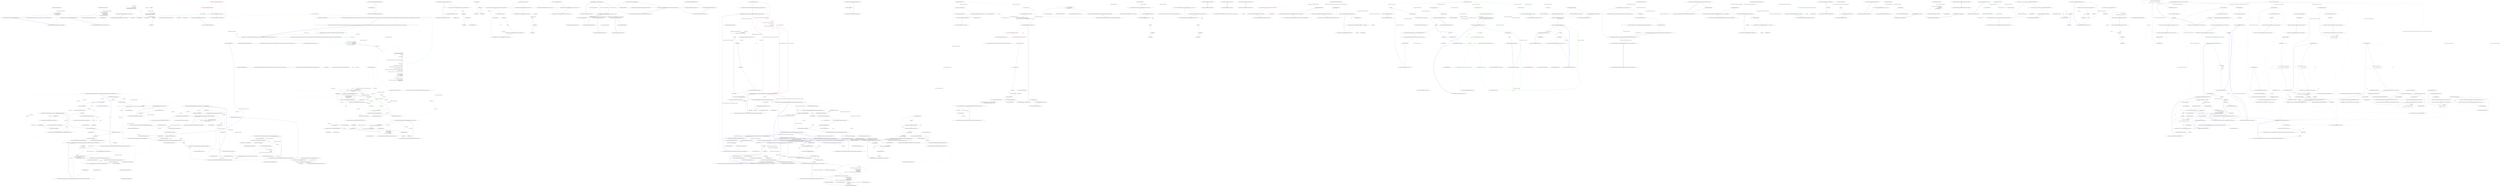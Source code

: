 digraph  {
n9 [label="Nancy.Validation.FluentValidation.NotEmptyAdapter", span=""];
n0 [cluster="Nancy.Validation.FluentValidation.NotEmptyAdapter.CanHandle(IPropertyValidator)", label="Entry Nancy.Validation.FluentValidation.NotEmptyAdapter.CanHandle(IPropertyValidator)", span="17-17"];
n1 [cluster="Nancy.Validation.FluentValidation.NotEmptyAdapter.CanHandle(IPropertyValidator)", label="return validator is NotEmptyValidator;", span="19-19"];
n2 [cluster="Nancy.Validation.FluentValidation.NotEmptyAdapter.CanHandle(IPropertyValidator)", label="Exit Nancy.Validation.FluentValidation.NotEmptyAdapter.CanHandle(IPropertyValidator)", span="17-17"];
n3 [cluster="Nancy.Validation.FluentValidation.NotEmptyAdapter.GetRules(PropertyRule, IPropertyValidator)", label="Entry Nancy.Validation.FluentValidation.NotEmptyAdapter.GetRules(PropertyRule, IPropertyValidator)", span="26-26"];
n4 [cluster="Nancy.Validation.FluentValidation.NotEmptyAdapter.GetRules(PropertyRule, IPropertyValidator)", label="yield return new NotEmptyValidationRule(\r\n                base.FormatMessage(rule, validator),\r\n                base.GetMemberNames(rule));", span="28-30"];
n5 [cluster="Nancy.Validation.FluentValidation.NotEmptyAdapter.GetRules(PropertyRule, IPropertyValidator)", label="Exit Nancy.Validation.FluentValidation.NotEmptyAdapter.GetRules(PropertyRule, IPropertyValidator)", span="26-26"];
n6 [cluster="Nancy.Validation.Rules.NotEmptyValidationRule.NotEmptyValidationRule(System.Func<string, string>, System.Collections.Generic.IEnumerable<string>)", label="Entry Nancy.Validation.Rules.NotEmptyValidationRule.NotEmptyValidationRule(System.Func<string, string>, System.Collections.Generic.IEnumerable<string>)", span="16-16"];
n7 [cluster="Nancy.Validation.FluentValidation.AdapterBase.FormatMessage(PropertyRule, IPropertyValidator)", label="Entry Nancy.Validation.FluentValidation.AdapterBase.FormatMessage(PropertyRule, IPropertyValidator)", span="38-38"];
n8 [cluster="Nancy.Validation.FluentValidation.AdapterBase.GetMemberNames(PropertyRule)", label="Entry Nancy.Validation.FluentValidation.AdapterBase.GetMemberNames(PropertyRule)", span="29-29"];
m0_34 [cluster="Nancy.FormatterExtensions.AsXml<TModel>(Nancy.IResponseFormatter, TModel)", file="FormatterExtensions.cs", label="Entry Nancy.FormatterExtensions.AsXml<TModel>(Nancy.IResponseFormatter, TModel)", span="57-57"];
m0_35 [cluster="Nancy.FormatterExtensions.AsXml<TModel>(Nancy.IResponseFormatter, TModel)", file="FormatterExtensions.cs", label="var serializer = xmlSerializer ?? (xmlSerializer = formatter.Serializers.FirstOrDefault(s => s.CanSerialize(''application/xml'')))", span="59-59"];
m0_36 [cluster="Nancy.FormatterExtensions.AsXml<TModel>(Nancy.IResponseFormatter, TModel)", file="FormatterExtensions.cs", label="return new XmlResponse<TModel>(model, ''application/xml'', serializer);", span="61-61"];
m0_37 [cluster="Nancy.FormatterExtensions.AsXml<TModel>(Nancy.IResponseFormatter, TModel)", file="FormatterExtensions.cs", label="Exit Nancy.FormatterExtensions.AsXml<TModel>(Nancy.IResponseFormatter, TModel)", span="57-57"];
m0_17 [cluster="Nancy.FormatterExtensions.AsJson<TModel>(Nancy.IResponseFormatter, TModel, Nancy.HttpStatusCode)", file="FormatterExtensions.cs", label="Entry Nancy.FormatterExtensions.AsJson<TModel>(Nancy.IResponseFormatter, TModel, Nancy.HttpStatusCode)", span="42-42"];
m0_18 [cluster="Nancy.FormatterExtensions.AsJson<TModel>(Nancy.IResponseFormatter, TModel, Nancy.HttpStatusCode)", file="FormatterExtensions.cs", label="var serializer = jsonSerializer ?? (jsonSerializer = formatter.Serializers.FirstOrDefault(s => s.CanSerialize(''application/json'')))", span="44-44"];
m0_19 [cluster="Nancy.FormatterExtensions.AsJson<TModel>(Nancy.IResponseFormatter, TModel, Nancy.HttpStatusCode)", file="FormatterExtensions.cs", label="var r = new JsonResponse<TModel>(model, serializer)", span="46-46"];
m0_20 [cluster="Nancy.FormatterExtensions.AsJson<TModel>(Nancy.IResponseFormatter, TModel, Nancy.HttpStatusCode)", file="FormatterExtensions.cs", label="r.StatusCode = statusCode", span="47-47"];
m0_21 [cluster="Nancy.FormatterExtensions.AsJson<TModel>(Nancy.IResponseFormatter, TModel, Nancy.HttpStatusCode)", file="FormatterExtensions.cs", label="return r;", span="49-49"];
m0_22 [cluster="Nancy.FormatterExtensions.AsJson<TModel>(Nancy.IResponseFormatter, TModel, Nancy.HttpStatusCode)", file="FormatterExtensions.cs", label="Exit Nancy.FormatterExtensions.AsJson<TModel>(Nancy.IResponseFormatter, TModel, Nancy.HttpStatusCode)", span="42-42"];
m0_45 [cluster="Nancy.Responses.StreamResponse.StreamResponse(System.Func<System.IO.Stream>, string)", file="FormatterExtensions.cs", label="Entry Nancy.Responses.StreamResponse.StreamResponse(System.Func<System.IO.Stream>, string)", span="16-16"];
m0_8 [cluster="Nancy.FormatterExtensions.AsCss(Nancy.IResponseFormatter, string)", file="FormatterExtensions.cs", label="Entry Nancy.FormatterExtensions.AsCss(Nancy.IResponseFormatter, string)", span="26-26"];
m0_9 [cluster="Nancy.FormatterExtensions.AsCss(Nancy.IResponseFormatter, string)", color=green, community=0, file="FormatterExtensions.cs", label="1: return AsFile(formatter, applicationRelativeFilePath);", span="28-28"];
m0_10 [cluster="Nancy.FormatterExtensions.AsCss(Nancy.IResponseFormatter, string)", file="FormatterExtensions.cs", label="Exit Nancy.FormatterExtensions.AsCss(Nancy.IResponseFormatter, string)", span="26-26"];
m0_4 [cluster="Nancy.FormatterExtensions.AsFile(Nancy.IResponseFormatter, string)", file="FormatterExtensions.cs", label="Entry Nancy.FormatterExtensions.AsFile(Nancy.IResponseFormatter, string)", span="20-20"];
m0_5 [cluster="Nancy.FormatterExtensions.AsFile(Nancy.IResponseFormatter, string)", file="FormatterExtensions.cs", label="return new GenericFileResponse(applicationRelativeFilePath);", span="22-22"];
m0_6 [cluster="Nancy.FormatterExtensions.AsFile(Nancy.IResponseFormatter, string)", file="FormatterExtensions.cs", label="Exit Nancy.FormatterExtensions.AsFile(Nancy.IResponseFormatter, string)", span="20-20"];
m0_24 [cluster="JsonResponse<TModel>.cstr", file="FormatterExtensions.cs", label="Entry JsonResponse<TModel>.cstr", span=""];
m0_33 [cluster="Nancy.NancyContext.ToFullPath(string)", file="FormatterExtensions.cs", label="Entry Nancy.NancyContext.ToFullPath(string)", span="25-25"];
m0_42 [cluster="Nancy.FormatterExtensions.FromStream(Nancy.IResponseFormatter, System.IO.Stream, string)", file="FormatterExtensions.cs", label="Entry Nancy.FormatterExtensions.FromStream(Nancy.IResponseFormatter, System.IO.Stream, string)", span="64-64"];
m0_43 [cluster="Nancy.FormatterExtensions.FromStream(Nancy.IResponseFormatter, System.IO.Stream, string)", file="FormatterExtensions.cs", label="return new StreamResponse(() => stream, contentType);", span="66-66"];
m0_44 [cluster="Nancy.FormatterExtensions.FromStream(Nancy.IResponseFormatter, System.IO.Stream, string)", file="FormatterExtensions.cs", label="Exit Nancy.FormatterExtensions.FromStream(Nancy.IResponseFormatter, System.IO.Stream, string)", span="64-64"];
m0_3 [cluster="Nancy.Responses.GenericFileResponse.GenericFileResponse(string, string)", file="FormatterExtensions.cs", label="Entry Nancy.Responses.GenericFileResponse.GenericFileResponse(string, string)", span="43-43"];
m0_0 [cluster="Nancy.FormatterExtensions.AsFile(Nancy.IResponseFormatter, string, string)", file="FormatterExtensions.cs", label="Entry Nancy.FormatterExtensions.AsFile(Nancy.IResponseFormatter, string, string)", span="15-15"];
m0_1 [cluster="Nancy.FormatterExtensions.AsFile(Nancy.IResponseFormatter, string, string)", file="FormatterExtensions.cs", label="return new GenericFileResponse(applicationRelativeFilePath, contentType);", span="17-17"];
m0_2 [cluster="Nancy.FormatterExtensions.AsFile(Nancy.IResponseFormatter, string, string)", file="FormatterExtensions.cs", label="Exit Nancy.FormatterExtensions.AsFile(Nancy.IResponseFormatter, string, string)", span="15-15"];
m0_49 [cluster="Nancy.FormatterExtensions.FromStream(Nancy.IResponseFormatter, System.Func<System.IO.Stream>, string)", file="FormatterExtensions.cs", label="Entry Nancy.FormatterExtensions.FromStream(Nancy.IResponseFormatter, System.Func<System.IO.Stream>, string)", span="69-69"];
m0_50 [cluster="Nancy.FormatterExtensions.FromStream(Nancy.IResponseFormatter, System.Func<System.IO.Stream>, string)", file="FormatterExtensions.cs", label="return new StreamResponse(streamDelegate, contentType);", span="71-71"];
m0_51 [cluster="Nancy.FormatterExtensions.FromStream(Nancy.IResponseFormatter, System.Func<System.IO.Stream>, string)", file="FormatterExtensions.cs", label="Exit Nancy.FormatterExtensions.FromStream(Nancy.IResponseFormatter, System.Func<System.IO.Stream>, string)", span="69-69"];
m0_11 [cluster="Nancy.FormatterExtensions.AsImage(Nancy.IResponseFormatter, string)", file="FormatterExtensions.cs", label="Entry Nancy.FormatterExtensions.AsImage(Nancy.IResponseFormatter, string)", span="31-31"];
m0_12 [cluster="Nancy.FormatterExtensions.AsImage(Nancy.IResponseFormatter, string)", color=green, community=0, file="FormatterExtensions.cs", label="1: return AsFile(formatter, applicationRelativeFilePath);", span="33-33"];
m0_13 [cluster="Nancy.FormatterExtensions.AsImage(Nancy.IResponseFormatter, string)", file="FormatterExtensions.cs", label="Exit Nancy.FormatterExtensions.AsImage(Nancy.IResponseFormatter, string)", span="31-31"];
m0_28 [cluster="Nancy.ISerializer.CanSerialize(string)", file="FormatterExtensions.cs", label="Entry Nancy.ISerializer.CanSerialize(string)", span="11-11"];
m0_7 [cluster="Nancy.Responses.GenericFileResponse.GenericFileResponse(string)", file="FormatterExtensions.cs", label="Entry Nancy.Responses.GenericFileResponse.GenericFileResponse(string)", span="32-32"];
m0_38 [cluster="XmlResponse<TModel>.cstr", file="FormatterExtensions.cs", label="Entry XmlResponse<TModel>.cstr", span=""];
m0_32 [cluster="Nancy.Responses.RedirectResponse.RedirectResponse(string, Nancy.Responses.RedirectResponse.RedirectType)", file="FormatterExtensions.cs", label="Entry Nancy.Responses.RedirectResponse.RedirectResponse(string, Nancy.Responses.RedirectResponse.RedirectType)", span="14-14"];
m0_29 [cluster="Nancy.FormatterExtensions.AsRedirect(Nancy.IResponseFormatter, string, Nancy.Responses.RedirectResponse.RedirectType)", file="FormatterExtensions.cs", label="Entry Nancy.FormatterExtensions.AsRedirect(Nancy.IResponseFormatter, string, Nancy.Responses.RedirectResponse.RedirectType)", span="52-52"];
m0_30 [cluster="Nancy.FormatterExtensions.AsRedirect(Nancy.IResponseFormatter, string, Nancy.Responses.RedirectResponse.RedirectType)", file="FormatterExtensions.cs", label="return new RedirectResponse(formatter.Context.ToFullPath(location), type);", span="54-54"];
m0_31 [cluster="Nancy.FormatterExtensions.AsRedirect(Nancy.IResponseFormatter, string, Nancy.Responses.RedirectResponse.RedirectType)", file="FormatterExtensions.cs", label="Exit Nancy.FormatterExtensions.AsRedirect(Nancy.IResponseFormatter, string, Nancy.Responses.RedirectResponse.RedirectType)", span="52-52"];
m0_46 [cluster="lambda expression", file="FormatterExtensions.cs", label="Entry lambda expression", span="66-66"];
m0_25 [cluster="lambda expression", file="FormatterExtensions.cs", label="Entry lambda expression", span="44-44"];
m0_26 [cluster="lambda expression", file="FormatterExtensions.cs", label="s.CanSerialize(''application/json'')", span="44-44"];
m0_27 [cluster="lambda expression", file="FormatterExtensions.cs", label="Exit lambda expression", span="44-44"];
m0_39 [cluster="lambda expression", file="FormatterExtensions.cs", label="Entry lambda expression", span="59-59"];
m0_40 [cluster="lambda expression", file="FormatterExtensions.cs", label="s.CanSerialize(''application/xml'')", span="59-59"];
m0_41 [cluster="lambda expression", file="FormatterExtensions.cs", label="Exit lambda expression", span="59-59"];
m0_47 [cluster="lambda expression", file="FormatterExtensions.cs", label=stream, span="66-66"];
m0_48 [cluster="lambda expression", file="FormatterExtensions.cs", label="Exit lambda expression", span="66-66"];
m0_23 [cluster="Unk.FirstOrDefault", file="FormatterExtensions.cs", label="Entry Unk.FirstOrDefault", span=""];
m0_14 [cluster="Nancy.FormatterExtensions.AsJs(Nancy.IResponseFormatter, string)", file="FormatterExtensions.cs", label="Entry Nancy.FormatterExtensions.AsJs(Nancy.IResponseFormatter, string)", span="37-37"];
m0_15 [cluster="Nancy.FormatterExtensions.AsJs(Nancy.IResponseFormatter, string)", file="FormatterExtensions.cs", label="return AsFile(formatter, applicationRelativeFilePath);", span="39-39"];
m0_16 [cluster="Nancy.FormatterExtensions.AsJs(Nancy.IResponseFormatter, string)", file="FormatterExtensions.cs", label="Exit Nancy.FormatterExtensions.AsJs(Nancy.IResponseFormatter, string)", span="37-37"];
m0_52 [file="FormatterExtensions.cs", label="System.IO.Stream", span=""];
m1_11 [cluster="System.ArgumentNullException.ArgumentNullException(string)", file="FormsAuthentication.cs", label="Entry System.ArgumentNullException.ArgumentNullException(string)", span="0-0"];
m1_15 [cluster="Nancy.Authentication.Forms.FormsAuthentication.GetRedirectToLoginHook(Nancy.Authentication.Forms.FormsAuthenticationConfiguration)", file="FormsAuthentication.cs", label="Entry Nancy.Authentication.Forms.FormsAuthentication.GetRedirectToLoginHook(Nancy.Authentication.Forms.FormsAuthenticationConfiguration)", span="179-179"];
m1_60 [cluster="Nancy.Authentication.Forms.FormsAuthentication.GetRedirectToLoginHook(Nancy.Authentication.Forms.FormsAuthenticationConfiguration)", file="FormsAuthentication.cs", label="return context =>\r\n                {\r\n                    if (context.Response.StatusCode == HttpStatusCode.Unauthorized)\r\n                    {\r\n                        context.Response = context.GetRedirect(\r\n                            string.Format(''{0}?{1}={2}'', \r\n                            configuration.RedirectUrl, \r\n                            REDIRECT_QUERYSTRING_KEY,\r\n                            context.ToFullPath(''~'' + context.Request.Path + HttpUtility.UrlEncode(context.Request.Url.Query))));\r\n                    }\r\n                };", span="181-191"];
m1_61 [cluster="Nancy.Authentication.Forms.FormsAuthentication.GetRedirectToLoginHook(Nancy.Authentication.Forms.FormsAuthenticationConfiguration)", file="FormsAuthentication.cs", label="Exit Nancy.Authentication.Forms.FormsAuthentication.GetRedirectToLoginHook(Nancy.Authentication.Forms.FormsAuthenticationConfiguration)", span="179-179"];
m1_17 [cluster="Nancy.Authentication.Forms.FormsAuthentication.UserLoggedInRedirectResponse(Nancy.NancyContext, System.Guid, System.DateTime?, string)", file="FormsAuthentication.cs", label="Entry Nancy.Authentication.Forms.FormsAuthentication.UserLoggedInRedirectResponse(Nancy.NancyContext, System.Guid, System.DateTime?, string)", span="80-80"];
m1_18 [cluster="Nancy.Authentication.Forms.FormsAuthentication.UserLoggedInRedirectResponse(Nancy.NancyContext, System.Guid, System.DateTime?, string)", file="FormsAuthentication.cs", label="var redirectUrl = fallbackRedirectUrl", span="82-82"];
m1_19 [cluster="Nancy.Authentication.Forms.FormsAuthentication.UserLoggedInRedirectResponse(Nancy.NancyContext, System.Guid, System.DateTime?, string)", file="FormsAuthentication.cs", label="context.Request.Query[REDIRECT_QUERYSTRING_KEY].HasValue", span="84-84"];
m1_20 [cluster="Nancy.Authentication.Forms.FormsAuthentication.UserLoggedInRedirectResponse(Nancy.NancyContext, System.Guid, System.DateTime?, string)", file="FormsAuthentication.cs", label="redirectUrl = context.Request.Query[REDIRECT_QUERYSTRING_KEY]", span="86-86"];
m1_21 [cluster="Nancy.Authentication.Forms.FormsAuthentication.UserLoggedInRedirectResponse(Nancy.NancyContext, System.Guid, System.DateTime?, string)", file="FormsAuthentication.cs", label="var response = context.GetRedirect(redirectUrl)", span="89-89"];
m1_22 [cluster="Nancy.Authentication.Forms.FormsAuthentication.UserLoggedInRedirectResponse(Nancy.NancyContext, System.Guid, System.DateTime?, string)", file="FormsAuthentication.cs", label="var authenticationCookie = BuildCookie(userIdentifier, cookieExpiry, currentConfiguration)", span="90-90"];
m1_23 [cluster="Nancy.Authentication.Forms.FormsAuthentication.UserLoggedInRedirectResponse(Nancy.NancyContext, System.Guid, System.DateTime?, string)", file="FormsAuthentication.cs", label="response.AddCookie(authenticationCookie)", span="91-91"];
m1_24 [cluster="Nancy.Authentication.Forms.FormsAuthentication.UserLoggedInRedirectResponse(Nancy.NancyContext, System.Guid, System.DateTime?, string)", file="FormsAuthentication.cs", label="return response;", span="93-93"];
m1_25 [cluster="Nancy.Authentication.Forms.FormsAuthentication.UserLoggedInRedirectResponse(Nancy.NancyContext, System.Guid, System.DateTime?, string)", file="FormsAuthentication.cs", label="Exit Nancy.Authentication.Forms.FormsAuthentication.UserLoggedInRedirectResponse(Nancy.NancyContext, System.Guid, System.DateTime?, string)", span="80-80"];
m1_99 [cluster="string.Format(string, object, object)", file="FormsAuthentication.cs", label="Entry string.Format(string, object, object)", span="0-0"];
m1_58 [cluster="Nancy.Authentication.Forms.FormsAuthentication.GetAuthenticatedUserFromCookie(Nancy.NancyContext, Nancy.Authentication.Forms.FormsAuthenticationConfiguration)", file="FormsAuthentication.cs", label="Entry Nancy.Authentication.Forms.FormsAuthentication.GetAuthenticatedUserFromCookie(Nancy.NancyContext, Nancy.Authentication.Forms.FormsAuthenticationConfiguration)", span="201-201"];
m1_69 [cluster="Nancy.Authentication.Forms.FormsAuthentication.GetAuthenticatedUserFromCookie(Nancy.NancyContext, Nancy.Authentication.Forms.FormsAuthenticationConfiguration)", file="FormsAuthentication.cs", label="!context.Request.Cookies.ContainsKey(formsAuthenticationCookieName)", span="203-203"];
m1_71 [cluster="Nancy.Authentication.Forms.FormsAuthentication.GetAuthenticatedUserFromCookie(Nancy.NancyContext, Nancy.Authentication.Forms.FormsAuthenticationConfiguration)", file="FormsAuthentication.cs", label="var cookieValue = DecryptAndValidateAuthenticationCookie(context.Request.Cookies[formsAuthenticationCookieName], configuration)", span="208-208"];
m1_70 [cluster="Nancy.Authentication.Forms.FormsAuthentication.GetAuthenticatedUserFromCookie(Nancy.NancyContext, Nancy.Authentication.Forms.FormsAuthenticationConfiguration)", file="FormsAuthentication.cs", label="return Guid.Empty;", span="205-205"];
m1_72 [cluster="Nancy.Authentication.Forms.FormsAuthentication.GetAuthenticatedUserFromCookie(Nancy.NancyContext, Nancy.Authentication.Forms.FormsAuthenticationConfiguration)", file="FormsAuthentication.cs", label="Guid returnGuid", span="210-210"];
m1_73 [cluster="Nancy.Authentication.Forms.FormsAuthentication.GetAuthenticatedUserFromCookie(Nancy.NancyContext, Nancy.Authentication.Forms.FormsAuthenticationConfiguration)", file="FormsAuthentication.cs", label="String.IsNullOrEmpty(cookieValue) || !Guid.TryParse(cookieValue, out returnGuid)", span="211-211"];
m1_74 [cluster="Nancy.Authentication.Forms.FormsAuthentication.GetAuthenticatedUserFromCookie(Nancy.NancyContext, Nancy.Authentication.Forms.FormsAuthenticationConfiguration)", file="FormsAuthentication.cs", label="return Guid.Empty;", span="213-213"];
m1_75 [cluster="Nancy.Authentication.Forms.FormsAuthentication.GetAuthenticatedUserFromCookie(Nancy.NancyContext, Nancy.Authentication.Forms.FormsAuthenticationConfiguration)", file="FormsAuthentication.cs", label="return returnGuid;", span="216-216"];
m1_76 [cluster="Nancy.Authentication.Forms.FormsAuthentication.GetAuthenticatedUserFromCookie(Nancy.NancyContext, Nancy.Authentication.Forms.FormsAuthenticationConfiguration)", file="FormsAuthentication.cs", label="Exit Nancy.Authentication.Forms.FormsAuthentication.GetAuthenticatedUserFromCookie(Nancy.NancyContext, Nancy.Authentication.Forms.FormsAuthenticationConfiguration)", span="201-201"];
m1_115 [cluster="Nancy.Cryptography.Base64Helpers.GetBase64Length(int)", file="FormsAuthentication.cs", label="Entry Nancy.Cryptography.Base64Helpers.GetBase64Length(int)", span="11-11"];
m1_87 [cluster="Nancy.Cookies.NancyCookie.NancyCookie(string, string, bool)", file="FormsAuthentication.cs", label="Entry Nancy.Cookies.NancyCookie.NancyCookie(string, string, bool)", span="15-15"];
m1_114 [cluster="Nancy.Helpers.HttpUtility.UrlDecode(string)", file="FormsAuthentication.cs", label="Entry Nancy.Helpers.HttpUtility.UrlDecode(string)", span="103-103"];
m1_26 [cluster="Nancy.NancyContext.GetRedirect(string)", file="FormsAuthentication.cs", label="Entry Nancy.NancyContext.GetRedirect(string)", span="57-57"];
m1_14 [cluster="Nancy.NamedPipelineBase<TDelegate>.AddItemToStartOfPipeline(TDelegate)", file="FormsAuthentication.cs", label="Entry Nancy.NamedPipelineBase<TDelegate>.AddItemToStartOfPipeline(TDelegate)", span="45-45"];
m1_59 [cluster="Nancy.Authentication.Forms.IUserMapper.GetUserFromIdentifier(System.Guid)", file="FormsAuthentication.cs", label="Entry Nancy.Authentication.Forms.IUserMapper.GetUserFromIdentifier(System.Guid)", span="17-17"];
m1_67 [cluster="Nancy.NancyContext.ToFullPath(string)", file="FormsAuthentication.cs", label="Entry Nancy.NancyContext.ToFullPath(string)", span="25-25"];
m1_66 [cluster="Nancy.Helpers.HttpUtility.UrlEncode(string)", file="FormsAuthentication.cs", label="Entry Nancy.Helpers.HttpUtility.UrlEncode(string)", span="373-373"];
m1_13 [cluster="Nancy.Authentication.Forms.FormsAuthentication.GetLoadAuthenticationHook(Nancy.Authentication.Forms.FormsAuthenticationConfiguration)", file="FormsAuthentication.cs", label="Entry Nancy.Authentication.Forms.FormsAuthentication.GetLoadAuthenticationHook(Nancy.Authentication.Forms.FormsAuthenticationConfiguration)", span="153-153"];
m1_48 [cluster="Nancy.Authentication.Forms.FormsAuthentication.GetLoadAuthenticationHook(Nancy.Authentication.Forms.FormsAuthenticationConfiguration)", file="FormsAuthentication.cs", label="configuration == null", span="155-155"];
m1_50 [cluster="Nancy.Authentication.Forms.FormsAuthentication.GetLoadAuthenticationHook(Nancy.Authentication.Forms.FormsAuthenticationConfiguration)", color=red, community=0, file="FormsAuthentication.cs", label="0: return context =>\r\n                {\r\n                    var userGuid = GetAuthenticatedUserFromCookie(context, configuration);\r\n\r\n                    if (userGuid != Guid.Empty)\r\n                    {\r\n                        context.CurrentUser =\r\n                            configuration.UserMapper.GetUserFromIdentifier(userGuid);\r\n                    }\r\n\r\n                    return null;\r\n                };", span="160-171"];
m1_49 [cluster="Nancy.Authentication.Forms.FormsAuthentication.GetLoadAuthenticationHook(Nancy.Authentication.Forms.FormsAuthenticationConfiguration)", file="FormsAuthentication.cs", label="throw new ArgumentNullException(''configuration'');", span="157-157"];
m1_51 [cluster="Nancy.Authentication.Forms.FormsAuthentication.GetLoadAuthenticationHook(Nancy.Authentication.Forms.FormsAuthenticationConfiguration)", file="FormsAuthentication.cs", label="Exit Nancy.Authentication.Forms.FormsAuthentication.GetLoadAuthenticationHook(Nancy.Authentication.Forms.FormsAuthenticationConfiguration)", span="153-153"];
m1_98 [cluster="System.Convert.ToBase64String(byte[])", file="FormsAuthentication.cs", label="Entry System.Convert.ToBase64String(byte[])", span="0-0"];
m1_85 [cluster="System.Guid.ToString()", file="FormsAuthentication.cs", label="Entry System.Guid.ToString()", span="0-0"];
m1_0 [cluster="Nancy.Authentication.Forms.FormsAuthentication.Enable(Nancy.Bootstrapper.IPipelines, Nancy.Authentication.Forms.FormsAuthenticationConfiguration)", file="FormsAuthentication.cs", label="Entry Nancy.Authentication.Forms.FormsAuthentication.Enable(Nancy.Bootstrapper.IPipelines, Nancy.Authentication.Forms.FormsAuthenticationConfiguration)", span="48-48"];
m1_1 [cluster="Nancy.Authentication.Forms.FormsAuthentication.Enable(Nancy.Bootstrapper.IPipelines, Nancy.Authentication.Forms.FormsAuthenticationConfiguration)", file="FormsAuthentication.cs", label="pipelines == null", span="50-50"];
m1_3 [cluster="Nancy.Authentication.Forms.FormsAuthentication.Enable(Nancy.Bootstrapper.IPipelines, Nancy.Authentication.Forms.FormsAuthenticationConfiguration)", file="FormsAuthentication.cs", label="configuration == null", span="55-55"];
m1_5 [cluster="Nancy.Authentication.Forms.FormsAuthentication.Enable(Nancy.Bootstrapper.IPipelines, Nancy.Authentication.Forms.FormsAuthenticationConfiguration)", file="FormsAuthentication.cs", label="!configuration.IsValid", span="60-60"];
m1_7 [cluster="Nancy.Authentication.Forms.FormsAuthentication.Enable(Nancy.Bootstrapper.IPipelines, Nancy.Authentication.Forms.FormsAuthenticationConfiguration)", file="FormsAuthentication.cs", label="currentConfiguration = configuration", span="65-65"];
m1_8 [cluster="Nancy.Authentication.Forms.FormsAuthentication.Enable(Nancy.Bootstrapper.IPipelines, Nancy.Authentication.Forms.FormsAuthenticationConfiguration)", file="FormsAuthentication.cs", label="pipelines.BeforeRequest.AddItemToStartOfPipeline(GetLoadAuthenticationHook(configuration))", span="67-67"];
m1_9 [cluster="Nancy.Authentication.Forms.FormsAuthentication.Enable(Nancy.Bootstrapper.IPipelines, Nancy.Authentication.Forms.FormsAuthenticationConfiguration)", file="FormsAuthentication.cs", label="pipelines.AfterRequest.AddItemToEndOfPipeline(GetRedirectToLoginHook(configuration))", span="68-68"];
m1_2 [cluster="Nancy.Authentication.Forms.FormsAuthentication.Enable(Nancy.Bootstrapper.IPipelines, Nancy.Authentication.Forms.FormsAuthenticationConfiguration)", file="FormsAuthentication.cs", label="throw new ArgumentNullException(''pipelines'');", span="52-52"];
m1_4 [cluster="Nancy.Authentication.Forms.FormsAuthentication.Enable(Nancy.Bootstrapper.IPipelines, Nancy.Authentication.Forms.FormsAuthenticationConfiguration)", file="FormsAuthentication.cs", label="throw new ArgumentNullException(''configuration'');", span="57-57"];
m1_6 [cluster="Nancy.Authentication.Forms.FormsAuthentication.Enable(Nancy.Bootstrapper.IPipelines, Nancy.Authentication.Forms.FormsAuthenticationConfiguration)", file="FormsAuthentication.cs", label="throw new ArgumentException(''Configuration is invalid'', ''configuration'');", span="62-62"];
m1_10 [cluster="Nancy.Authentication.Forms.FormsAuthentication.Enable(Nancy.Bootstrapper.IPipelines, Nancy.Authentication.Forms.FormsAuthenticationConfiguration)", file="FormsAuthentication.cs", label="Exit Nancy.Authentication.Forms.FormsAuthentication.Enable(Nancy.Bootstrapper.IPipelines, Nancy.Authentication.Forms.FormsAuthenticationConfiguration)", span="48-48"];
m1_90 [cluster="System.DateTime.AddDays(double)", file="FormsAuthentication.cs", label="Entry System.DateTime.AddDays(double)", span="0-0"];
m1_117 [cluster="string.Substring(int, int)", file="FormsAuthentication.cs", label="Entry string.Substring(int, int)", span="0-0"];
m1_120 [cluster="Nancy.Cryptography.IEncryptionProvider.Decrypt(string)", file="FormsAuthentication.cs", label="Entry Nancy.Cryptography.IEncryptionProvider.Decrypt(string)", span="19-19"];
m1_68 [cluster="string.Format(string, object, object, object)", file="FormsAuthentication.cs", label="Entry string.Format(string, object, object, object)", span="0-0"];
m1_119 [cluster="Nancy.Cryptography.HmacComparer.Compare(byte[], byte[], int)", file="FormsAuthentication.cs", label="Entry Nancy.Cryptography.HmacComparer.Compare(byte[], byte[], int)", span="15-15"];
m1_96 [cluster="Nancy.Cryptography.IEncryptionProvider.Encrypt(string)", file="FormsAuthentication.cs", label="Entry Nancy.Cryptography.IEncryptionProvider.Encrypt(string)", span="12-12"];
m1_80 [cluster="System.Guid.TryParse(string, out System.Guid)", file="FormsAuthentication.cs", label="Entry System.Guid.TryParse(string, out System.Guid)", span="0-0"];
m1_42 [cluster="Nancy.Authentication.Forms.FormsAuthentication.LogOutResponse()", file="FormsAuthentication.cs", label="Entry Nancy.Authentication.Forms.FormsAuthentication.LogOutResponse()", span="134-134"];
m1_43 [cluster="Nancy.Authentication.Forms.FormsAuthentication.LogOutResponse()", file="FormsAuthentication.cs", label="var response =\r\n                (Response)HttpStatusCode.OK", span="136-137"];
m1_44 [cluster="Nancy.Authentication.Forms.FormsAuthentication.LogOutResponse()", file="FormsAuthentication.cs", label="var authenticationCookie = \r\n                BuildLogoutCookie(currentConfiguration)", span="139-140"];
m1_45 [cluster="Nancy.Authentication.Forms.FormsAuthentication.LogOutResponse()", file="FormsAuthentication.cs", label="response.AddCookie(authenticationCookie)", span="142-142"];
m1_46 [cluster="Nancy.Authentication.Forms.FormsAuthentication.LogOutResponse()", file="FormsAuthentication.cs", label="return response;", span="144-144"];
m1_47 [cluster="Nancy.Authentication.Forms.FormsAuthentication.LogOutResponse()", file="FormsAuthentication.cs", label="Exit Nancy.Authentication.Forms.FormsAuthentication.LogOutResponse()", span="134-134"];
m1_86 [cluster="Nancy.Authentication.Forms.FormsAuthentication.EncryptAndSignCookie(string, Nancy.Authentication.Forms.FormsAuthenticationConfiguration)", file="FormsAuthentication.cs", label="Entry Nancy.Authentication.Forms.FormsAuthentication.EncryptAndSignCookie(string, Nancy.Authentication.Forms.FormsAuthenticationConfiguration)", span="251-251"];
m1_91 [cluster="Nancy.Authentication.Forms.FormsAuthentication.EncryptAndSignCookie(string, Nancy.Authentication.Forms.FormsAuthenticationConfiguration)", file="FormsAuthentication.cs", label="var encryptedCookie = configuration.CryptographyConfiguration.EncryptionProvider.Encrypt(cookieValue)", span="253-253"];
m1_92 [cluster="Nancy.Authentication.Forms.FormsAuthentication.EncryptAndSignCookie(string, Nancy.Authentication.Forms.FormsAuthenticationConfiguration)", file="FormsAuthentication.cs", label="var hmacBytes = GenerateHmac(encryptedCookie, configuration)", span="254-254"];
m1_94 [cluster="Nancy.Authentication.Forms.FormsAuthentication.EncryptAndSignCookie(string, Nancy.Authentication.Forms.FormsAuthenticationConfiguration)", file="FormsAuthentication.cs", label="return String.Format(''{1}{0}'', encryptedCookie, hmacString);", span="257-257"];
m1_93 [cluster="Nancy.Authentication.Forms.FormsAuthentication.EncryptAndSignCookie(string, Nancy.Authentication.Forms.FormsAuthenticationConfiguration)", file="FormsAuthentication.cs", label="var hmacString = Convert.ToBase64String(hmacBytes)", span="255-255"];
m1_95 [cluster="Nancy.Authentication.Forms.FormsAuthentication.EncryptAndSignCookie(string, Nancy.Authentication.Forms.FormsAuthenticationConfiguration)", file="FormsAuthentication.cs", label="Exit Nancy.Authentication.Forms.FormsAuthentication.EncryptAndSignCookie(string, Nancy.Authentication.Forms.FormsAuthenticationConfiguration)", span="251-251"];
m1_16 [cluster="Nancy.NamedPipelineBase<TDelegate>.AddItemToEndOfPipeline(TDelegate)", file="FormsAuthentication.cs", label="Entry Nancy.NamedPipelineBase<TDelegate>.AddItemToEndOfPipeline(TDelegate)", span="67-67"];
m1_79 [cluster="string.IsNullOrEmpty(string)", file="FormsAuthentication.cs", label="Entry string.IsNullOrEmpty(string)", span="0-0"];
m1_102 [cluster="Nancy.Cryptography.IHmacProvider.GenerateHmac(string)", file="FormsAuthentication.cs", label="Entry Nancy.Cryptography.IHmacProvider.GenerateHmac(string)", span="17-17"];
m1_77 [cluster="System.Collections.Generic.IDictionary<TKey, TValue>.ContainsKey(TKey)", file="FormsAuthentication.cs", label="Entry System.Collections.Generic.IDictionary<TKey, TValue>.ContainsKey(TKey)", span="0-0"];
m1_62 [cluster="lambda expression", file="FormsAuthentication.cs", label="Entry lambda expression", span="181-191"];
m1_53 [cluster="lambda expression", file="FormsAuthentication.cs", label="var userGuid = GetAuthenticatedUserFromCookie(context, configuration)", span="162-162"];
m1_55 [cluster="lambda expression", color=red, community=1, file="FormsAuthentication.cs", label="1: context.CurrentUser =\r\n                            configuration.UserMapper.GetUserFromIdentifier(userGuid)", span="166-167"];
m1_52 [cluster="lambda expression", file="FormsAuthentication.cs", label="Entry lambda expression", span="160-171"];
m1_54 [cluster="lambda expression", file="FormsAuthentication.cs", label="userGuid != Guid.Empty", span="164-164"];
m1_56 [cluster="lambda expression", file="FormsAuthentication.cs", label="return null;", span="170-170"];
m1_57 [cluster="lambda expression", file="FormsAuthentication.cs", label="Exit lambda expression", span="160-171"];
m1_64 [cluster="lambda expression", file="FormsAuthentication.cs", label="context.Response = context.GetRedirect(\r\n                            string.Format(''{0}?{1}={2}'', \r\n                            configuration.RedirectUrl, \r\n                            REDIRECT_QUERYSTRING_KEY,\r\n                            context.ToFullPath(''~'' + context.Request.Path + HttpUtility.UrlEncode(context.Request.Url.Query))))", span="185-189"];
m1_63 [cluster="lambda expression", file="FormsAuthentication.cs", label="context.Response.StatusCode == HttpStatusCode.Unauthorized", span="183-183"];
m1_65 [cluster="lambda expression", file="FormsAuthentication.cs", label="Exit lambda expression", span="181-191"];
m1_29 [cluster="Nancy.Authentication.Forms.FormsAuthentication.UserLoggedInResponse(System.Guid, System.DateTime?)", file="FormsAuthentication.cs", label="Entry Nancy.Authentication.Forms.FormsAuthentication.UserLoggedInResponse(System.Guid, System.DateTime?)", span="102-102"];
m1_30 [cluster="Nancy.Authentication.Forms.FormsAuthentication.UserLoggedInResponse(System.Guid, System.DateTime?)", file="FormsAuthentication.cs", label="var response =\r\n                (Response)HttpStatusCode.OK", span="104-105"];
m1_31 [cluster="Nancy.Authentication.Forms.FormsAuthentication.UserLoggedInResponse(System.Guid, System.DateTime?)", file="FormsAuthentication.cs", label="var authenticationCookie = \r\n                BuildCookie(userIdentifier, cookieExpiry, currentConfiguration)", span="107-108"];
m1_32 [cluster="Nancy.Authentication.Forms.FormsAuthentication.UserLoggedInResponse(System.Guid, System.DateTime?)", file="FormsAuthentication.cs", label="response.AddCookie(authenticationCookie)", span="110-110"];
m1_33 [cluster="Nancy.Authentication.Forms.FormsAuthentication.UserLoggedInResponse(System.Guid, System.DateTime?)", file="FormsAuthentication.cs", label="return response;", span="112-112"];
m1_34 [cluster="Nancy.Authentication.Forms.FormsAuthentication.UserLoggedInResponse(System.Guid, System.DateTime?)", file="FormsAuthentication.cs", label="Exit Nancy.Authentication.Forms.FormsAuthentication.UserLoggedInResponse(System.Guid, System.DateTime?)", span="102-102"];
m1_78 [cluster="Nancy.Authentication.Forms.FormsAuthentication.DecryptAndValidateAuthenticationCookie(string, Nancy.Authentication.Forms.FormsAuthenticationConfiguration)", file="FormsAuthentication.cs", label="Entry Nancy.Authentication.Forms.FormsAuthentication.DecryptAndValidateAuthenticationCookie(string, Nancy.Authentication.Forms.FormsAuthenticationConfiguration)", span="277-277"];
m1_103 [cluster="Nancy.Authentication.Forms.FormsAuthentication.DecryptAndValidateAuthenticationCookie(string, Nancy.Authentication.Forms.FormsAuthenticationConfiguration)", file="FormsAuthentication.cs", label="var decodedCookie = Helpers.HttpUtility.UrlDecode(cookieValue)", span="280-280"];
m1_104 [cluster="Nancy.Authentication.Forms.FormsAuthentication.DecryptAndValidateAuthenticationCookie(string, Nancy.Authentication.Forms.FormsAuthenticationConfiguration)", file="FormsAuthentication.cs", label="var hmacStringLength = Base64Helpers.GetBase64Length(configuration.CryptographyConfiguration.HmacProvider.HmacLength)", span="282-282"];
m1_107 [cluster="Nancy.Authentication.Forms.FormsAuthentication.DecryptAndValidateAuthenticationCookie(string, Nancy.Authentication.Forms.FormsAuthenticationConfiguration)", file="FormsAuthentication.cs", label="var encryptionProvider = configuration.CryptographyConfiguration.EncryptionProvider", span="287-287"];
m1_109 [cluster="Nancy.Authentication.Forms.FormsAuthentication.DecryptAndValidateAuthenticationCookie(string, Nancy.Authentication.Forms.FormsAuthenticationConfiguration)", file="FormsAuthentication.cs", label="var newHmac = GenerateHmac(encryptedCookie, configuration)", span="291-291"];
m1_110 [cluster="Nancy.Authentication.Forms.FormsAuthentication.DecryptAndValidateAuthenticationCookie(string, Nancy.Authentication.Forms.FormsAuthenticationConfiguration)", file="FormsAuthentication.cs", label="var hmacValid = HmacComparer.Compare(newHmac, hmacBytes, configuration.CryptographyConfiguration.HmacProvider.HmacLength)", span="292-292"];
m1_105 [cluster="Nancy.Authentication.Forms.FormsAuthentication.DecryptAndValidateAuthenticationCookie(string, Nancy.Authentication.Forms.FormsAuthenticationConfiguration)", file="FormsAuthentication.cs", label="var encryptedCookie = decodedCookie.Substring(hmacStringLength)", span="284-284"];
m1_106 [cluster="Nancy.Authentication.Forms.FormsAuthentication.DecryptAndValidateAuthenticationCookie(string, Nancy.Authentication.Forms.FormsAuthenticationConfiguration)", file="FormsAuthentication.cs", label="var hmacString = decodedCookie.Substring(0, hmacStringLength)", span="285-285"];
m1_111 [cluster="Nancy.Authentication.Forms.FormsAuthentication.DecryptAndValidateAuthenticationCookie(string, Nancy.Authentication.Forms.FormsAuthenticationConfiguration)", file="FormsAuthentication.cs", label="var decrypted = encryptionProvider.Decrypt(encryptedCookie)", span="294-294"];
m1_108 [cluster="Nancy.Authentication.Forms.FormsAuthentication.DecryptAndValidateAuthenticationCookie(string, Nancy.Authentication.Forms.FormsAuthenticationConfiguration)", file="FormsAuthentication.cs", label="var hmacBytes = Convert.FromBase64String(hmacString)", span="290-290"];
m1_112 [cluster="Nancy.Authentication.Forms.FormsAuthentication.DecryptAndValidateAuthenticationCookie(string, Nancy.Authentication.Forms.FormsAuthenticationConfiguration)", file="FormsAuthentication.cs", label="return hmacValid ? decrypted : String.Empty;", span="297-297"];
m1_113 [cluster="Nancy.Authentication.Forms.FormsAuthentication.DecryptAndValidateAuthenticationCookie(string, Nancy.Authentication.Forms.FormsAuthenticationConfiguration)", file="FormsAuthentication.cs", label="Exit Nancy.Authentication.Forms.FormsAuthentication.DecryptAndValidateAuthenticationCookie(string, Nancy.Authentication.Forms.FormsAuthenticationConfiguration)", span="277-277"];
m1_118 [cluster="System.Convert.FromBase64String(string)", file="FormsAuthentication.cs", label="Entry System.Convert.FromBase64String(string)", span="0-0"];
m1_35 [cluster="Nancy.Authentication.Forms.FormsAuthentication.LogOutAndRedirectResponse(Nancy.NancyContext, string)", file="FormsAuthentication.cs", label="Entry Nancy.Authentication.Forms.FormsAuthentication.LogOutAndRedirectResponse(Nancy.NancyContext, string)", span="121-121"];
m1_36 [cluster="Nancy.Authentication.Forms.FormsAuthentication.LogOutAndRedirectResponse(Nancy.NancyContext, string)", file="FormsAuthentication.cs", label="var response = context.GetRedirect(redirectUrl)", span="123-123"];
m1_37 [cluster="Nancy.Authentication.Forms.FormsAuthentication.LogOutAndRedirectResponse(Nancy.NancyContext, string)", file="FormsAuthentication.cs", label="var authenticationCookie = BuildLogoutCookie(currentConfiguration)", span="124-124"];
m1_38 [cluster="Nancy.Authentication.Forms.FormsAuthentication.LogOutAndRedirectResponse(Nancy.NancyContext, string)", file="FormsAuthentication.cs", label="response.AddCookie(authenticationCookie)", span="125-125"];
m1_39 [cluster="Nancy.Authentication.Forms.FormsAuthentication.LogOutAndRedirectResponse(Nancy.NancyContext, string)", file="FormsAuthentication.cs", label="return response;", span="127-127"];
m1_40 [cluster="Nancy.Authentication.Forms.FormsAuthentication.LogOutAndRedirectResponse(Nancy.NancyContext, string)", file="FormsAuthentication.cs", label="Exit Nancy.Authentication.Forms.FormsAuthentication.LogOutAndRedirectResponse(Nancy.NancyContext, string)", span="121-121"];
m1_12 [cluster="System.ArgumentException.ArgumentException(string, string)", file="FormsAuthentication.cs", label="Entry System.ArgumentException.ArgumentException(string, string)", span="0-0"];
m1_28 [cluster="Nancy.Response.AddCookie(Nancy.Cookies.INancyCookie)", file="FormsAuthentication.cs", label="Entry Nancy.Response.AddCookie(Nancy.Cookies.INancyCookie)", span="72-72"];
m1_27 [cluster="Nancy.Authentication.Forms.FormsAuthentication.BuildCookie(System.Guid, System.DateTime?, Nancy.Authentication.Forms.FormsAuthenticationConfiguration)", file="FormsAuthentication.cs", label="Entry Nancy.Authentication.Forms.FormsAuthentication.BuildCookie(System.Guid, System.DateTime?, Nancy.Authentication.Forms.FormsAuthenticationConfiguration)", span="226-226"];
m1_81 [cluster="Nancy.Authentication.Forms.FormsAuthentication.BuildCookie(System.Guid, System.DateTime?, Nancy.Authentication.Forms.FormsAuthenticationConfiguration)", file="FormsAuthentication.cs", label="var cookieContents = EncryptAndSignCookie(userIdentifier.ToString(), configuration)", span="228-228"];
m1_82 [cluster="Nancy.Authentication.Forms.FormsAuthentication.BuildCookie(System.Guid, System.DateTime?, Nancy.Authentication.Forms.FormsAuthenticationConfiguration)", file="FormsAuthentication.cs", label="var cookie = new NancyCookie(formsAuthenticationCookieName, cookieContents, true) { Expires = cookieExpiry }", span="230-230"];
m1_83 [cluster="Nancy.Authentication.Forms.FormsAuthentication.BuildCookie(System.Guid, System.DateTime?, Nancy.Authentication.Forms.FormsAuthenticationConfiguration)", file="FormsAuthentication.cs", label="return cookie;", span="232-232"];
m1_84 [cluster="Nancy.Authentication.Forms.FormsAuthentication.BuildCookie(System.Guid, System.DateTime?, Nancy.Authentication.Forms.FormsAuthenticationConfiguration)", file="FormsAuthentication.cs", label="Exit Nancy.Authentication.Forms.FormsAuthentication.BuildCookie(System.Guid, System.DateTime?, Nancy.Authentication.Forms.FormsAuthenticationConfiguration)", span="226-226"];
m1_41 [cluster="Nancy.Authentication.Forms.FormsAuthentication.BuildLogoutCookie(Nancy.Authentication.Forms.FormsAuthenticationConfiguration)", file="FormsAuthentication.cs", label="Entry Nancy.Authentication.Forms.FormsAuthentication.BuildLogoutCookie(Nancy.Authentication.Forms.FormsAuthenticationConfiguration)", span="240-240"];
m1_88 [cluster="Nancy.Authentication.Forms.FormsAuthentication.BuildLogoutCookie(Nancy.Authentication.Forms.FormsAuthenticationConfiguration)", file="FormsAuthentication.cs", label="return new NancyCookie(formsAuthenticationCookieName, String.Empty, true) { Expires = DateTime.Now.AddDays(-1) };", span="242-242"];
m1_89 [cluster="Nancy.Authentication.Forms.FormsAuthentication.BuildLogoutCookie(Nancy.Authentication.Forms.FormsAuthenticationConfiguration)", file="FormsAuthentication.cs", label="Exit Nancy.Authentication.Forms.FormsAuthentication.BuildLogoutCookie(Nancy.Authentication.Forms.FormsAuthenticationConfiguration)", span="240-240"];
m1_116 [cluster="string.Substring(int)", file="FormsAuthentication.cs", label="Entry string.Substring(int)", span="0-0"];
m1_97 [cluster="Nancy.Authentication.Forms.FormsAuthentication.GenerateHmac(string, Nancy.Authentication.Forms.FormsAuthenticationConfiguration)", file="FormsAuthentication.cs", label="Entry Nancy.Authentication.Forms.FormsAuthentication.GenerateHmac(string, Nancy.Authentication.Forms.FormsAuthenticationConfiguration)", span="266-266"];
m1_100 [cluster="Nancy.Authentication.Forms.FormsAuthentication.GenerateHmac(string, Nancy.Authentication.Forms.FormsAuthenticationConfiguration)", file="FormsAuthentication.cs", label="return configuration.CryptographyConfiguration.HmacProvider.GenerateHmac(encryptedCookie);", span="268-268"];
m1_101 [cluster="Nancy.Authentication.Forms.FormsAuthentication.GenerateHmac(string, Nancy.Authentication.Forms.FormsAuthenticationConfiguration)", file="FormsAuthentication.cs", label="Exit Nancy.Authentication.Forms.FormsAuthentication.GenerateHmac(string, Nancy.Authentication.Forms.FormsAuthenticationConfiguration)", span="266-266"];
m1_121 [file="FormsAuthentication.cs", label="Nancy.Authentication.Forms.FormsAuthenticationConfiguration", span=""];
m1_122 [file="FormsAuthentication.cs", label="Nancy.Authentication.Forms.FormsAuthenticationConfiguration", span=""];
m2_8 [cluster="Nancy.Validation.FluentValidation.AdapterBase.GetMemberNames(PropertyRule)", file="FormsAuthenticationFixture.cs", label="Entry Nancy.Validation.FluentValidation.AdapterBase.GetMemberNames(PropertyRule)", span="29-29"];
m2_0 [cluster="Nancy.Validation.FluentValidation.GreaterThanAdapter.CanHandle(IPropertyValidator)", file="FormsAuthenticationFixture.cs", label="Entry Nancy.Validation.FluentValidation.GreaterThanAdapter.CanHandle(IPropertyValidator)", span="17-17"];
m2_1 [cluster="Nancy.Validation.FluentValidation.GreaterThanAdapter.CanHandle(IPropertyValidator)", file="FormsAuthenticationFixture.cs", label="return validator is GreaterThanValidator;", span="19-19"];
m2_2 [cluster="Nancy.Validation.FluentValidation.GreaterThanAdapter.CanHandle(IPropertyValidator)", file="FormsAuthenticationFixture.cs", label="Exit Nancy.Validation.FluentValidation.GreaterThanAdapter.CanHandle(IPropertyValidator)", span="17-17"];
m2_6 [cluster="ComparisonValidationRule.cstr", file="FormsAuthenticationFixture.cs", label="Entry ComparisonValidationRule.cstr", span=""];
m2_3 [cluster="Nancy.Validation.FluentValidation.GreaterThanAdapter.GetRules(PropertyRule, IPropertyValidator)", file="FormsAuthenticationFixture.cs", label="Entry Nancy.Validation.FluentValidation.GreaterThanAdapter.GetRules(PropertyRule, IPropertyValidator)", span="26-26"];
m2_4 [cluster="Nancy.Validation.FluentValidation.GreaterThanAdapter.GetRules(PropertyRule, IPropertyValidator)", file="FormsAuthenticationFixture.cs", label="yield return new ComparisonValidationRule(\r\n                base.FormatMessage(rule, validator),\r\n                base.GetMemberNames(rule),\r\n                ComparisonOperator.GreaterThan,\r\n                ((GreaterThanValidator)validator).ValueToCompare);", span="28-32"];
m2_5 [cluster="Nancy.Validation.FluentValidation.GreaterThanAdapter.GetRules(PropertyRule, IPropertyValidator)", file="FormsAuthenticationFixture.cs", label="Exit Nancy.Validation.FluentValidation.GreaterThanAdapter.GetRules(PropertyRule, IPropertyValidator)", span="26-26"];
m2_9 [file="FormsAuthenticationFixture.cs", label="Nancy.Validation.FluentValidation.GreaterThanAdapter", span=""];
m4_32 [cluster="Nancy.ViewEngines.IRenderContext.GetCsrfToken()", file="HtmlHelpers.cs", label="Entry Nancy.ViewEngines.IRenderContext.GetCsrfToken()", span="50-50"];
m4_22 [cluster="System.IO.StreamReader.StreamReader(System.IO.Stream)", file="HtmlHelpers.cs", label="Entry System.IO.StreamReader.StreamReader(System.IO.Stream)", span="0-0"];
m4_19 [cluster="Nancy.ViewEngines.Razor.RazorViewEngine.RenderView(Nancy.ViewEngines.ViewLocationResult, dynamic, Nancy.ViewEngines.IRenderContext)", file="HtmlHelpers.cs", label="Entry Nancy.ViewEngines.Razor.RazorViewEngine.RenderView(Nancy.ViewEngines.ViewLocationResult, dynamic, Nancy.ViewEngines.IRenderContext)", span="72-72"];
m4_33 [cluster="string.Format(string, object, object)", file="HtmlHelpers.cs", label="Entry string.Format(string, object, object)", span="0-0"];
m4_0 [cluster="Nancy.ViewEngines.Razor.HtmlHelpers<TModel>.HtmlHelpers(Nancy.ViewEngines.Razor.RazorViewEngine, Nancy.ViewEngines.IRenderContext, TModel)", file="HtmlHelpers.cs", label="Entry Nancy.ViewEngines.Razor.HtmlHelpers<TModel>.HtmlHelpers(Nancy.ViewEngines.Razor.RazorViewEngine, Nancy.ViewEngines.IRenderContext, TModel)", span="21-21"];
m4_1 [cluster="Nancy.ViewEngines.Razor.HtmlHelpers<TModel>.HtmlHelpers(Nancy.ViewEngines.Razor.RazorViewEngine, Nancy.ViewEngines.IRenderContext, TModel)", color=red, community=0, file="HtmlHelpers.cs", label="1: this.engine = engine", span="23-23"];
m4_2 [cluster="Nancy.ViewEngines.Razor.HtmlHelpers<TModel>.HtmlHelpers(Nancy.ViewEngines.Razor.RazorViewEngine, Nancy.ViewEngines.IRenderContext, TModel)", color=red, community=0, file="HtmlHelpers.cs", label="0: this.renderContext = renderContext", span="24-24"];
m4_3 [cluster="Nancy.ViewEngines.Razor.HtmlHelpers<TModel>.HtmlHelpers(Nancy.ViewEngines.Razor.RazorViewEngine, Nancy.ViewEngines.IRenderContext, TModel)", color=green, community=0, file="HtmlHelpers.cs", label="1: this.model = model", span="25-25"];
m4_4 [cluster="Nancy.ViewEngines.Razor.HtmlHelpers<TModel>.HtmlHelpers(Nancy.ViewEngines.Razor.RazorViewEngine, Nancy.ViewEngines.IRenderContext, TModel)", file="HtmlHelpers.cs", label="Exit Nancy.ViewEngines.Razor.HtmlHelpers<TModel>.HtmlHelpers(Nancy.ViewEngines.Razor.RazorViewEngine, Nancy.ViewEngines.IRenderContext, TModel)", span="21-21"];
m4_28 [cluster="Nancy.ViewEngines.Razor.HtmlHelpers<TModel>.AntiForgeryToken()", file="HtmlHelpers.cs", label="Entry Nancy.ViewEngines.Razor.HtmlHelpers<TModel>.AntiForgeryToken()", span="74-74"];
m4_29 [cluster="Nancy.ViewEngines.Razor.HtmlHelpers<TModel>.AntiForgeryToken()", color=red, community=0, file="HtmlHelpers.cs", label="1: var tokenKeyValue = this.renderContext.GetCsrfToken()", span="76-76"];
m4_30 [cluster="Nancy.ViewEngines.Razor.HtmlHelpers<TModel>.AntiForgeryToken()", file="HtmlHelpers.cs", label="return new NonEncodedHtmlString(String.Format(''<input type=\''hidden\'' name=\''{0}\'' value=\''{1}\''/>'', tokenKeyValue.Key, tokenKeyValue.Value));", span="78-78"];
m4_31 [cluster="Nancy.ViewEngines.Razor.HtmlHelpers<TModel>.AntiForgeryToken()", file="HtmlHelpers.cs", label="Exit Nancy.ViewEngines.Razor.HtmlHelpers<TModel>.AntiForgeryToken()", span="74-74"];
m4_23 [cluster="Nancy.ViewEngines.Razor.NonEncodedHtmlString.NonEncodedHtmlString(string)", file="HtmlHelpers.cs", label="Entry Nancy.ViewEngines.Razor.NonEncodedHtmlString.NonEncodedHtmlString(string)", span="13-13"];
m4_24 [cluster="System.IO.StreamReader.ReadToEnd()", file="HtmlHelpers.cs", label="Entry System.IO.StreamReader.ReadToEnd()", span="0-0"];
m4_5 [cluster="Nancy.ViewEngines.Razor.HtmlHelpers<TModel>.Partial(string)", file="HtmlHelpers.cs", label="Entry Nancy.ViewEngines.Razor.HtmlHelpers<TModel>.Partial(string)", span="33-33"];
m4_6 [cluster="Nancy.ViewEngines.Razor.HtmlHelpers<TModel>.Partial(string)", color=green, community=0, file="HtmlHelpers.cs", label="1: return this.Partial(viewName, null);", span="35-35"];
m4_7 [cluster="Nancy.ViewEngines.Razor.HtmlHelpers<TModel>.Partial(string)", file="HtmlHelpers.cs", label="Exit Nancy.ViewEngines.Razor.HtmlHelpers<TModel>.Partial(string)", span="33-33"];
m4_8 [cluster="Nancy.ViewEngines.Razor.HtmlHelpers<TModel>.Partial(string, dynamic)", file="HtmlHelpers.cs", label="Entry Nancy.ViewEngines.Razor.HtmlHelpers<TModel>.Partial(string, dynamic)", span="44-44"];
m4_9 [cluster="Nancy.ViewEngines.Razor.HtmlHelpers<TModel>.Partial(string, dynamic)", color=red, community=0, file="HtmlHelpers.cs", label="1: var view = this.renderContext.LocateView(viewName, modelForPartial)", span="46-46"];
m4_10 [cluster="Nancy.ViewEngines.Razor.HtmlHelpers<TModel>.Partial(string, dynamic)", color=red, community=0, file="HtmlHelpers.cs", label="1: var response = this.engine.RenderView(view, modelForPartial, this.renderContext)", span="48-48"];
m4_11 [cluster="Nancy.ViewEngines.Razor.HtmlHelpers<TModel>.Partial(string, dynamic)", file="HtmlHelpers.cs", label="Action<Stream> action = response.Contents", span="49-49"];
m4_12 [cluster="Nancy.ViewEngines.Razor.HtmlHelpers<TModel>.Partial(string, dynamic)", file="HtmlHelpers.cs", label="var mem = new MemoryStream()", span="50-50"];
m4_13 [cluster="Nancy.ViewEngines.Razor.HtmlHelpers<TModel>.Partial(string, dynamic)", file="HtmlHelpers.cs", label="action.Invoke(mem)", span="52-52"];
m4_14 [cluster="Nancy.ViewEngines.Razor.HtmlHelpers<TModel>.Partial(string, dynamic)", file="HtmlHelpers.cs", label="mem.Position = 0", span="53-53"];
m4_15 [cluster="Nancy.ViewEngines.Razor.HtmlHelpers<TModel>.Partial(string, dynamic)", file="HtmlHelpers.cs", label="var reader = new StreamReader(mem)", span="55-55"];
m4_16 [cluster="Nancy.ViewEngines.Razor.HtmlHelpers<TModel>.Partial(string, dynamic)", file="HtmlHelpers.cs", label="return new NonEncodedHtmlString(reader.ReadToEnd());", span="57-57"];
m4_17 [cluster="Nancy.ViewEngines.Razor.HtmlHelpers<TModel>.Partial(string, dynamic)", file="HtmlHelpers.cs", label="Exit Nancy.ViewEngines.Razor.HtmlHelpers<TModel>.Partial(string, dynamic)", span="44-44"];
m4_21 [cluster="System.Action<T>.Invoke(T)", file="HtmlHelpers.cs", label="Entry System.Action<T>.Invoke(T)", span="0-0"];
m4_18 [cluster="Nancy.ViewEngines.IRenderContext.LocateView(string, dynamic)", file="HtmlHelpers.cs", label="Entry Nancy.ViewEngines.IRenderContext.LocateView(string, dynamic)", span="42-42"];
m4_25 [cluster="Nancy.ViewEngines.Razor.HtmlHelpers<TModel>.Raw(string)", file="HtmlHelpers.cs", label="Entry Nancy.ViewEngines.Razor.HtmlHelpers<TModel>.Raw(string)", span="65-65"];
m4_26 [cluster="Nancy.ViewEngines.Razor.HtmlHelpers<TModel>.Raw(string)", file="HtmlHelpers.cs", label="return new NonEncodedHtmlString(text);", span="67-67"];
m4_27 [cluster="Nancy.ViewEngines.Razor.HtmlHelpers<TModel>.Raw(string)", file="HtmlHelpers.cs", label="Exit Nancy.ViewEngines.Razor.HtmlHelpers<TModel>.Raw(string)", span="65-65"];
m4_20 [cluster="System.IO.MemoryStream.MemoryStream()", file="HtmlHelpers.cs", label="Entry System.IO.MemoryStream.MemoryStream()", span="0-0"];
m4_34 [file="HtmlHelpers.cs", label="Nancy.ViewEngines.Razor.HtmlHelpers<TModel>", span=""];
m5_5 [cluster="System.Collections.Generic.List<T>.List()", file="IHtmlHelpers.cs", label="Entry System.Collections.Generic.List<T>.List()", span="0-0"];
m5_12 [cluster="System.Collections.Generic.IEnumerable<TSource>.Concat<TSource>(System.Collections.Generic.IEnumerable<TSource>)", file="IHtmlHelpers.cs", label="Entry System.Collections.Generic.IEnumerable<TSource>.Concat<TSource>(System.Collections.Generic.IEnumerable<TSource>)", span="0-0"];
m5_2 [cluster="Nancy.Validation.ModelValidationResult.ModelValidationResult(System.Collections.Generic.IEnumerable<Nancy.Validation.ModelValidationError>)", file="IHtmlHelpers.cs", label="Entry Nancy.Validation.ModelValidationResult.ModelValidationResult(System.Collections.Generic.IEnumerable<Nancy.Validation.ModelValidationError>)", span="36-36"];
m5_3 [cluster="Nancy.Validation.ModelValidationResult.ModelValidationResult(System.Collections.Generic.IEnumerable<Nancy.Validation.ModelValidationError>)", file="IHtmlHelpers.cs", label="this.Errors = errors == null\r\n                ? new List<ModelValidationError>().AsReadOnly()\r\n                : errors.ToList().AsReadOnly()", span="38-40"];
m5_4 [cluster="Nancy.Validation.ModelValidationResult.ModelValidationResult(System.Collections.Generic.IEnumerable<Nancy.Validation.ModelValidationError>)", file="IHtmlHelpers.cs", label="Exit Nancy.Validation.ModelValidationResult.ModelValidationResult(System.Collections.Generic.IEnumerable<Nancy.Validation.ModelValidationError>)", span="36-36"];
m5_6 [cluster="System.Collections.Generic.List<T>.AsReadOnly()", file="IHtmlHelpers.cs", label="Entry System.Collections.Generic.List<T>.AsReadOnly()", span="0-0"];
m5_0 [cluster="Nancy.Validation.ModelValidationResult.ModelValidationResult()", file="IHtmlHelpers.cs", label="Entry Nancy.Validation.ModelValidationResult.ModelValidationResult()", span="12-12"];
m5_1 [cluster="Nancy.Validation.ModelValidationResult.ModelValidationResult()", file="IHtmlHelpers.cs", label="Exit Nancy.Validation.ModelValidationResult.ModelValidationResult()", span="12-12"];
m5_7 [cluster="System.Collections.Generic.IEnumerable<TSource>.ToList<TSource>()", file="IHtmlHelpers.cs", label="Entry System.Collections.Generic.IEnumerable<TSource>.ToList<TSource>()", span="0-0"];
m5_19 [cluster="Nancy.Validation.ModelValidationError.ModelValidationError(System.Collections.Generic.IEnumerable<string>, System.Func<string, string>)", file="IHtmlHelpers.cs", label="Entry Nancy.Validation.ModelValidationError.ModelValidationError(System.Collections.Generic.IEnumerable<string>, System.Func<string, string>)", span="33-33"];
m5_8 [cluster="Nancy.Validation.ModelValidationResult.AddError(string, string)", file="IHtmlHelpers.cs", label="Entry Nancy.Validation.ModelValidationResult.AddError(string, string)", span="49-49"];
m5_9 [cluster="Nancy.Validation.ModelValidationResult.AddError(string, string)", file="IHtmlHelpers.cs", label="return new ModelValidationResult(this.Errors.Concat(new[] { new ModelValidationError(memberName, s => errorMessage) }));", span="51-51"];
m5_10 [cluster="Nancy.Validation.ModelValidationResult.AddError(string, string)", file="IHtmlHelpers.cs", label="Exit Nancy.Validation.ModelValidationResult.AddError(string, string)", span="49-49"];
m5_11 [cluster="Nancy.Validation.ModelValidationError.ModelValidationError(string, System.Func<string, string>)", file="IHtmlHelpers.cs", label="Entry Nancy.Validation.ModelValidationError.ModelValidationError(string, System.Func<string, string>)", span="23-23"];
m5_20 [cluster="lambda expression", file="IHtmlHelpers.cs", label="Entry lambda expression", span="62-62"];
m5_14 [cluster="lambda expression", file="IHtmlHelpers.cs", label=errorMessage, span="51-51"];
m5_13 [cluster="lambda expression", file="IHtmlHelpers.cs", label="Entry lambda expression", span="51-51"];
m5_15 [cluster="lambda expression", file="IHtmlHelpers.cs", label="Exit lambda expression", span="51-51"];
m5_21 [cluster="lambda expression", file="IHtmlHelpers.cs", label=errorMessage, span="62-62"];
m5_22 [cluster="lambda expression", file="IHtmlHelpers.cs", label="Exit lambda expression", span="62-62"];
m5_16 [cluster="Nancy.Validation.ModelValidationResult.AddError(System.Collections.Generic.IEnumerable<string>, string)", file="IHtmlHelpers.cs", label="Entry Nancy.Validation.ModelValidationResult.AddError(System.Collections.Generic.IEnumerable<string>, string)", span="60-60"];
m5_17 [cluster="Nancy.Validation.ModelValidationResult.AddError(System.Collections.Generic.IEnumerable<string>, string)", file="IHtmlHelpers.cs", label="return new ModelValidationResult(Errors.Concat(new[] { new ModelValidationError(memberNames, s => errorMessage) }));", span="62-62"];
m5_18 [cluster="Nancy.Validation.ModelValidationResult.AddError(System.Collections.Generic.IEnumerable<string>, string)", file="IHtmlHelpers.cs", label="Exit Nancy.Validation.ModelValidationResult.AddError(System.Collections.Generic.IEnumerable<string>, string)", span="60-60"];
m5_23 [file="IHtmlHelpers.cs", label="Nancy.Validation.ModelValidationResult", span=""];
m5_24 [file="IHtmlHelpers.cs", label=string, span=""];
m5_25 [file="IHtmlHelpers.cs", label=string, span=""];
m6_0 [cluster="Nancy.ViewEngines.Razor.IUrlHelpers<TModel>.Content(string)", file="IUrlHelpers.cs", label="Entry Nancy.ViewEngines.Razor.IUrlHelpers<TModel>.Content(string)", span="8-8"];
m6_1 [cluster="Nancy.ViewEngines.Razor.IUrlHelpers<TModel>.Content(string)", file="IUrlHelpers.cs", label="Exit Nancy.ViewEngines.Razor.IUrlHelpers<TModel>.Content(string)", span="8-8"];
m7_0 [cluster="Nancy.Authentication.Forms.IUserMapper.GetUserFromIdentifier(System.Guid)", file="IUsernameMapper.cs", label="Entry Nancy.Authentication.Forms.IUserMapper.GetUserFromIdentifier(System.Guid)", span="17-17"];
m7_1 [cluster="Nancy.Authentication.Forms.IUserMapper.GetUserFromIdentifier(System.Guid)", file="IUsernameMapper.cs", label="Exit Nancy.Authentication.Forms.IUserMapper.GetUserFromIdentifier(System.Guid)", span="17-17"];
m8_8 [cluster="Unk.>", file="NancyCSharpRazorCodeGenerator.cs", label="Entry Unk.>", span=""];
m8_15 [cluster="Unk.Clear", file="NancyCSharpRazorCodeGenerator.cs", label="Entry Unk.Clear", span=""];
m8_16 [cluster="CodeTypeReference.cstr", file="NancyCSharpRazorCodeGenerator.cs", label="Entry CodeTypeReference.cstr", span=""];
m8_4 [cluster="Nancy.ViewEngines.Razor.CSharp.NancyCSharpRazorCodeGenerator.TryVisitSpecialSpan(Span)", file="NancyCSharpRazorCodeGenerator.cs", label="Entry Nancy.ViewEngines.Razor.CSharp.NancyCSharpRazorCodeGenerator.TryVisitSpecialSpan(Span)", span="28-28"];
m8_5 [cluster="Nancy.ViewEngines.Razor.CSharp.NancyCSharpRazorCodeGenerator.TryVisitSpecialSpan(Span)", color=red, community=0, file="NancyCSharpRazorCodeGenerator.cs", label="0: return RazorCodeGenerator.TryVisit<ModelSpan>(span, new Action<ModelSpan>(this.VisitModelSpan));", span="30-30"];
m8_6 [cluster="Nancy.ViewEngines.Razor.CSharp.NancyCSharpRazorCodeGenerator.TryVisitSpecialSpan(Span)", file="NancyCSharpRazorCodeGenerator.cs", label="Exit Nancy.ViewEngines.Razor.CSharp.NancyCSharpRazorCodeGenerator.TryVisitSpecialSpan(Span)", span="28-28"];
m8_0 [cluster="Nancy.ViewEngines.Razor.CSharp.NancyCSharpRazorCodeGenerator.NancyCSharpRazorCodeGenerator(string, string, string, RazorEngineHost)", file="NancyCSharpRazorCodeGenerator.cs", label="Entry Nancy.ViewEngines.Razor.CSharp.NancyCSharpRazorCodeGenerator.NancyCSharpRazorCodeGenerator(string, string, string, RazorEngineHost)", span="22-22"];
m8_1 [cluster="Nancy.ViewEngines.Razor.CSharp.NancyCSharpRazorCodeGenerator.NancyCSharpRazorCodeGenerator(string, string, string, RazorEngineHost)", file="NancyCSharpRazorCodeGenerator.cs", label="SetBaseType(DEFAULT_MODEL_TYPE_NAME)", span="25-25"];
m8_2 [cluster="Nancy.ViewEngines.Razor.CSharp.NancyCSharpRazorCodeGenerator.NancyCSharpRazorCodeGenerator(string, string, string, RazorEngineHost)", file="NancyCSharpRazorCodeGenerator.cs", label="Exit Nancy.ViewEngines.Razor.CSharp.NancyCSharpRazorCodeGenerator.NancyCSharpRazorCodeGenerator(string, string, string, RazorEngineHost)", span="22-22"];
m8_7 [cluster="Action<ModelSpan>.cstr", file="NancyCSharpRazorCodeGenerator.cs", label="Entry Action<ModelSpan>.cstr", span=""];
m8_3 [cluster="Nancy.ViewEngines.Razor.CSharp.NancyCSharpRazorCodeGenerator.SetBaseType(string)", file="NancyCSharpRazorCodeGenerator.cs", label="Entry Nancy.ViewEngines.Razor.CSharp.NancyCSharpRazorCodeGenerator.SetBaseType(string)", span="38-38"];
m8_12 [cluster="Nancy.ViewEngines.Razor.CSharp.NancyCSharpRazorCodeGenerator.SetBaseType(string)", file="NancyCSharpRazorCodeGenerator.cs", label="this.GeneratedClass.BaseTypes.Clear()", span="40-40"];
m8_13 [cluster="Nancy.ViewEngines.Razor.CSharp.NancyCSharpRazorCodeGenerator.SetBaseType(string)", file="NancyCSharpRazorCodeGenerator.cs", label="this.GeneratedClass.BaseTypes.Add(new CodeTypeReference(this.Host.DefaultBaseClass + ''<'' + modelTypeName + ''>''))", span="41-41"];
m8_14 [cluster="Nancy.ViewEngines.Razor.CSharp.NancyCSharpRazorCodeGenerator.SetBaseType(string)", file="NancyCSharpRazorCodeGenerator.cs", label="Exit Nancy.ViewEngines.Razor.CSharp.NancyCSharpRazorCodeGenerator.SetBaseType(string)", span="38-38"];
m8_9 [cluster="Nancy.ViewEngines.Razor.CSharp.NancyCSharpRazorCodeGenerator.VisitModelSpan(Nancy.ViewEngines.Razor.ModelSpan)", file="NancyCSharpRazorCodeGenerator.cs", label="Entry Nancy.ViewEngines.Razor.CSharp.NancyCSharpRazorCodeGenerator.VisitModelSpan(Nancy.ViewEngines.Razor.ModelSpan)", span="33-33"];
m8_10 [cluster="Nancy.ViewEngines.Razor.CSharp.NancyCSharpRazorCodeGenerator.VisitModelSpan(Nancy.ViewEngines.Razor.ModelSpan)", file="NancyCSharpRazorCodeGenerator.cs", label="this.SetBaseType(span.ModelTypeName)", span="35-35"];
m8_11 [cluster="Nancy.ViewEngines.Razor.CSharp.NancyCSharpRazorCodeGenerator.VisitModelSpan(Nancy.ViewEngines.Razor.ModelSpan)", file="NancyCSharpRazorCodeGenerator.cs", label="Exit Nancy.ViewEngines.Razor.CSharp.NancyCSharpRazorCodeGenerator.VisitModelSpan(Nancy.ViewEngines.Razor.ModelSpan)", span="33-33"];
m8_17 [cluster="Unk.Add", file="NancyCSharpRazorCodeGenerator.cs", label="Entry Unk.Add", span=""];
m8_18 [file="NancyCSharpRazorCodeGenerator.cs", label="Nancy.ViewEngines.Razor.CSharp.NancyCSharpRazorCodeGenerator", span=""];
m9_15 [cluster="Nancy.Routing.Trie.TrieNodeFactory.TrieNodeFactory()", file="NancyRazorEngineHost.cs", label="Entry Nancy.Routing.Trie.TrieNodeFactory.TrieNodeFactory()", span="7-7"];
m9_164 [cluster="Nancy.BeforePipeline.Invoke(Nancy.NancyContext, System.Threading.CancellationToken)", file="NancyRazorEngineHost.cs", label="Entry Nancy.BeforePipeline.Invoke(Nancy.NancyContext, System.Threading.CancellationToken)", span="52-52"];
m9_152 [cluster="Nancy.Diagnostics.DiagnosticsSession.GenerateRandomSalt()", file="NancyRazorEngineHost.cs", label="Entry Nancy.Diagnostics.DiagnosticsSession.GenerateRandomSalt()", span="15-15"];
m9_77 [cluster="Nancy.Diagnostics.DiagnosticsHook.GetSession(Nancy.NancyContext, Nancy.Diagnostics.DiagnosticsConfiguration, Nancy.DefaultObjectSerializer)", file="NancyRazorEngineHost.cs", label="Entry Nancy.Diagnostics.DiagnosticsHook.GetSession(Nancy.NancyContext, Nancy.Diagnostics.DiagnosticsConfiguration, Nancy.DefaultObjectSerializer)", span="167-167"];
m9_105 [cluster="Nancy.Diagnostics.DiagnosticsHook.GetSession(Nancy.NancyContext, Nancy.Diagnostics.DiagnosticsConfiguration, Nancy.DefaultObjectSerializer)", file="NancyRazorEngineHost.cs", label="context.Request == null", span="169-169"];
m9_107 [cluster="Nancy.Diagnostics.DiagnosticsHook.GetSession(Nancy.NancyContext, Nancy.Diagnostics.DiagnosticsConfiguration, Nancy.DefaultObjectSerializer)", file="NancyRazorEngineHost.cs", label="IsLoginRequest(context, diagnosticsConfiguration)", span="174-174"];
m9_108 [cluster="Nancy.Diagnostics.DiagnosticsHook.GetSession(Nancy.NancyContext, Nancy.Diagnostics.DiagnosticsConfiguration, Nancy.DefaultObjectSerializer)", file="NancyRazorEngineHost.cs", label="return ProcessLogin(context, diagnosticsConfiguration, serializer);", span="176-176"];
m9_109 [cluster="Nancy.Diagnostics.DiagnosticsHook.GetSession(Nancy.NancyContext, Nancy.Diagnostics.DiagnosticsConfiguration, Nancy.DefaultObjectSerializer)", file="NancyRazorEngineHost.cs", label="!context.Request.Cookies.ContainsKey(diagnosticsConfiguration.CookieName)", span="179-179"];
m9_111 [cluster="Nancy.Diagnostics.DiagnosticsHook.GetSession(Nancy.NancyContext, Nancy.Diagnostics.DiagnosticsConfiguration, Nancy.DefaultObjectSerializer)", file="NancyRazorEngineHost.cs", label="var encryptedValue = HttpUtility.UrlDecode(context.Request.Cookies[diagnosticsConfiguration.CookieName])", span="184-184"];
m9_112 [cluster="Nancy.Diagnostics.DiagnosticsHook.GetSession(Nancy.NancyContext, Nancy.Diagnostics.DiagnosticsConfiguration, Nancy.DefaultObjectSerializer)", file="NancyRazorEngineHost.cs", label="var hmacStringLength = Base64Helpers.GetBase64Length(diagnosticsConfiguration.CryptographyConfiguration.HmacProvider.HmacLength)", span="185-185"];
m9_116 [cluster="Nancy.Diagnostics.DiagnosticsHook.GetSession(Nancy.NancyContext, Nancy.Diagnostics.DiagnosticsConfiguration, Nancy.DefaultObjectSerializer)", file="NancyRazorEngineHost.cs", label="var newHmac = diagnosticsConfiguration.CryptographyConfiguration.HmacProvider.GenerateHmac(encryptedSession)", span="190-190"];
m9_117 [cluster="Nancy.Diagnostics.DiagnosticsHook.GetSession(Nancy.NancyContext, Nancy.Diagnostics.DiagnosticsConfiguration, Nancy.DefaultObjectSerializer)", file="NancyRazorEngineHost.cs", label="var hmacValid = HmacComparer.Compare(newHmac, hmacBytes, diagnosticsConfiguration.CryptographyConfiguration.HmacProvider.HmacLength)", span="191-191"];
m9_120 [cluster="Nancy.Diagnostics.DiagnosticsHook.GetSession(Nancy.NancyContext, Nancy.Diagnostics.DiagnosticsConfiguration, Nancy.DefaultObjectSerializer)", file="NancyRazorEngineHost.cs", label="var decryptedValue = diagnosticsConfiguration.CryptographyConfiguration.EncryptionProvider.Decrypt(encryptedSession)", span="198-198"];
m9_121 [cluster="Nancy.Diagnostics.DiagnosticsHook.GetSession(Nancy.NancyContext, Nancy.Diagnostics.DiagnosticsConfiguration, Nancy.DefaultObjectSerializer)", file="NancyRazorEngineHost.cs", label="var session = serializer.Deserialize(decryptedValue) as DiagnosticsSession", span="199-199"];
m9_122 [cluster="Nancy.Diagnostics.DiagnosticsHook.GetSession(Nancy.NancyContext, Nancy.Diagnostics.DiagnosticsConfiguration, Nancy.DefaultObjectSerializer)", file="NancyRazorEngineHost.cs", label="session == null || session.Expiry < DateTime.Now || !SessionPasswordValid(session, diagnosticsConfiguration.Password)", span="201-201"];
m9_113 [cluster="Nancy.Diagnostics.DiagnosticsHook.GetSession(Nancy.NancyContext, Nancy.Diagnostics.DiagnosticsConfiguration, Nancy.DefaultObjectSerializer)", file="NancyRazorEngineHost.cs", label="var encryptedSession = encryptedValue.Substring(hmacStringLength)", span="186-186"];
m9_106 [cluster="Nancy.Diagnostics.DiagnosticsHook.GetSession(Nancy.NancyContext, Nancy.Diagnostics.DiagnosticsConfiguration, Nancy.DefaultObjectSerializer)", file="NancyRazorEngineHost.cs", label="return null;", span="171-171"];
m9_110 [cluster="Nancy.Diagnostics.DiagnosticsHook.GetSession(Nancy.NancyContext, Nancy.Diagnostics.DiagnosticsConfiguration, Nancy.DefaultObjectSerializer)", file="NancyRazorEngineHost.cs", label="return null;", span="181-181"];
m9_119 [cluster="Nancy.Diagnostics.DiagnosticsHook.GetSession(Nancy.NancyContext, Nancy.Diagnostics.DiagnosticsConfiguration, Nancy.DefaultObjectSerializer)", file="NancyRazorEngineHost.cs", label="return null;", span="195-195"];
m9_124 [cluster="Nancy.Diagnostics.DiagnosticsHook.GetSession(Nancy.NancyContext, Nancy.Diagnostics.DiagnosticsConfiguration, Nancy.DefaultObjectSerializer)", file="NancyRazorEngineHost.cs", label="return session;", span="206-206"];
m9_123 [cluster="Nancy.Diagnostics.DiagnosticsHook.GetSession(Nancy.NancyContext, Nancy.Diagnostics.DiagnosticsConfiguration, Nancy.DefaultObjectSerializer)", file="NancyRazorEngineHost.cs", label="return null;", span="203-203"];
m9_114 [cluster="Nancy.Diagnostics.DiagnosticsHook.GetSession(Nancy.NancyContext, Nancy.Diagnostics.DiagnosticsConfiguration, Nancy.DefaultObjectSerializer)", file="NancyRazorEngineHost.cs", label="var hmacString = encryptedValue.Substring(0, hmacStringLength)", span="187-187"];
m9_115 [cluster="Nancy.Diagnostics.DiagnosticsHook.GetSession(Nancy.NancyContext, Nancy.Diagnostics.DiagnosticsConfiguration, Nancy.DefaultObjectSerializer)", file="NancyRazorEngineHost.cs", label="var hmacBytes = Convert.FromBase64String(hmacString)", span="189-189"];
m9_118 [cluster="Nancy.Diagnostics.DiagnosticsHook.GetSession(Nancy.NancyContext, Nancy.Diagnostics.DiagnosticsConfiguration, Nancy.DefaultObjectSerializer)", file="NancyRazorEngineHost.cs", label="!hmacValid", span="193-193"];
m9_125 [cluster="Nancy.Diagnostics.DiagnosticsHook.GetSession(Nancy.NancyContext, Nancy.Diagnostics.DiagnosticsConfiguration, Nancy.DefaultObjectSerializer)", file="NancyRazorEngineHost.cs", label="Exit Nancy.Diagnostics.DiagnosticsHook.GetSession(Nancy.NancyContext, Nancy.Diagnostics.DiagnosticsConfiguration, Nancy.DefaultObjectSerializer)", span="167-167"];
m9_137 [cluster="Nancy.Diagnostics.DiagnosticsHook.SessionPasswordValid(Nancy.Diagnostics.DiagnosticsSession, string)", file="NancyRazorEngineHost.cs", label="Entry Nancy.Diagnostics.DiagnosticsHook.SessionPasswordValid(Nancy.Diagnostics.DiagnosticsSession, string)", span="209-209"];
m9_138 [cluster="Nancy.Diagnostics.DiagnosticsHook.SessionPasswordValid(Nancy.Diagnostics.DiagnosticsSession, string)", file="NancyRazorEngineHost.cs", label="var newHash = DiagnosticsSession.GenerateSaltedHash(realPassword, session.Salt)", span="211-211"];
m9_139 [cluster="Nancy.Diagnostics.DiagnosticsHook.SessionPasswordValid(Nancy.Diagnostics.DiagnosticsSession, string)", file="NancyRazorEngineHost.cs", label="return (newHash.Length == session.Hash.Length && newHash.SequenceEqual(session.Hash));", span="213-213"];
m9_140 [cluster="Nancy.Diagnostics.DiagnosticsHook.SessionPasswordValid(Nancy.Diagnostics.DiagnosticsSession, string)", file="NancyRazorEngineHost.cs", label="Exit Nancy.Diagnostics.DiagnosticsHook.SessionPasswordValid(Nancy.Diagnostics.DiagnosticsSession, string)", span="209-209"];
m9_99 [cluster="System.DateTime.AddMinutes(double)", file="NancyRazorEngineHost.cs", label="Entry System.DateTime.AddMinutes(double)", span="0-0"];
m9_53 [cluster="Nancy.Diagnostics.DiagnosticsViewRenderer.DiagnosticsViewRenderer(Nancy.NancyContext)", file="NancyRazorEngineHost.cs", label="Entry Nancy.Diagnostics.DiagnosticsViewRenderer.DiagnosticsViewRenderer(Nancy.NancyContext)", span="18-18"];
m9_104 [cluster="string.Format(string, object, object)", file="NancyRazorEngineHost.cs", label="Entry string.Format(string, object, object)", span="0-0"];
m9_45 [cluster="Nancy.Diagnostics.DiagnosticsHook.ExecuteDiagnostics(Nancy.NancyContext, Nancy.Routing.IRouteResolver, Nancy.Diagnostics.DiagnosticsConfiguration, Nancy.DefaultObjectSerializer)", file="NancyRazorEngineHost.cs", label="Entry Nancy.Diagnostics.DiagnosticsHook.ExecuteDiagnostics(Nancy.NancyContext, Nancy.Routing.IRouteResolver, Nancy.Diagnostics.DiagnosticsConfiguration, Nancy.DefaultObjectSerializer)", span="106-106"];
m9_58 [cluster="Nancy.Diagnostics.DiagnosticsHook.ExecuteDiagnostics(Nancy.NancyContext, Nancy.Routing.IRouteResolver, Nancy.Diagnostics.DiagnosticsConfiguration, Nancy.DefaultObjectSerializer)", file="NancyRazorEngineHost.cs", label="var session = GetSession(ctx, diagnosticsConfiguration, serializer)", span="108-108"];
m9_60 [cluster="Nancy.Diagnostics.DiagnosticsHook.ExecuteDiagnostics(Nancy.NancyContext, Nancy.Routing.IRouteResolver, Nancy.Diagnostics.DiagnosticsConfiguration, Nancy.DefaultObjectSerializer)", file="NancyRazorEngineHost.cs", label="var view = GetDiagnosticsLoginView(ctx)", span="112-112"];
m9_61 [cluster="Nancy.Diagnostics.DiagnosticsHook.ExecuteDiagnostics(Nancy.NancyContext, Nancy.Routing.IRouteResolver, Nancy.Diagnostics.DiagnosticsConfiguration, Nancy.DefaultObjectSerializer)", file="NancyRazorEngineHost.cs", label="view.AddCookie(\r\n                    new NancyCookie(diagnosticsConfiguration.CookieName, String.Empty, true) { Expires = DateTime.Now.AddDays(-1) })", span="114-115"];
m9_63 [cluster="Nancy.Diagnostics.DiagnosticsHook.ExecuteDiagnostics(Nancy.NancyContext, Nancy.Routing.IRouteResolver, Nancy.Diagnostics.DiagnosticsConfiguration, Nancy.DefaultObjectSerializer)", file="NancyRazorEngineHost.cs", label="var resolveResult = routeResolver.Resolve(ctx)", span="120-120"];
m9_64 [cluster="Nancy.Diagnostics.DiagnosticsHook.ExecuteDiagnostics(Nancy.NancyContext, Nancy.Routing.IRouteResolver, Nancy.Diagnostics.DiagnosticsConfiguration, Nancy.DefaultObjectSerializer)", file="NancyRazorEngineHost.cs", label="ctx.Parameters = resolveResult.Parameters", span="122-122"];
m9_65 [cluster="Nancy.Diagnostics.DiagnosticsHook.ExecuteDiagnostics(Nancy.NancyContext, Nancy.Routing.IRouteResolver, Nancy.Diagnostics.DiagnosticsConfiguration, Nancy.DefaultObjectSerializer)", file="NancyRazorEngineHost.cs", label="ExecuteRoutePreReq(ctx, CancellationToken, resolveResult.Before)", span="123-123"];
m9_66 [cluster="Nancy.Diagnostics.DiagnosticsHook.ExecuteDiagnostics(Nancy.NancyContext, Nancy.Routing.IRouteResolver, Nancy.Diagnostics.DiagnosticsConfiguration, Nancy.DefaultObjectSerializer)", file="NancyRazorEngineHost.cs", label="ctx.Response == null", span="125-125"];
m9_69 [cluster="Nancy.Diagnostics.DiagnosticsHook.ExecuteDiagnostics(Nancy.NancyContext, Nancy.Routing.IRouteResolver, Nancy.Diagnostics.DiagnosticsConfiguration, Nancy.DefaultObjectSerializer)", file="NancyRazorEngineHost.cs", label="ctx.Response = task.Result", span="130-130"];
m9_70 [cluster="Nancy.Diagnostics.DiagnosticsHook.ExecuteDiagnostics(Nancy.NancyContext, Nancy.Routing.IRouteResolver, Nancy.Diagnostics.DiagnosticsConfiguration, Nancy.DefaultObjectSerializer)", file="NancyRazorEngineHost.cs", label="ctx.Request.Method.ToUpperInvariant() == ''HEAD''", span="133-133"];
m9_71 [cluster="Nancy.Diagnostics.DiagnosticsHook.ExecuteDiagnostics(Nancy.NancyContext, Nancy.Routing.IRouteResolver, Nancy.Diagnostics.DiagnosticsConfiguration, Nancy.DefaultObjectSerializer)", file="NancyRazorEngineHost.cs", label="ctx.Response = new HeadResponse(ctx.Response)", span="135-135"];
m9_73 [cluster="Nancy.Diagnostics.DiagnosticsHook.ExecuteDiagnostics(Nancy.NancyContext, Nancy.Routing.IRouteResolver, Nancy.Diagnostics.DiagnosticsConfiguration, Nancy.DefaultObjectSerializer)", file="NancyRazorEngineHost.cs", label="resolveResult.After.Invoke(ctx, CancellationToken)", span="140-140"];
m9_74 [cluster="Nancy.Diagnostics.DiagnosticsHook.ExecuteDiagnostics(Nancy.NancyContext, Nancy.Routing.IRouteResolver, Nancy.Diagnostics.DiagnosticsConfiguration, Nancy.DefaultObjectSerializer)", file="NancyRazorEngineHost.cs", label="AddUpdateSessionCookie(session, ctx, diagnosticsConfiguration, serializer)", span="143-143"];
m9_75 [cluster="Nancy.Diagnostics.DiagnosticsHook.ExecuteDiagnostics(Nancy.NancyContext, Nancy.Routing.IRouteResolver, Nancy.Diagnostics.DiagnosticsConfiguration, Nancy.DefaultObjectSerializer)", file="NancyRazorEngineHost.cs", label="return ctx.Response;", span="145-145"];
m9_62 [cluster="Nancy.Diagnostics.DiagnosticsHook.ExecuteDiagnostics(Nancy.NancyContext, Nancy.Routing.IRouteResolver, Nancy.Diagnostics.DiagnosticsConfiguration, Nancy.DefaultObjectSerializer)", file="NancyRazorEngineHost.cs", label="return view;", span="117-117"];
m9_59 [cluster="Nancy.Diagnostics.DiagnosticsHook.ExecuteDiagnostics(Nancy.NancyContext, Nancy.Routing.IRouteResolver, Nancy.Diagnostics.DiagnosticsConfiguration, Nancy.DefaultObjectSerializer)", file="NancyRazorEngineHost.cs", label="session == null", span="110-110"];
m9_67 [cluster="Nancy.Diagnostics.DiagnosticsHook.ExecuteDiagnostics(Nancy.NancyContext, Nancy.Routing.IRouteResolver, Nancy.Diagnostics.DiagnosticsConfiguration, Nancy.DefaultObjectSerializer)", file="NancyRazorEngineHost.cs", label="var task = resolveResult.Route.Invoke(resolveResult.Parameters, CancellationToken)", span="128-128"];
m9_72 [cluster="Nancy.Diagnostics.DiagnosticsHook.ExecuteDiagnostics(Nancy.NancyContext, Nancy.Routing.IRouteResolver, Nancy.Diagnostics.DiagnosticsConfiguration, Nancy.DefaultObjectSerializer)", file="NancyRazorEngineHost.cs", label="resolveResult.After != null", span="138-138"];
m9_68 [cluster="Nancy.Diagnostics.DiagnosticsHook.ExecuteDiagnostics(Nancy.NancyContext, Nancy.Routing.IRouteResolver, Nancy.Diagnostics.DiagnosticsConfiguration, Nancy.DefaultObjectSerializer)", file="NancyRazorEngineHost.cs", label="task.Wait()", span="129-129"];
m9_76 [cluster="Nancy.Diagnostics.DiagnosticsHook.ExecuteDiagnostics(Nancy.NancyContext, Nancy.Routing.IRouteResolver, Nancy.Diagnostics.DiagnosticsConfiguration, Nancy.DefaultObjectSerializer)", file="NancyRazorEngineHost.cs", label="Exit Nancy.Diagnostics.DiagnosticsHook.ExecuteDiagnostics(Nancy.NancyContext, Nancy.Routing.IRouteResolver, Nancy.Diagnostics.DiagnosticsConfiguration, Nancy.DefaultObjectSerializer)", span="106-106"];
m9_9 [cluster="Nancy.DefaultNancyContextFactory.DefaultNancyContextFactory(Nancy.Culture.ICultureService)", file="NancyRazorEngineHost.cs", label="Nancy.Validation.FluentValidation.LengthAdapter", span=""];
m9_10 [cluster="Nancy.Routing.DefaultRouteSegmentExtractor.DefaultRouteSegmentExtractor()", file="NancyRazorEngineHost.cs", label="Entry Nancy.Routing.DefaultRouteSegmentExtractor.DefaultRouteSegmentExtractor()", span="7-7"];
m9_42 [cluster="Nancy.Responses.EmbeddedFileResponse.EmbeddedFileResponse(System.Reflection.Assembly, string, string)", file="NancyRazorEngineHost.cs", label="Entry Nancy.Responses.EmbeddedFileResponse.EmbeddedFileResponse(System.Reflection.Assembly, string, string)", span="18-18"];
m9_43 [cluster="System.IO.Path.GetFileName(string)", file="NancyRazorEngineHost.cs", label="Entry System.IO.Path.GetFileName(string)", span="0-0"];
m9_86 [cluster="Nancy.HeadResponse.HeadResponse(Nancy.Response)", file="NancyRazorEngineHost.cs", label="Entry Nancy.HeadResponse.HeadResponse(Nancy.Response)", span="13-13"];
m9_130 [cluster="Nancy.Cryptography.Base64Helpers.GetBase64Length(int)", file="NancyRazorEngineHost.cs", label="Entry Nancy.Cryptography.Base64Helpers.GetBase64Length(int)", span="11-11"];
m9_54 [cluster="Nancy.Diagnostics.DiagnosticsHook.GetDiagnosticsLoginView(Nancy.NancyContext)", file="NancyRazorEngineHost.cs", label="Entry Nancy.Diagnostics.DiagnosticsHook.GetDiagnosticsLoginView(Nancy.NancyContext)", span="99-99"];
m9_55 [cluster="Nancy.Diagnostics.DiagnosticsHook.GetDiagnosticsLoginView(Nancy.NancyContext)", file="NancyRazorEngineHost.cs", label="var renderer = new DiagnosticsViewRenderer(ctx)", span="101-101"];
m9_56 [cluster="Nancy.Diagnostics.DiagnosticsHook.GetDiagnosticsLoginView(Nancy.NancyContext)", file="NancyRazorEngineHost.cs", label="return renderer[''login''];", span="103-103"];
m9_57 [cluster="Nancy.Diagnostics.DiagnosticsHook.GetDiagnosticsLoginView(Nancy.NancyContext)", file="NancyRazorEngineHost.cs", label="Exit Nancy.Diagnostics.DiagnosticsHook.GetDiagnosticsLoginView(Nancy.NancyContext)", span="99-99"];
m9_41 [cluster="string.Format(string, object)", file="NancyRazorEngineHost.cs", label="Entry string.Format(string, object)", span="0-0"];
m9_78 [cluster="Nancy.Cookies.NancyCookie.NancyCookie(string, string, bool)", file="NancyRazorEngineHost.cs", label="Entry Nancy.Cookies.NancyCookie.NancyCookie(string, string, bool)", span="15-15"];
m9_136 [cluster="Nancy.DefaultObjectSerializer.Deserialize(string)", file="NancyRazorEngineHost.cs", label="Entry Nancy.DefaultObjectSerializer.Deserialize(string)", span="38-38"];
m9_37 [cluster="string.Replace(string, string)", file="NancyRazorEngineHost.cs", label="Entry string.Replace(string, string)", span="0-0"];
m9_129 [cluster="Nancy.Helpers.HttpUtility.UrlDecode(string)", file="NancyRazorEngineHost.cs", label="Entry Nancy.Helpers.HttpUtility.UrlDecode(string)", span="103-103"];
m9_0 [cluster="Nancy.Diagnostics.DiagnosticsHook.Enable(Nancy.Diagnostics.DiagnosticsConfiguration, Nancy.Bootstrapper.IPipelines, System.Collections.Generic.IEnumerable<Nancy.Diagnostics.IDiagnosticsProvider>, Nancy.IRootPathProvider, Nancy.Diagnostics.IRequestTracing, Nancy.Bootstrapper.NancyInternalConfiguration, Nancy.ModelBinding.IModelBinderLocator, System.Collections.Generic.IEnumerable<Nancy.Responses.Negotiation.IResponseProcessor>, Nancy.Culture.ICultureService)", file="NancyRazorEngineHost.cs", label="Entry Nancy.Diagnostics.DiagnosticsHook.Enable(Nancy.Diagnostics.DiagnosticsConfiguration, Nancy.Bootstrapper.IPipelines, System.Collections.Generic.IEnumerable<Nancy.Diagnostics.IDiagnosticsProvider>, Nancy.IRootPathProvider, Nancy.Diagnostics.IRequestTracing, Nancy.Bootstrapper.NancyInternalConfiguration, Nancy.ModelBinding.IModelBinderLocator, System.Collections.Generic.IEnumerable<Nancy.Responses.Negotiation.IResponseProcessor>, Nancy.Culture.ICultureService)", span="29-29"];
m9_1 [cluster="Nancy.Diagnostics.DiagnosticsHook.Enable(Nancy.Diagnostics.DiagnosticsConfiguration, Nancy.Bootstrapper.IPipelines, System.Collections.Generic.IEnumerable<Nancy.Diagnostics.IDiagnosticsProvider>, Nancy.IRootPathProvider, Nancy.Diagnostics.IRequestTracing, Nancy.Bootstrapper.NancyInternalConfiguration, Nancy.ModelBinding.IModelBinderLocator, System.Collections.Generic.IEnumerable<Nancy.Responses.Negotiation.IResponseProcessor>, Nancy.Culture.ICultureService)", file="NancyRazorEngineHost.cs", label="var diagnosticsModuleCatalog = new DiagnosticsModuleCatalog(providers, rootPathProvider, requestTracing, configuration, diagnosticsConfiguration)", span="31-31"];
m9_2 [cluster="Nancy.Diagnostics.DiagnosticsHook.Enable(Nancy.Diagnostics.DiagnosticsConfiguration, Nancy.Bootstrapper.IPipelines, System.Collections.Generic.IEnumerable<Nancy.Diagnostics.IDiagnosticsProvider>, Nancy.IRootPathProvider, Nancy.Diagnostics.IRequestTracing, Nancy.Bootstrapper.NancyInternalConfiguration, Nancy.ModelBinding.IModelBinderLocator, System.Collections.Generic.IEnumerable<Nancy.Responses.Negotiation.IResponseProcessor>, Nancy.Culture.ICultureService)", file="NancyRazorEngineHost.cs", label="var diagnosticsRouteCache = new RouteCache(diagnosticsModuleCatalog, new DefaultNancyContextFactory(cultureService), new DefaultRouteSegmentExtractor(), new DefaultRouteDescriptionProvider(), cultureService)", span="33-33"];
m9_38 [cluster="System.IO.Path.GetDirectoryName(string)", file="NancyRazorEngineHost.cs", label="Entry System.IO.Path.GetDirectoryName(string)", span="0-0"];
m9_40 [cluster="string.Replace(char, char)", file="NancyRazorEngineHost.cs", label="Entry string.Replace(char, char)", span="0-0"];
m9_157 [cluster="string.EndsWith(string)", file="NancyRazorEngineHost.cs", label="Entry string.EndsWith(string)", span="0-0"];
m9_8 [cluster="Nancy.Routing.RouteCache.RouteCache(Nancy.INancyModuleCatalog, Nancy.INancyContextFactory, Nancy.Routing.IRouteSegmentExtractor, Nancy.Routing.IRouteDescriptionProvider, Nancy.Culture.ICultureService)", file="NancyRazorEngineHost.cs", label="Entry Nancy.Routing.RouteCache.RouteCache(Nancy.INancyModuleCatalog, Nancy.INancyContextFactory, Nancy.Routing.IRouteSegmentExtractor, Nancy.Routing.IRouteDescriptionProvider, Nancy.Culture.ICultureService)", span="22-22"];
m9_16 [cluster="Nancy.DefaultObjectSerializer.DefaultObjectSerializer()", file="NancyRazorEngineHost.cs", label="Entry Nancy.DefaultObjectSerializer.DefaultObjectSerializer()", span="7-7"];
m9_82 [cluster="Nancy.Diagnostics.DiagnosticsHook.ExecuteRoutePreReq(Nancy.NancyContext, System.Threading.CancellationToken, Nancy.BeforePipeline)", file="NancyRazorEngineHost.cs", label="Entry Nancy.Diagnostics.DiagnosticsHook.ExecuteRoutePreReq(Nancy.NancyContext, System.Threading.CancellationToken, Nancy.BeforePipeline)", span="244-244"];
m9_158 [cluster="Nancy.Diagnostics.DiagnosticsHook.ExecuteRoutePreReq(Nancy.NancyContext, System.Threading.CancellationToken, Nancy.BeforePipeline)", file="NancyRazorEngineHost.cs", label="resolveResultPreReq == null", span="246-246"];
m9_160 [cluster="Nancy.Diagnostics.DiagnosticsHook.ExecuteRoutePreReq(Nancy.NancyContext, System.Threading.CancellationToken, Nancy.BeforePipeline)", file="NancyRazorEngineHost.cs", label="var resolveResultPreReqResponse = resolveResultPreReq.Invoke(context, cancellationToken).Result", span="251-251"];
m9_162 [cluster="Nancy.Diagnostics.DiagnosticsHook.ExecuteRoutePreReq(Nancy.NancyContext, System.Threading.CancellationToken, Nancy.BeforePipeline)", file="NancyRazorEngineHost.cs", label="context.Response = resolveResultPreReqResponse", span="255-255"];
m9_159 [cluster="Nancy.Diagnostics.DiagnosticsHook.ExecuteRoutePreReq(Nancy.NancyContext, System.Threading.CancellationToken, Nancy.BeforePipeline)", file="NancyRazorEngineHost.cs", label="return;", span="248-248"];
m9_161 [cluster="Nancy.Diagnostics.DiagnosticsHook.ExecuteRoutePreReq(Nancy.NancyContext, System.Threading.CancellationToken, Nancy.BeforePipeline)", file="NancyRazorEngineHost.cs", label="resolveResultPreReqResponse != null", span="253-253"];
m9_163 [cluster="Nancy.Diagnostics.DiagnosticsHook.ExecuteRoutePreReq(Nancy.NancyContext, System.Threading.CancellationToken, Nancy.BeforePipeline)", file="NancyRazorEngineHost.cs", label="Exit Nancy.Diagnostics.DiagnosticsHook.ExecuteRoutePreReq(Nancy.NancyContext, System.Threading.CancellationToken, Nancy.BeforePipeline)", span="244-244"];
m9_85 [cluster="string.ToUpperInvariant()", file="NancyRazorEngineHost.cs", label="Entry string.ToUpperInvariant()", span="0-0"];
m9_126 [cluster="Nancy.Diagnostics.DiagnosticsHook.IsLoginRequest(Nancy.NancyContext, Nancy.Diagnostics.DiagnosticsConfiguration)", file="NancyRazorEngineHost.cs", label="Entry Nancy.Diagnostics.DiagnosticsHook.IsLoginRequest(Nancy.NancyContext, Nancy.Diagnostics.DiagnosticsConfiguration)", span="237-237"];
m9_154 [cluster="Nancy.Diagnostics.DiagnosticsHook.IsLoginRequest(Nancy.NancyContext, Nancy.Diagnostics.DiagnosticsConfiguration)", file="NancyRazorEngineHost.cs", label="return context.Request.Method == ''POST'' &&\r\n                context.Request.Url.BasePath.TrimEnd(new[] { '/' }).EndsWith(diagnosticsConfiguration.Path) &&\r\n                context.Request.Url.Path == ''/'';", span="239-241"];
m9_155 [cluster="Nancy.Diagnostics.DiagnosticsHook.IsLoginRequest(Nancy.NancyContext, Nancy.Diagnostics.DiagnosticsConfiguration)", file="NancyRazorEngineHost.cs", label="Exit Nancy.Diagnostics.DiagnosticsHook.IsLoginRequest(Nancy.NancyContext, Nancy.Diagnostics.DiagnosticsConfiguration)", span="237-237"];
m9_127 [cluster="Nancy.Diagnostics.DiagnosticsHook.ProcessLogin(Nancy.NancyContext, Nancy.Diagnostics.DiagnosticsConfiguration, Nancy.DefaultObjectSerializer)", file="NancyRazorEngineHost.cs", label="Entry Nancy.Diagnostics.DiagnosticsHook.ProcessLogin(Nancy.NancyContext, Nancy.Diagnostics.DiagnosticsConfiguration, Nancy.DefaultObjectSerializer)", span="216-216"];
m9_143 [cluster="Nancy.Diagnostics.DiagnosticsHook.ProcessLogin(Nancy.NancyContext, Nancy.Diagnostics.DiagnosticsConfiguration, Nancy.DefaultObjectSerializer)", file="NancyRazorEngineHost.cs", label="string password = context.Request.Form.Password", span="218-218"];
m9_144 [cluster="Nancy.Diagnostics.DiagnosticsHook.ProcessLogin(Nancy.NancyContext, Nancy.Diagnostics.DiagnosticsConfiguration, Nancy.DefaultObjectSerializer)", file="NancyRazorEngineHost.cs", label="!string.Equals(password, diagnosticsConfiguration.Password, StringComparison.Ordinal)", span="220-220"];
m9_148 [cluster="Nancy.Diagnostics.DiagnosticsHook.ProcessLogin(Nancy.NancyContext, Nancy.Diagnostics.DiagnosticsConfiguration, Nancy.DefaultObjectSerializer)", file="NancyRazorEngineHost.cs", label="var session = new DiagnosticsSession\r\n            {\r\n                Hash = hash,\r\n                Salt = salt,\r\n                Expiry = DateTime.Now.AddMinutes(diagnosticsConfiguration.SlidingTimeout)\r\n            }", span="227-232"];
m9_145 [cluster="Nancy.Diagnostics.DiagnosticsHook.ProcessLogin(Nancy.NancyContext, Nancy.Diagnostics.DiagnosticsConfiguration, Nancy.DefaultObjectSerializer)", file="NancyRazorEngineHost.cs", label="return null;", span="222-222"];
m9_149 [cluster="Nancy.Diagnostics.DiagnosticsHook.ProcessLogin(Nancy.NancyContext, Nancy.Diagnostics.DiagnosticsConfiguration, Nancy.DefaultObjectSerializer)", file="NancyRazorEngineHost.cs", label="return session;", span="234-234"];
m9_147 [cluster="Nancy.Diagnostics.DiagnosticsHook.ProcessLogin(Nancy.NancyContext, Nancy.Diagnostics.DiagnosticsConfiguration, Nancy.DefaultObjectSerializer)", file="NancyRazorEngineHost.cs", label="var hash = DiagnosticsSession.GenerateSaltedHash(password, salt)", span="226-226"];
m9_146 [cluster="Nancy.Diagnostics.DiagnosticsHook.ProcessLogin(Nancy.NancyContext, Nancy.Diagnostics.DiagnosticsConfiguration, Nancy.DefaultObjectSerializer)", file="NancyRazorEngineHost.cs", label="var salt = DiagnosticsSession.GenerateRandomSalt()", span="225-225"];
m9_150 [cluster="Nancy.Diagnostics.DiagnosticsHook.ProcessLogin(Nancy.NancyContext, Nancy.Diagnostics.DiagnosticsConfiguration, Nancy.DefaultObjectSerializer)", file="NancyRazorEngineHost.cs", label="Exit Nancy.Diagnostics.DiagnosticsHook.ProcessLogin(Nancy.NancyContext, Nancy.Diagnostics.DiagnosticsConfiguration, Nancy.DefaultObjectSerializer)", span="216-216"];
m9_17 [cluster="Nancy.PipelineItem<TDelegate>.PipelineItem(string, TDelegate)", file="NancyRazorEngineHost.cs", label="Entry Nancy.PipelineItem<TDelegate>.PipelineItem(string, TDelegate)", span="8-8"];
m9_103 [cluster="System.Convert.ToBase64String(byte[])", file="NancyRazorEngineHost.cs", label="Entry System.Convert.ToBase64String(byte[])", span="0-0"];
m9_156 [cluster="string.TrimEnd(params char[])", file="NancyRazorEngineHost.cs", label="Entry string.TrimEnd(params char[])", span="0-0"];
m9_153 [cluster="Nancy.Diagnostics.DiagnosticsSession.DiagnosticsSession()", file="NancyRazorEngineHost.cs", label="Entry Nancy.Diagnostics.DiagnosticsSession.DiagnosticsSession()", span="7-7"];
m9_132 [cluster="string.Substring(int, int)", file="NancyRazorEngineHost.cs", label="Entry string.Substring(int, int)", span="0-0"];
m9_79 [cluster="System.DateTime.AddDays(double)", file="NancyRazorEngineHost.cs", label="Entry System.DateTime.AddDays(double)", span="0-0"];
m9_12 [cluster="Nancy.Routing.DefaultRouteResolver.DefaultRouteResolver(Nancy.INancyModuleCatalog, Nancy.Routing.INancyModuleBuilder, Nancy.Routing.IRouteCache, Nancy.Routing.Trie.IRouteResolverTrie)", file="NancyRazorEngineHost.cs", label="Entry Nancy.Routing.DefaultRouteResolver.DefaultRouteResolver(Nancy.INancyModuleCatalog, Nancy.Routing.INancyModuleBuilder, Nancy.Routing.IRouteCache, Nancy.Routing.Trie.IRouteResolverTrie)", span="30-30"];
m9_35 [cluster="string.StartsWith(string, System.StringComparison)", file="NancyRazorEngineHost.cs", label="Entry string.StartsWith(string, System.StringComparison)", span="0-0"];
m9_135 [cluster="Nancy.Cryptography.IEncryptionProvider.Decrypt(string)", file="NancyRazorEngineHost.cs", label="Entry Nancy.Cryptography.IEncryptionProvider.Decrypt(string)", span="19-19"];
m9_134 [cluster="Nancy.Cryptography.HmacComparer.Compare(byte[], byte[], int)", file="NancyRazorEngineHost.cs", label="Entry Nancy.Cryptography.HmacComparer.Compare(byte[], byte[], int)", span="15-15"];
m9_142 [cluster="Unk.SequenceEqual", file="NancyRazorEngineHost.cs", label="Entry Unk.SequenceEqual", span=""];
m9_7 [cluster="Nancy.Diagnostics.DiagnosticsModuleCatalog.DiagnosticsModuleCatalog(System.Collections.Generic.IEnumerable<Nancy.Diagnostics.IDiagnosticsProvider>, Nancy.IRootPathProvider, Nancy.Diagnostics.IRequestTracing, Nancy.Bootstrapper.NancyInternalConfiguration, Nancy.Diagnostics.DiagnosticsConfiguration)", file="NancyRazorEngineHost.cs", label="Entry Nancy.Diagnostics.DiagnosticsModuleCatalog.DiagnosticsModuleCatalog(System.Collections.Generic.IEnumerable<Nancy.Diagnostics.IDiagnosticsProvider>, Nancy.IRootPathProvider, Nancy.Diagnostics.IRequestTracing, Nancy.Bootstrapper.NancyInternalConfiguration, Nancy.Diagnostics.DiagnosticsConfiguration)", span="14-14"];
m9_101 [cluster="Nancy.Cryptography.IEncryptionProvider.Encrypt(string)", file="NancyRazorEngineHost.cs", label="Entry Nancy.Cryptography.IEncryptionProvider.Encrypt(string)", span="12-12"];
m9_18 [cluster="Nancy.AsyncNamedPipelineBase<TAsyncDelegate, TSyncDelegate>.AddItemToStartOfPipeline(Nancy.PipelineItem<TSyncDelegate>, bool)", file="NancyRazorEngineHost.cs", label="Entry Nancy.AsyncNamedPipelineBase<TAsyncDelegate, TSyncDelegate>.AddItemToStartOfPipeline(Nancy.PipelineItem<TSyncDelegate>, bool)", span="78-78"];
m9_44 [cluster="Nancy.Diagnostics.DiagnosticsHook.RewriteDiagnosticsUrl(Nancy.Diagnostics.DiagnosticsConfiguration, Nancy.NancyContext)", file="NancyRazorEngineHost.cs", label="Entry Nancy.Diagnostics.DiagnosticsHook.RewriteDiagnosticsUrl(Nancy.Diagnostics.DiagnosticsConfiguration, Nancy.NancyContext)", span="259-259"];
m9_165 [cluster="Nancy.Diagnostics.DiagnosticsHook.RewriteDiagnosticsUrl(Nancy.Diagnostics.DiagnosticsConfiguration, Nancy.NancyContext)", file="NancyRazorEngineHost.cs", label="ctx.Request.Url.BasePath =\r\n                string.Concat(ctx.Request.Url.BasePath, diagnosticsConfiguration.Path)", span="261-262"];
m9_166 [cluster="Nancy.Diagnostics.DiagnosticsHook.RewriteDiagnosticsUrl(Nancy.Diagnostics.DiagnosticsConfiguration, Nancy.NancyContext)", file="NancyRazorEngineHost.cs", label="ctx.Request.Url.Path =\r\n                ctx.Request.Url.Path.Substring(diagnosticsConfiguration.Path.Length)", span="264-265"];
m9_167 [cluster="Nancy.Diagnostics.DiagnosticsHook.RewriteDiagnosticsUrl(Nancy.Diagnostics.DiagnosticsConfiguration, Nancy.NancyContext)", file="NancyRazorEngineHost.cs", label="ctx.Request.Url.Path.Length.Equals(0)", span="267-267"];
m9_168 [cluster="Nancy.Diagnostics.DiagnosticsHook.RewriteDiagnosticsUrl(Nancy.Diagnostics.DiagnosticsConfiguration, Nancy.NancyContext)", file="NancyRazorEngineHost.cs", label="ctx.Request.Url.Path = ''/''", span="269-269"];
m9_169 [cluster="Nancy.Diagnostics.DiagnosticsHook.RewriteDiagnosticsUrl(Nancy.Diagnostics.DiagnosticsConfiguration, Nancy.NancyContext)", file="NancyRazorEngineHost.cs", label="Exit Nancy.Diagnostics.DiagnosticsHook.RewriteDiagnosticsUrl(Nancy.Diagnostics.DiagnosticsConfiguration, Nancy.NancyContext)", span="259-259"];
m9_84 [cluster="System.Threading.Tasks.Task.Wait()", file="NancyRazorEngineHost.cs", label="Entry System.Threading.Tasks.Task.Wait()", span="0-0"];
m9_13 [cluster="Nancy.Diagnostics.DiagnosticsModuleBuilder.DiagnosticsModuleBuilder(Nancy.IRootPathProvider, Nancy.ModelBinding.IModelBinderLocator)", file="NancyRazorEngineHost.cs", label="Entry Nancy.Diagnostics.DiagnosticsModuleBuilder.DiagnosticsModuleBuilder(Nancy.IRootPathProvider, Nancy.ModelBinding.IModelBinderLocator)", span="14-14"];
m9_11 [cluster="Nancy.Routing.DefaultRouteDescriptionProvider.DefaultRouteDescriptionProvider()", file="NancyRazorEngineHost.cs", label="Entry Nancy.Routing.DefaultRouteDescriptionProvider.DefaultRouteDescriptionProvider()", span="11-11"];
m9_39 [cluster="string.IsNullOrEmpty(string)", file="NancyRazorEngineHost.cs", label="Entry string.IsNullOrEmpty(string)", span="0-0"];
m9_102 [cluster="Nancy.Cryptography.IHmacProvider.GenerateHmac(string)", file="NancyRazorEngineHost.cs", label="Entry Nancy.Cryptography.IHmacProvider.GenerateHmac(string)", span="17-17"];
m9_36 [cluster="string.Concat(string, string)", file="NancyRazorEngineHost.cs", label="Entry string.Concat(string, string)", span="0-0"];
m9_100 [cluster="Nancy.DefaultObjectSerializer.Serialize(object)", file="NancyRazorEngineHost.cs", label="Entry Nancy.DefaultObjectSerializer.Serialize(object)", span="14-14"];
m9_6 [cluster="Nancy.Diagnostics.DiagnosticsHook.Enable(Nancy.Diagnostics.DiagnosticsConfiguration, Nancy.Bootstrapper.IPipelines, System.Collections.Generic.IEnumerable<Nancy.Diagnostics.IDiagnosticsProvider>, Nancy.IRootPathProvider, Nancy.Diagnostics.IRequestTracing, Nancy.Bootstrapper.NancyInternalConfiguration, Nancy.ModelBinding.IModelBinderLocator, System.Collections.Generic.IEnumerable<Nancy.Responses.Negotiation.IResponseProcessor>, Nancy.Culture.ICultureService)", file="NancyRazorEngineHost.cs", label="Exit Nancy.Diagnostics.DiagnosticsHook.Enable(Nancy.Diagnostics.DiagnosticsConfiguration, Nancy.Bootstrapper.IPipelines, System.Collections.Generic.IEnumerable<Nancy.Diagnostics.IDiagnosticsProvider>, Nancy.IRootPathProvider, Nancy.Diagnostics.IRequestTracing, Nancy.Bootstrapper.NancyInternalConfiguration, Nancy.ModelBinding.IModelBinderLocator, System.Collections.Generic.IEnumerable<Nancy.Responses.Negotiation.IResponseProcessor>, Nancy.Culture.ICultureService)", span="29-29"];
m9_14 [cluster="Nancy.Routing.Trie.RouteResolverTrie.RouteResolverTrie(Nancy.Routing.Trie.ITrieNodeFactory)", file="NancyRazorEngineHost.cs", label="Entry Nancy.Routing.Trie.RouteResolverTrie.RouteResolverTrie(Nancy.Routing.Trie.ITrieNodeFactory)", span="19-19"];
m9_88 [cluster="Nancy.Diagnostics.DiagnosticsHook.AddUpdateSessionCookie(Nancy.Diagnostics.DiagnosticsSession, Nancy.NancyContext, Nancy.Diagnostics.DiagnosticsConfiguration, Nancy.DefaultObjectSerializer)", file="NancyRazorEngineHost.cs", label="Entry Nancy.Diagnostics.DiagnosticsHook.AddUpdateSessionCookie(Nancy.Diagnostics.DiagnosticsSession, Nancy.NancyContext, Nancy.Diagnostics.DiagnosticsConfiguration, Nancy.DefaultObjectSerializer)", span="148-148"];
m9_96 [cluster="Nancy.Diagnostics.DiagnosticsHook.AddUpdateSessionCookie(Nancy.Diagnostics.DiagnosticsSession, Nancy.NancyContext, Nancy.Diagnostics.DiagnosticsConfiguration, Nancy.DefaultObjectSerializer)", file="NancyRazorEngineHost.cs", label="var cookie = new NancyCookie(diagnosticsConfiguration.CookieName, String.Format(''{1}{0}'', encryptedSession, hmacString), true)", span="162-162"];
m9_97 [cluster="Nancy.Diagnostics.DiagnosticsHook.AddUpdateSessionCookie(Nancy.Diagnostics.DiagnosticsSession, Nancy.NancyContext, Nancy.Diagnostics.DiagnosticsConfiguration, Nancy.DefaultObjectSerializer)", file="NancyRazorEngineHost.cs", label="context.Response.AddCookie(cookie)", span="164-164"];
m9_89 [cluster="Nancy.Diagnostics.DiagnosticsHook.AddUpdateSessionCookie(Nancy.Diagnostics.DiagnosticsSession, Nancy.NancyContext, Nancy.Diagnostics.DiagnosticsConfiguration, Nancy.DefaultObjectSerializer)", file="NancyRazorEngineHost.cs", label="context.Response == null", span="150-150"];
m9_91 [cluster="Nancy.Diagnostics.DiagnosticsHook.AddUpdateSessionCookie(Nancy.Diagnostics.DiagnosticsSession, Nancy.NancyContext, Nancy.Diagnostics.DiagnosticsConfiguration, Nancy.DefaultObjectSerializer)", file="NancyRazorEngineHost.cs", label="session.Expiry = DateTime.Now.AddMinutes(diagnosticsConfiguration.SlidingTimeout)", span="155-155"];
m9_92 [cluster="Nancy.Diagnostics.DiagnosticsHook.AddUpdateSessionCookie(Nancy.Diagnostics.DiagnosticsSession, Nancy.NancyContext, Nancy.Diagnostics.DiagnosticsConfiguration, Nancy.DefaultObjectSerializer)", file="NancyRazorEngineHost.cs", label="var serializedSession = serializer.Serialize(session)", span="156-156"];
m9_93 [cluster="Nancy.Diagnostics.DiagnosticsHook.AddUpdateSessionCookie(Nancy.Diagnostics.DiagnosticsSession, Nancy.NancyContext, Nancy.Diagnostics.DiagnosticsConfiguration, Nancy.DefaultObjectSerializer)", file="NancyRazorEngineHost.cs", label="var encryptedSession = diagnosticsConfiguration.CryptographyConfiguration.EncryptionProvider.Encrypt(serializedSession)", span="158-158"];
m9_94 [cluster="Nancy.Diagnostics.DiagnosticsHook.AddUpdateSessionCookie(Nancy.Diagnostics.DiagnosticsSession, Nancy.NancyContext, Nancy.Diagnostics.DiagnosticsConfiguration, Nancy.DefaultObjectSerializer)", file="NancyRazorEngineHost.cs", label="var hmacBytes = diagnosticsConfiguration.CryptographyConfiguration.HmacProvider.GenerateHmac(encryptedSession)", span="159-159"];
m9_95 [cluster="Nancy.Diagnostics.DiagnosticsHook.AddUpdateSessionCookie(Nancy.Diagnostics.DiagnosticsSession, Nancy.NancyContext, Nancy.Diagnostics.DiagnosticsConfiguration, Nancy.DefaultObjectSerializer)", file="NancyRazorEngineHost.cs", label="var hmacString = Convert.ToBase64String(hmacBytes)", span="160-160"];
m9_90 [cluster="Nancy.Diagnostics.DiagnosticsHook.AddUpdateSessionCookie(Nancy.Diagnostics.DiagnosticsSession, Nancy.NancyContext, Nancy.Diagnostics.DiagnosticsConfiguration, Nancy.DefaultObjectSerializer)", file="NancyRazorEngineHost.cs", label="return;", span="152-152"];
m9_98 [cluster="Nancy.Diagnostics.DiagnosticsHook.AddUpdateSessionCookie(Nancy.Diagnostics.DiagnosticsSession, Nancy.NancyContext, Nancy.Diagnostics.DiagnosticsConfiguration, Nancy.DefaultObjectSerializer)", file="NancyRazorEngineHost.cs", label="Exit Nancy.Diagnostics.DiagnosticsHook.AddUpdateSessionCookie(Nancy.Diagnostics.DiagnosticsSession, Nancy.NancyContext, Nancy.Diagnostics.DiagnosticsConfiguration, Nancy.DefaultObjectSerializer)", span="148-148"];
m9_128 [cluster="System.Collections.Generic.IDictionary<TKey, TValue>.ContainsKey(TKey)", file="NancyRazorEngineHost.cs", label="Entry System.Collections.Generic.IDictionary<TKey, TValue>.ContainsKey(TKey)", span="0-0"];
m9_3 [cluster="Nancy.Diagnostics.DiagnosticsHook.Enable(Nancy.Diagnostics.DiagnosticsConfiguration, Nancy.Bootstrapper.IPipelines, System.Collections.Generic.IEnumerable<Nancy.Diagnostics.IDiagnosticsProvider>, Nancy.IRootPathProvider, Nancy.Diagnostics.IRequestTracing, Nancy.Bootstrapper.NancyInternalConfiguration, Nancy.ModelBinding.IModelBinderLocator, System.Collections.Generic.IEnumerable<Nancy.Responses.Negotiation.IResponseProcessor>, Nancy.Culture.ICultureService)", color=green, community=0, file="NancyRazorEngineHost.cs", label="1: var diagnosticsRouteResolver = new DefaultRouteResolver(\r\n                diagnosticsModuleCatalog,\r\n                new DiagnosticsModuleBuilder(rootPathProvider, modelBinderLocator),\r\n                diagnosticsRouteCache,\r\n                new RouteResolverTrie(new TrieNodeFactory()))", span="35-39"];
m9_4 [cluster="Nancy.Diagnostics.DiagnosticsHook.Enable(Nancy.Diagnostics.DiagnosticsConfiguration, Nancy.Bootstrapper.IPipelines, System.Collections.Generic.IEnumerable<Nancy.Diagnostics.IDiagnosticsProvider>, Nancy.IRootPathProvider, Nancy.Diagnostics.IRequestTracing, Nancy.Bootstrapper.NancyInternalConfiguration, Nancy.ModelBinding.IModelBinderLocator, System.Collections.Generic.IEnumerable<Nancy.Responses.Negotiation.IResponseProcessor>, Nancy.Culture.ICultureService)", color=green, community=0, file="NancyRazorEngineHost.cs", label="1: var serializer = new DefaultObjectSerializer()", span="41-41"];
m9_5 [cluster="Nancy.Diagnostics.DiagnosticsHook.Enable(Nancy.Diagnostics.DiagnosticsConfiguration, Nancy.Bootstrapper.IPipelines, System.Collections.Generic.IEnumerable<Nancy.Diagnostics.IDiagnosticsProvider>, Nancy.IRootPathProvider, Nancy.Diagnostics.IRequestTracing, Nancy.Bootstrapper.NancyInternalConfiguration, Nancy.ModelBinding.IModelBinderLocator, System.Collections.Generic.IEnumerable<Nancy.Responses.Negotiation.IResponseProcessor>, Nancy.Culture.ICultureService)", color=green, community=0, file="NancyRazorEngineHost.cs", label="0: pipelines.BeforeRequest.AddItemToStartOfPipeline(\r\n                new PipelineItem<Func<NancyContext, Response>>(\r\n                    PipelineKey,\r\n                    ctx =>\r\n                    {\r\n                        if (!ctx.ControlPanelEnabled)\r\n                        {\r\n                            return null;\r\n                        }\r\n\r\n                        if (!ctx.Request.Path.StartsWith(diagnosticsConfiguration.Path, StringComparison.OrdinalIgnoreCase))\r\n                        {\r\n                            return null;\r\n                        }\r\n\r\n                        ctx.Items[ItemsKey] = true;\r\n\r\n                        var resourcePrefix =\r\n                            string.Concat(diagnosticsConfiguration.Path, ''/Resources/'');\r\n\r\n                        if (ctx.Request.Path.StartsWith(resourcePrefix, StringComparison.OrdinalIgnoreCase))\r\n                        {\r\n                            var resourceNamespace = ''Nancy.Diagnostics.Resources'';\r\n\r\n                            var path = Path.GetDirectoryName(ctx.Request.Url.Path.Replace(resourcePrefix, string.Empty)) ?? string.Empty;\r\n                            if (!string.IsNullOrEmpty(path))\r\n                            {\r\n                                resourceNamespace += string.Format(''.{0}'', path.Replace(Path.DirectorySeparatorChar, '.'));\r\n                            }\r\n\r\n                            return new EmbeddedFileResponse(\r\n                                typeof(DiagnosticsHook).Assembly,\r\n                                resourceNamespace,\r\n                                Path.GetFileName(ctx.Request.Url.Path));\r\n                        }\r\n\r\n                        RewriteDiagnosticsUrl(diagnosticsConfiguration, ctx);\r\n\r\n                        return diagnosticsConfiguration.Valid\r\n                                   ? ExecuteDiagnostics(ctx, diagnosticsRouteResolver, diagnosticsConfiguration, serializer)\r\n                                   : GetDiagnosticsHelpView(ctx);\r\n                    }))", span="43-84"];
m9_19 [cluster="lambda expression", file="NancyRazorEngineHost.cs", label="Entry lambda expression", span="46-84"];
m9_33 [cluster="lambda expression", file="NancyRazorEngineHost.cs", label="return diagnosticsConfiguration.Valid\r\n                                   ? ExecuteDiagnostics(ctx, diagnosticsRouteResolver, diagnosticsConfiguration, serializer)\r\n                                   : GetDiagnosticsHelpView(ctx);", span="81-83"];
m9_20 [cluster="lambda expression", file="NancyRazorEngineHost.cs", label="!ctx.ControlPanelEnabled", span="48-48"];
m9_22 [cluster="lambda expression", file="NancyRazorEngineHost.cs", label="!ctx.Request.Path.StartsWith(diagnosticsConfiguration.Path, StringComparison.OrdinalIgnoreCase)", span="53-53"];
m9_24 [cluster="lambda expression", color=green, community=0, file="NancyRazorEngineHost.cs", label="1: ctx.Items[ItemsKey] = true", span="58-58"];
m9_26 [cluster="lambda expression", file="NancyRazorEngineHost.cs", label="ctx.Request.Path.StartsWith(resourcePrefix, StringComparison.OrdinalIgnoreCase)", span="63-63"];
m9_28 [cluster="lambda expression", file="NancyRazorEngineHost.cs", label="var path = Path.GetDirectoryName(ctx.Request.Url.Path.Replace(resourcePrefix, string.Empty)) ?? string.Empty", span="67-67"];
m9_31 [cluster="lambda expression", file="NancyRazorEngineHost.cs", label="return new EmbeddedFileResponse(\r\n                                typeof(DiagnosticsHook).Assembly,\r\n                                resourceNamespace,\r\n                                Path.GetFileName(ctx.Request.Url.Path));", span="73-76"];
m9_32 [cluster="lambda expression", file="NancyRazorEngineHost.cs", label="RewriteDiagnosticsUrl(diagnosticsConfiguration, ctx)", span="79-79"];
m9_25 [cluster="lambda expression", color=green, community=0, file="NancyRazorEngineHost.cs", label="0: var resourcePrefix =\r\n                            string.Concat(diagnosticsConfiguration.Path, ''/Resources/'')", span="60-61"];
m9_23 [cluster="lambda expression", color=green, community=0, file="NancyRazorEngineHost.cs", label="1: return null;", span="55-55"];
m9_21 [cluster="lambda expression", file="NancyRazorEngineHost.cs", label="return null;", span="50-50"];
m9_27 [cluster="lambda expression", file="NancyRazorEngineHost.cs", label="var resourceNamespace = ''Nancy.Diagnostics.Resources''", span="65-65"];
m9_29 [cluster="lambda expression", file="NancyRazorEngineHost.cs", label="!string.IsNullOrEmpty(path)", span="68-68"];
m9_30 [cluster="lambda expression", file="NancyRazorEngineHost.cs", label="resourceNamespace += string.Format(''.{0}'', path.Replace(Path.DirectorySeparatorChar, '.'))", span="70-70"];
m9_34 [cluster="lambda expression", file="NancyRazorEngineHost.cs", label="Exit lambda expression", span="46-84"];
m9_133 [cluster="System.Convert.FromBase64String(string)", file="NancyRazorEngineHost.cs", label="Entry System.Convert.FromBase64String(string)", span="0-0"];
m9_170 [cluster="int.Equals(int)", file="NancyRazorEngineHost.cs", label="Entry int.Equals(int)", span="0-0"];
m9_151 [cluster="string.Equals(string, string, System.StringComparison)", file="NancyRazorEngineHost.cs", label="Entry string.Equals(string, string, System.StringComparison)", span="0-0"];
m9_80 [cluster="Nancy.Response.AddCookie(Nancy.Cookies.INancyCookie)", file="NancyRazorEngineHost.cs", label="Entry Nancy.Response.AddCookie(Nancy.Cookies.INancyCookie)", span="78-78"];
m9_87 [cluster="Nancy.AfterPipeline.Invoke(Nancy.NancyContext, System.Threading.CancellationToken)", file="NancyRazorEngineHost.cs", label="Entry Nancy.AfterPipeline.Invoke(Nancy.NancyContext, System.Threading.CancellationToken)", span="61-61"];
m9_83 [cluster="Nancy.Routing.Route.Invoke(Nancy.DynamicDictionary, System.Threading.CancellationToken)", file="NancyRazorEngineHost.cs", label="Entry Nancy.Routing.Route.Invoke(Nancy.DynamicDictionary, System.Threading.CancellationToken)", span="57-57"];
m9_141 [cluster="Nancy.Diagnostics.DiagnosticsSession.GenerateSaltedHash(string, byte[])", file="NancyRazorEngineHost.cs", label="Entry Nancy.Diagnostics.DiagnosticsSession.GenerateSaltedHash(string, byte[])", span="44-44"];
m9_46 [cluster="Nancy.Diagnostics.DiagnosticsHook.GetDiagnosticsHelpView(Nancy.NancyContext)", file="NancyRazorEngineHost.cs", label="Entry Nancy.Diagnostics.DiagnosticsHook.GetDiagnosticsHelpView(Nancy.NancyContext)", span="92-92"];
m9_51 [cluster="Nancy.Diagnostics.DiagnosticsHook.GetDiagnosticsHelpView(Nancy.NancyContext)", file="NancyRazorEngineHost.cs", label="return (StaticConfiguration.IsRunningDebug)\r\n                       ? new DiagnosticsViewRenderer(ctx)[''help'']\r\n                       : HttpStatusCode.NotFound;", span="94-96"];
m9_52 [cluster="Nancy.Diagnostics.DiagnosticsHook.GetDiagnosticsHelpView(Nancy.NancyContext)", file="NancyRazorEngineHost.cs", label="Exit Nancy.Diagnostics.DiagnosticsHook.GetDiagnosticsHelpView(Nancy.NancyContext)", span="92-92"];
m9_131 [cluster="string.Substring(int)", file="NancyRazorEngineHost.cs", label="Entry string.Substring(int)", span="0-0"];
m9_81 [cluster="Nancy.Routing.IRouteResolver.Resolve(Nancy.NancyContext)", file="NancyRazorEngineHost.cs", label="Entry Nancy.Routing.IRouteResolver.Resolve(Nancy.NancyContext)", span="12-12"];
m9_171 [file="NancyRazorEngineHost.cs", label="Nancy.Diagnostics.DiagnosticsConfiguration", span=""];
m9_172 [file="NancyRazorEngineHost.cs", label=diagnosticsRouteResolver, span=""];
m9_173 [file="NancyRazorEngineHost.cs", label=serializer, span=""];
m10_0 [cluster="Nancy.ViewEngines.Razor.NancyRazorViewBase.Execute()", file="NancyRazorViewBase.cs", label="Entry Nancy.ViewEngines.Razor.NancyRazorViewBase.Execute()", span="80-80"];
m10_1 [cluster="Nancy.ViewEngines.Razor.NancyRazorViewBase.Execute()", file="NancyRazorViewBase.cs", label="Exit Nancy.ViewEngines.Razor.NancyRazorViewBase.Execute()", span="80-80"];
m10_64 [cluster="Nancy.ViewEngines.Razor.IHtmlString.ToHtmlString()", file="NancyRazorViewBase.cs", label="Entry Nancy.ViewEngines.Razor.IHtmlString.ToHtmlString()", span="8-8"];
m10_35 [cluster="System.Text.StringBuilder.Append(string)", file="NancyRazorViewBase.cs", label="Entry System.Text.StringBuilder.Append(string)", span="0-0"];
m10_56 [cluster="System.Collections.Generic.Dictionary<TKey, TValue>.Dictionary(int)", file="NancyRazorViewBase.cs", label="Entry System.Collections.Generic.Dictionary<TKey, TValue>.Dictionary(int)", span="0-0"];
m10_22 [cluster="Nancy.ViewEngines.Razor.NancyRazorViewBase.RenderSection(string)", file="NancyRazorViewBase.cs", label="Entry Nancy.ViewEngines.Razor.NancyRazorViewBase.RenderSection(string)", span="133-133"];
m10_23 [cluster="Nancy.ViewEngines.Razor.NancyRazorViewBase.RenderSection(string)", color=green, community=0, file="NancyRazorViewBase.cs", label="1: return this.RenderSection(sectionName, true);", span="135-135"];
m10_24 [cluster="Nancy.ViewEngines.Razor.NancyRazorViewBase.RenderSection(string)", file="NancyRazorViewBase.cs", label="Exit Nancy.ViewEngines.Razor.NancyRazorViewBase.RenderSection(string)", span="133-133"];
m10_57 [cluster="System.Text.StringBuilder.Clear()", file="NancyRazorViewBase.cs", label="Entry System.Text.StringBuilder.Clear()", span="0-0"];
m10_9 [cluster="System.Text.StringBuilder.StringBuilder()", file="NancyRazorViewBase.cs", label="Entry System.Text.StringBuilder.StringBuilder()", span="0-0"];
m10_17 [cluster="System.Text.StringBuilder.Append(object)", file="NancyRazorViewBase.cs", label="Entry System.Text.StringBuilder.Append(object)", span="0-0"];
m10_55 [cluster="System.Text.StringBuilder.ToString()", file="NancyRazorViewBase.cs", label="Entry System.Text.StringBuilder.ToString()", span="0-0"];
m10_73 [cluster="Nancy.ViewEngines.Razor.HtmlHelpers<TModel>.HtmlHelpers(Nancy.ViewEngines.Razor.RazorViewEngine, Nancy.ViewEngines.IRenderContext, TModel)", file="NancyRazorViewBase.cs", label="Entry Nancy.ViewEngines.Razor.HtmlHelpers<TModel>.HtmlHelpers(Nancy.ViewEngines.Razor.RazorViewEngine, Nancy.ViewEngines.IRenderContext, TModel)", span="21-21"];
m10_44 [cluster="Nancy.ViewEngines.Razor.NancyRazorViewBase.ExecuteView(string, System.Collections.Generic.IDictionary<string, string>)", file="NancyRazorViewBase.cs", label="Entry Nancy.ViewEngines.Razor.NancyRazorViewBase.ExecuteView(string, System.Collections.Generic.IDictionary<string, string>)", span="182-182"];
m10_45 [cluster="Nancy.ViewEngines.Razor.NancyRazorViewBase.ExecuteView(string, System.Collections.Generic.IDictionary<string, string>)", file="NancyRazorViewBase.cs", label="this.childBody = body ?? string.Empty", span="184-184"];
m10_46 [cluster="Nancy.ViewEngines.Razor.NancyRazorViewBase.ExecuteView(string, System.Collections.Generic.IDictionary<string, string>)", file="NancyRazorViewBase.cs", label="this.childSections = sectionContents ?? new Dictionary<string, string>()", span="185-185"];
m10_47 [cluster="Nancy.ViewEngines.Razor.NancyRazorViewBase.ExecuteView(string, System.Collections.Generic.IDictionary<string, string>)", file="NancyRazorViewBase.cs", label="this.Execute()", span="187-187"];
m10_48 [cluster="Nancy.ViewEngines.Razor.NancyRazorViewBase.ExecuteView(string, System.Collections.Generic.IDictionary<string, string>)", file="NancyRazorViewBase.cs", label="this.Body = this.contents.ToString()", span="189-189"];
m10_49 [cluster="Nancy.ViewEngines.Razor.NancyRazorViewBase.ExecuteView(string, System.Collections.Generic.IDictionary<string, string>)", file="NancyRazorViewBase.cs", label="this.SectionContents = new Dictionary<string, string>(this.Sections.Count)", span="191-191"];
m10_50 [cluster="Nancy.ViewEngines.Razor.NancyRazorViewBase.ExecuteView(string, System.Collections.Generic.IDictionary<string, string>)", file="NancyRazorViewBase.cs", label="this.Sections", span="192-192"];
m10_51 [cluster="Nancy.ViewEngines.Razor.NancyRazorViewBase.ExecuteView(string, System.Collections.Generic.IDictionary<string, string>)", file="NancyRazorViewBase.cs", label="this.contents.Clear()", span="194-194"];
m10_52 [cluster="Nancy.ViewEngines.Razor.NancyRazorViewBase.ExecuteView(string, System.Collections.Generic.IDictionary<string, string>)", file="NancyRazorViewBase.cs", label="section.Value.Invoke()", span="195-195"];
m10_53 [cluster="Nancy.ViewEngines.Razor.NancyRazorViewBase.ExecuteView(string, System.Collections.Generic.IDictionary<string, string>)", file="NancyRazorViewBase.cs", label="this.SectionContents.Add(section.Key, this.contents.ToString())", span="196-196"];
m10_54 [cluster="Nancy.ViewEngines.Razor.NancyRazorViewBase.ExecuteView(string, System.Collections.Generic.IDictionary<string, string>)", file="NancyRazorViewBase.cs", label="Exit Nancy.ViewEngines.Razor.NancyRazorViewBase.ExecuteView(string, System.Collections.Generic.IDictionary<string, string>)", span="182-182"];
m10_2 [cluster="Nancy.ViewEngines.Razor.NancyRazorViewBase.Initialize(Nancy.ViewEngines.Razor.RazorViewEngine, Nancy.ViewEngines.IRenderContext, object)", file="NancyRazorViewBase.cs", label="Entry Nancy.ViewEngines.Razor.NancyRazorViewBase.Initialize(Nancy.ViewEngines.Razor.RazorViewEngine, Nancy.ViewEngines.IRenderContext, object)", span="88-88"];
m10_3 [cluster="Nancy.ViewEngines.Razor.NancyRazorViewBase.Initialize(Nancy.ViewEngines.Razor.RazorViewEngine, Nancy.ViewEngines.IRenderContext, object)", file="NancyRazorViewBase.cs", label="Exit Nancy.ViewEngines.Razor.NancyRazorViewBase.Initialize(Nancy.ViewEngines.Razor.RazorViewEngine, Nancy.ViewEngines.IRenderContext, object)", span="88-88"];
m10_40 [cluster="Nancy.ViewEngines.Razor.NancyRazorViewBase.IsSectionDefined(string)", file="NancyRazorViewBase.cs", label="Entry Nancy.ViewEngines.Razor.NancyRazorViewBase.IsSectionDefined(string)", span="172-172"];
m10_41 [cluster="Nancy.ViewEngines.Razor.NancyRazorViewBase.IsSectionDefined(string)", file="NancyRazorViewBase.cs", label="return this.childSections.ContainsKey(sectionName);", span="174-174"];
m10_42 [cluster="Nancy.ViewEngines.Razor.NancyRazorViewBase.IsSectionDefined(string)", file="NancyRazorViewBase.cs", label="Exit Nancy.ViewEngines.Razor.NancyRazorViewBase.IsSectionDefined(string)", span="172-172"];
m10_14 [cluster="Nancy.ViewEngines.Razor.NancyRazorViewBase.WriteLiteral(object)", file="NancyRazorViewBase.cs", label="Entry Nancy.ViewEngines.Razor.NancyRazorViewBase.WriteLiteral(object)", span="113-113"];
m10_15 [cluster="Nancy.ViewEngines.Razor.NancyRazorViewBase.WriteLiteral(object)", color=green, community=0, file="NancyRazorViewBase.cs", label="0: contents.Append(value)", span="115-115"];
m10_16 [cluster="Nancy.ViewEngines.Razor.NancyRazorViewBase.WriteLiteral(object)", file="NancyRazorViewBase.cs", label="Exit Nancy.ViewEngines.Razor.NancyRazorViewBase.WriteLiteral(object)", span="113-113"];
m10_34 [cluster="System.InvalidOperationException.InvalidOperationException(string)", file="NancyRazorViewBase.cs", label="Entry System.InvalidOperationException.InvalidOperationException(string)", span="0-0"];
m10_8 [cluster="System.Collections.Generic.Dictionary<TKey, TValue>.Dictionary()", file="NancyRazorViewBase.cs", label="Entry System.Collections.Generic.Dictionary<TKey, TValue>.Dictionary()", span="0-0"];
m10_74 [cluster="Nancy.ViewEngines.Razor.UrlHelpers<TModel>.UrlHelpers(Nancy.ViewEngines.Razor.RazorViewEngine, Nancy.ViewEngines.IRenderContext)", file="NancyRazorViewBase.cs", label="Entry Nancy.ViewEngines.Razor.UrlHelpers<TModel>.UrlHelpers(Nancy.ViewEngines.Razor.RazorViewEngine, Nancy.ViewEngines.IRenderContext)", span="16-16"];
m10_65 [cluster="System.Convert.ToString(object, System.IFormatProvider)", file="NancyRazorViewBase.cs", label="Entry System.Convert.ToString(object, System.IFormatProvider)", span="0-0"];
m10_4 [cluster="Nancy.ViewEngines.Razor.NancyRazorViewBase.NancyRazorViewBase()", file="NancyRazorViewBase.cs", label="Entry Nancy.ViewEngines.Razor.NancyRazorViewBase.NancyRazorViewBase()", span="94-94"];
m10_5 [cluster="Nancy.ViewEngines.Razor.NancyRazorViewBase.NancyRazorViewBase()", file="NancyRazorViewBase.cs", label="this.Sections = new Dictionary<string, Action>()", span="96-96"];
m10_6 [cluster="Nancy.ViewEngines.Razor.NancyRazorViewBase.NancyRazorViewBase()", file="NancyRazorViewBase.cs", label="this.contents = new StringBuilder()", span="97-97"];
m10_7 [cluster="Nancy.ViewEngines.Razor.NancyRazorViewBase.NancyRazorViewBase()", file="NancyRazorViewBase.cs", label="Exit Nancy.ViewEngines.Razor.NancyRazorViewBase.NancyRazorViewBase()", span="94-94"];
m10_13 [cluster="Nancy.ViewEngines.Razor.NancyRazorViewBase.HtmlEncode(object)", file="NancyRazorViewBase.cs", label="Entry Nancy.ViewEngines.Razor.NancyRazorViewBase.HtmlEncode(object)", span="205-205"];
m10_59 [cluster="Nancy.ViewEngines.Razor.NancyRazorViewBase.HtmlEncode(object)", file="NancyRazorViewBase.cs", label="value == null", span="207-207"];
m10_61 [cluster="Nancy.ViewEngines.Razor.NancyRazorViewBase.HtmlEncode(object)", file="NancyRazorViewBase.cs", label="var str = value as IHtmlString", span="212-212"];
m10_62 [cluster="Nancy.ViewEngines.Razor.NancyRazorViewBase.HtmlEncode(object)", file="NancyRazorViewBase.cs", label="return str != null ? str.ToHtmlString() : HttpUtility.HtmlEncode(Convert.ToString(value, CultureInfo.CurrentCulture));", span="214-214"];
m10_60 [cluster="Nancy.ViewEngines.Razor.NancyRazorViewBase.HtmlEncode(object)", file="NancyRazorViewBase.cs", label="return null;", span="209-209"];
m10_63 [cluster="Nancy.ViewEngines.Razor.NancyRazorViewBase.HtmlEncode(object)", file="NancyRazorViewBase.cs", label="Exit Nancy.ViewEngines.Razor.NancyRazorViewBase.HtmlEncode(object)", span="205-205"];
m10_43 [cluster="System.Collections.Generic.IDictionary<TKey, TValue>.ContainsKey(TKey)", file="NancyRazorViewBase.cs", label="Entry System.Collections.Generic.IDictionary<TKey, TValue>.ContainsKey(TKey)", span="0-0"];
m10_67 [cluster="Nancy.ViewEngines.Razor.NancyRazorViewBase<TModel>.Initialize(Nancy.ViewEngines.Razor.RazorViewEngine, Nancy.ViewEngines.IRenderContext, object)", file="NancyRazorViewBase.cs", label="Entry Nancy.ViewEngines.Razor.NancyRazorViewBase<TModel>.Initialize(Nancy.ViewEngines.Razor.RazorViewEngine, Nancy.ViewEngines.IRenderContext, object)", span="250-250"];
m10_68 [cluster="Nancy.ViewEngines.Razor.NancyRazorViewBase<TModel>.Initialize(Nancy.ViewEngines.Razor.RazorViewEngine, Nancy.ViewEngines.IRenderContext, object)", file="NancyRazorViewBase.cs", label="this.Html = new HtmlHelpers<TModel>(engine, renderContext, (TModel)model)", span="252-252"];
m10_69 [cluster="Nancy.ViewEngines.Razor.NancyRazorViewBase<TModel>.Initialize(Nancy.ViewEngines.Razor.RazorViewEngine, Nancy.ViewEngines.IRenderContext, object)", file="NancyRazorViewBase.cs", label="this.Model = (TModel)model", span="253-253"];
m10_70 [cluster="Nancy.ViewEngines.Razor.NancyRazorViewBase<TModel>.Initialize(Nancy.ViewEngines.Razor.RazorViewEngine, Nancy.ViewEngines.IRenderContext, object)", file="NancyRazorViewBase.cs", label="this.Url = new UrlHelpers<TModel>(engine, renderContext)", span="254-254"];
m10_71 [cluster="Nancy.ViewEngines.Razor.NancyRazorViewBase<TModel>.Initialize(Nancy.ViewEngines.Razor.RazorViewEngine, Nancy.ViewEngines.IRenderContext, object)", file="NancyRazorViewBase.cs", label="this.ViewBag = renderContext.Context.ViewBag", span="255-255"];
m10_72 [cluster="Nancy.ViewEngines.Razor.NancyRazorViewBase<TModel>.Initialize(Nancy.ViewEngines.Razor.RazorViewEngine, Nancy.ViewEngines.IRenderContext, object)", file="NancyRazorViewBase.cs", label="Exit Nancy.ViewEngines.Razor.NancyRazorViewBase<TModel>.Initialize(Nancy.ViewEngines.Razor.RazorViewEngine, Nancy.ViewEngines.IRenderContext, object)", span="250-250"];
m10_58 [cluster="System.Action.Invoke()", file="NancyRazorViewBase.cs", label="Entry System.Action.Invoke()", span="0-0"];
m10_33 [cluster="System.Collections.Generic.IDictionary<TKey, TValue>.TryGetValue(TKey, out TValue)", file="NancyRazorViewBase.cs", label="Entry System.Collections.Generic.IDictionary<TKey, TValue>.TryGetValue(TKey, out TValue)", span="0-0"];
m10_18 [cluster="Nancy.ViewEngines.Razor.NancyRazorViewBase.DefineSection(string, System.Action)", file="NancyRazorViewBase.cs", label="Entry Nancy.ViewEngines.Razor.NancyRazorViewBase.DefineSection(string, System.Action)", span="123-123"];
m10_19 [cluster="Nancy.ViewEngines.Razor.NancyRazorViewBase.DefineSection(string, System.Action)", color=green, community=0, file="NancyRazorViewBase.cs", label="1: this.Sections.Add(sectionName, action)", span="125-125"];
m10_20 [cluster="Nancy.ViewEngines.Razor.NancyRazorViewBase.DefineSection(string, System.Action)", file="NancyRazorViewBase.cs", label="Exit Nancy.ViewEngines.Razor.NancyRazorViewBase.DefineSection(string, System.Action)", span="123-123"];
m10_36 [cluster="Nancy.ViewEngines.Razor.NancyRazorViewBase.RenderBody()", file="NancyRazorViewBase.cs", label="Entry Nancy.ViewEngines.Razor.NancyRazorViewBase.RenderBody()", span="162-162"];
m10_37 [cluster="Nancy.ViewEngines.Razor.NancyRazorViewBase.RenderBody()", file="NancyRazorViewBase.cs", label="this.contents.Append(this.childBody)", span="164-164"];
m10_38 [cluster="Nancy.ViewEngines.Razor.NancyRazorViewBase.RenderBody()", file="NancyRazorViewBase.cs", label="return null;", span="166-166"];
m10_39 [cluster="Nancy.ViewEngines.Razor.NancyRazorViewBase.RenderBody()", file="NancyRazorViewBase.cs", label="Exit Nancy.ViewEngines.Razor.NancyRazorViewBase.RenderBody()", span="162-162"];
m10_66 [cluster="Nancy.Helpers.HttpUtility.HtmlEncode(string)", file="NancyRazorViewBase.cs", label="Entry Nancy.Helpers.HttpUtility.HtmlEncode(string)", span="541-541"];
m10_10 [cluster="Nancy.ViewEngines.Razor.NancyRazorViewBase.Write(object)", file="NancyRazorViewBase.cs", label="Entry Nancy.ViewEngines.Razor.NancyRazorViewBase.Write(object)", span="104-104"];
m10_11 [cluster="Nancy.ViewEngines.Razor.NancyRazorViewBase.Write(object)", file="NancyRazorViewBase.cs", label="WriteLiteral(HtmlEncode(value))", span="106-106"];
m10_12 [cluster="Nancy.ViewEngines.Razor.NancyRazorViewBase.Write(object)", file="NancyRazorViewBase.cs", label="Exit Nancy.ViewEngines.Razor.NancyRazorViewBase.Write(object)", span="104-104"];
m10_25 [cluster="Nancy.ViewEngines.Razor.NancyRazorViewBase.RenderSection(string, bool)", file="NancyRazorViewBase.cs", label="Entry Nancy.ViewEngines.Razor.NancyRazorViewBase.RenderSection(string, bool)", span="143-143"];
m10_26 [cluster="Nancy.ViewEngines.Razor.NancyRazorViewBase.RenderSection(string, bool)", color=green, community=0, file="NancyRazorViewBase.cs", label="0: string sectionContent", span="145-145"];
m10_27 [cluster="Nancy.ViewEngines.Razor.NancyRazorViewBase.RenderSection(string, bool)", color=green, community=0, file="NancyRazorViewBase.cs", label="1: var exists = this.childSections.TryGetValue(sectionName, out sectionContent)", span="147-147"];
m10_28 [cluster="Nancy.ViewEngines.Razor.NancyRazorViewBase.RenderSection(string, bool)", color=green, community=0, file="NancyRazorViewBase.cs", label="1: !exists && required", span="148-148"];
m10_29 [cluster="Nancy.ViewEngines.Razor.NancyRazorViewBase.RenderSection(string, bool)", color=green, community=0, file="NancyRazorViewBase.cs", label="0: throw new InvalidOperationException(''Section name '' + sectionName + '' not found and is required.'');", span="150-150"];
m10_30 [cluster="Nancy.ViewEngines.Razor.NancyRazorViewBase.RenderSection(string, bool)", color=green, community=0, file="NancyRazorViewBase.cs", label="0: this.contents.Append(sectionContent ?? String.Empty)", span="153-153"];
m10_31 [cluster="Nancy.ViewEngines.Razor.NancyRazorViewBase.RenderSection(string, bool)", color=green, community=0, file="NancyRazorViewBase.cs", label="0: return null;", span="155-155"];
m10_32 [cluster="Nancy.ViewEngines.Razor.NancyRazorViewBase.RenderSection(string, bool)", file="NancyRazorViewBase.cs", label="Exit Nancy.ViewEngines.Razor.NancyRazorViewBase.RenderSection(string, bool)", span="143-143"];
m10_21 [cluster="System.Collections.Generic.IDictionary<TKey, TValue>.Add(TKey, TValue)", file="NancyRazorViewBase.cs", label="Entry System.Collections.Generic.IDictionary<TKey, TValue>.Add(TKey, TValue)", span="0-0"];
m10_75 [file="NancyRazorViewBase.cs", label="Nancy.ViewEngines.Razor.NancyRazorViewBase", span=""];
m10_76 [file="NancyRazorViewBase.cs", label="Nancy.ViewEngines.Razor.NancyRazorViewBase<TModel>", span=""];
m11_9 [cluster="Nancy.ViewEngines.Razor.VisualBasic.NancyVisualBasicRazorCodeGenerator.VisitModelSpan(Nancy.ViewEngines.Razor.ModelSpan)", file="NancyVisualBasicRazorCodeGenerator.cs", label="Entry Nancy.ViewEngines.Razor.VisualBasic.NancyVisualBasicRazorCodeGenerator.VisitModelSpan(Nancy.ViewEngines.Razor.ModelSpan)", span="31-31"];
m11_10 [cluster="Nancy.ViewEngines.Razor.VisualBasic.NancyVisualBasicRazorCodeGenerator.VisitModelSpan(Nancy.ViewEngines.Razor.ModelSpan)", file="NancyVisualBasicRazorCodeGenerator.cs", label="this.SetBaseType(span.ModelTypeName)", span="33-33"];
m11_11 [cluster="Nancy.ViewEngines.Razor.VisualBasic.NancyVisualBasicRazorCodeGenerator.VisitModelSpan(Nancy.ViewEngines.Razor.ModelSpan)", file="NancyVisualBasicRazorCodeGenerator.cs", label="Exit Nancy.ViewEngines.Razor.VisualBasic.NancyVisualBasicRazorCodeGenerator.VisitModelSpan(Nancy.ViewEngines.Razor.ModelSpan)", span="31-31"];
m11_8 [cluster="Unk.>", file="NancyVisualBasicRazorCodeGenerator.cs", label="Entry Unk.>", span=""];
m11_15 [cluster="Unk.Clear", file="NancyVisualBasicRazorCodeGenerator.cs", label="Entry Unk.Clear", span=""];
m11_16 [cluster="CodeTypeReference.cstr", file="NancyVisualBasicRazorCodeGenerator.cs", label="Entry CodeTypeReference.cstr", span=""];
m11_4 [cluster="Nancy.ViewEngines.Razor.VisualBasic.NancyVisualBasicRazorCodeGenerator.TryVisitSpecialSpan(Span)", file="NancyVisualBasicRazorCodeGenerator.cs", label="Entry Nancy.ViewEngines.Razor.VisualBasic.NancyVisualBasicRazorCodeGenerator.TryVisitSpecialSpan(Span)", span="26-26"];
m11_5 [cluster="Nancy.ViewEngines.Razor.VisualBasic.NancyVisualBasicRazorCodeGenerator.TryVisitSpecialSpan(Span)", color=green, community=0, file="NancyVisualBasicRazorCodeGenerator.cs", label="1: return RazorCodeGenerator.TryVisit<ModelSpan>(span, new Action<ModelSpan>(this.VisitModelSpan));", span="28-28"];
m11_6 [cluster="Nancy.ViewEngines.Razor.VisualBasic.NancyVisualBasicRazorCodeGenerator.TryVisitSpecialSpan(Span)", file="NancyVisualBasicRazorCodeGenerator.cs", label="Exit Nancy.ViewEngines.Razor.VisualBasic.NancyVisualBasicRazorCodeGenerator.TryVisitSpecialSpan(Span)", span="26-26"];
m11_0 [cluster="Nancy.ViewEngines.Razor.VisualBasic.NancyVisualBasicRazorCodeGenerator.NancyVisualBasicRazorCodeGenerator(string, string, string, RazorEngineHost)", file="NancyVisualBasicRazorCodeGenerator.cs", label="Entry Nancy.ViewEngines.Razor.VisualBasic.NancyVisualBasicRazorCodeGenerator.NancyVisualBasicRazorCodeGenerator(string, string, string, RazorEngineHost)", span="20-20"];
m11_1 [cluster="Nancy.ViewEngines.Razor.VisualBasic.NancyVisualBasicRazorCodeGenerator.NancyVisualBasicRazorCodeGenerator(string, string, string, RazorEngineHost)", file="NancyVisualBasicRazorCodeGenerator.cs", label="this.SetBaseType(typeof(object).FullName)", span="23-23"];
m11_2 [cluster="Nancy.ViewEngines.Razor.VisualBasic.NancyVisualBasicRazorCodeGenerator.NancyVisualBasicRazorCodeGenerator(string, string, string, RazorEngineHost)", file="NancyVisualBasicRazorCodeGenerator.cs", label="Exit Nancy.ViewEngines.Razor.VisualBasic.NancyVisualBasicRazorCodeGenerator.NancyVisualBasicRazorCodeGenerator(string, string, string, RazorEngineHost)", span="20-20"];
m11_17 [cluster="Unk.Add", file="NancyVisualBasicRazorCodeGenerator.cs", label="Entry Unk.Add", span=""];
m11_7 [cluster="Action<ModelSpan>.cstr", file="NancyVisualBasicRazorCodeGenerator.cs", label="Entry Action<ModelSpan>.cstr", span=""];
m11_3 [cluster="Nancy.ViewEngines.Razor.VisualBasic.NancyVisualBasicRazorCodeGenerator.SetBaseType(string)", file="NancyVisualBasicRazorCodeGenerator.cs", label="Entry Nancy.ViewEngines.Razor.VisualBasic.NancyVisualBasicRazorCodeGenerator.SetBaseType(string)", span="36-36"];
m11_12 [cluster="Nancy.ViewEngines.Razor.VisualBasic.NancyVisualBasicRazorCodeGenerator.SetBaseType(string)", file="NancyVisualBasicRazorCodeGenerator.cs", label="this.GeneratedClass.BaseTypes.Clear()", span="38-38"];
m11_13 [cluster="Nancy.ViewEngines.Razor.VisualBasic.NancyVisualBasicRazorCodeGenerator.SetBaseType(string)", file="NancyVisualBasicRazorCodeGenerator.cs", label="this.GeneratedClass.BaseTypes.Add(new CodeTypeReference(this.Host.DefaultBaseClass + ''(Of '' + modelTypeName + '')''))", span="39-39"];
m11_14 [cluster="Nancy.ViewEngines.Razor.VisualBasic.NancyVisualBasicRazorCodeGenerator.SetBaseType(string)", file="NancyVisualBasicRazorCodeGenerator.cs", label="Exit Nancy.ViewEngines.Razor.VisualBasic.NancyVisualBasicRazorCodeGenerator.SetBaseType(string)", span="36-36"];
m11_18 [file="NancyVisualBasicRazorCodeGenerator.cs", label="Nancy.ViewEngines.Razor.VisualBasic.NancyVisualBasicRazorCodeGenerator", span=""];
m12_0 [cluster="Nancy.ViewEngines.Razor.NonEncodedHtmlString.NonEncodedHtmlString(string)", file="NonEncodedHtmlString.cs", label="Entry Nancy.ViewEngines.Razor.NonEncodedHtmlString.NonEncodedHtmlString(string)", span="13-13"];
m12_1 [cluster="Nancy.ViewEngines.Razor.NonEncodedHtmlString.NonEncodedHtmlString(string)", file="NonEncodedHtmlString.cs", label="this.value = value", span="15-15"];
m12_2 [cluster="Nancy.ViewEngines.Razor.NonEncodedHtmlString.NonEncodedHtmlString(string)", file="NonEncodedHtmlString.cs", label="Exit Nancy.ViewEngines.Razor.NonEncodedHtmlString.NonEncodedHtmlString(string)", span="13-13"];
m12_3 [cluster="Nancy.ViewEngines.Razor.NonEncodedHtmlString.ToHtmlString()", file="NonEncodedHtmlString.cs", label="Entry Nancy.ViewEngines.Razor.NonEncodedHtmlString.ToHtmlString()", span="22-22"];
m12_4 [cluster="Nancy.ViewEngines.Razor.NonEncodedHtmlString.ToHtmlString()", file="NonEncodedHtmlString.cs", label="return value;", span="24-24"];
m12_5 [cluster="Nancy.ViewEngines.Razor.NonEncodedHtmlString.ToHtmlString()", file="NonEncodedHtmlString.cs", label="Exit Nancy.ViewEngines.Razor.NonEncodedHtmlString.ToHtmlString()", span="22-22"];
m12_6 [file="NonEncodedHtmlString.cs", label="Nancy.ViewEngines.Razor.NonEncodedHtmlString", span=""];
m13_0 [cluster="Nancy.Cryptography.PassphraseKeyGenerator.PassphraseKeyGenerator(string)", file="RazorViewEngine.cs", label="Entry Nancy.Cryptography.PassphraseKeyGenerator.PassphraseKeyGenerator(string)", span="14-14"];
m13_1 [cluster="Nancy.Cryptography.PassphraseKeyGenerator.PassphraseKeyGenerator(string)", file="RazorViewEngine.cs", label="this.provider = new Rfc2898DeriveBytes(passphrase, new byte[] { 1, 2, 3, 4, 5, 6, 7, 8 })", span="16-16"];
m13_2 [cluster="Nancy.Cryptography.PassphraseKeyGenerator.PassphraseKeyGenerator(string)", file="RazorViewEngine.cs", label="Exit Nancy.Cryptography.PassphraseKeyGenerator.PassphraseKeyGenerator(string)", span="14-14"];
m13_7 [cluster="System.Security.Cryptography.Rfc2898DeriveBytes.GetBytes(int)", file="RazorViewEngine.cs", label="Entry System.Security.Cryptography.Rfc2898DeriveBytes.GetBytes(int)", span="0-0"];
m13_3 [cluster="System.Security.Cryptography.Rfc2898DeriveBytes.Rfc2898DeriveBytes(string, byte[])", file="RazorViewEngine.cs", label="Entry System.Security.Cryptography.Rfc2898DeriveBytes.Rfc2898DeriveBytes(string, byte[])", span="0-0"];
m13_4 [cluster="Nancy.Cryptography.PassphraseKeyGenerator.GetBytes(int)", file="RazorViewEngine.cs", label="Entry Nancy.Cryptography.PassphraseKeyGenerator.GetBytes(int)", span="24-24"];
m13_5 [cluster="Nancy.Cryptography.PassphraseKeyGenerator.GetBytes(int)", file="RazorViewEngine.cs", label="return provider.GetBytes(count);", span="26-26"];
m13_6 [cluster="Nancy.Cryptography.PassphraseKeyGenerator.GetBytes(int)", file="RazorViewEngine.cs", label="Exit Nancy.Cryptography.PassphraseKeyGenerator.GetBytes(int)", span="24-24"];
m13_8 [file="RazorViewEngine.cs", label="Nancy.Cryptography.PassphraseKeyGenerator", span=""];
m14_8 [cluster="Nancy.Validation.FluentValidation.AdapterBase.FormatMessage(PropertyRule, IPropertyValidator)", color=green, community=0, file="StaticContentConventionBuilder.cs", label="1: return displayName =>\r\n            {\r\n                return new MessageFormatter()\r\n                    .AppendPropertyName(displayName ?? rule.GetDisplayName())\r\n                    .BuildMessage(validator.ErrorMessageSource.GetString());\r\n            };", span="40-45"];
m14_9 [cluster="Nancy.Validation.FluentValidation.AdapterBase.FormatMessage(PropertyRule, IPropertyValidator)", file="StaticContentConventionBuilder.cs", label="Exit Nancy.Validation.FluentValidation.AdapterBase.FormatMessage(PropertyRule, IPropertyValidator)", span="38-38"];
m14_17 [cluster="Unk.BuildMessage", file="StaticContentConventionBuilder.cs", label="Entry Unk.BuildMessage", span=""];
m14_13 [cluster="MessageFormatter.cstr", file="StaticContentConventionBuilder.cs", label="Entry MessageFormatter.cstr", span=""];
m14_5 [cluster="Nancy.Validation.FluentValidation.AdapterBase.GetMemberNames(PropertyRule)", color=green, community=0, file="StaticContentConventionBuilder.cs", label="0: yield return rule.PropertyName;", span="31-31"];
m14_6 [cluster="Nancy.Validation.FluentValidation.AdapterBase.GetMemberNames(PropertyRule)", file="StaticContentConventionBuilder.cs", label="Exit Nancy.Validation.FluentValidation.AdapterBase.GetMemberNames(PropertyRule)", span="29-29"];
m14_4 [cluster="System.Security.Cryptography.HMACSHA1.HMACSHA1(byte[])", file="StaticContentConventionBuilder.cs", label="Entry System.Security.Cryptography.HMACSHA1.HMACSHA1(byte[])", span="0-0"];
m14_16 [cluster="Unk.GetString", file="StaticContentConventionBuilder.cs", label="Entry Unk.GetString", span=""];
m14_15 [cluster="Unk.AppendPropertyName", file="StaticContentConventionBuilder.cs", label="Entry Unk.AppendPropertyName", span=""];
m14_10 [cluster="lambda expression", file="StaticContentConventionBuilder.cs", label="Entry lambda expression", span="40-45"];
m14_11 [cluster="lambda expression", color=green, community=0, file="StaticContentConventionBuilder.cs", label="1: return new MessageFormatter()\r\n                    .AppendPropertyName(displayName ?? rule.GetDisplayName())\r\n                    .BuildMessage(validator.ErrorMessageSource.GetString());", span="42-44"];
m14_12 [cluster="lambda expression", file="StaticContentConventionBuilder.cs", label="Exit lambda expression", span="40-45"];
m14_14 [cluster="Unk.GetDisplayName", file="StaticContentConventionBuilder.cs", label="Entry Unk.GetDisplayName", span=""];
m14_0 [cluster="Nancy.Cryptography.DefaultHmacProvider.GenerateHmac(string, string)", file="StaticContentConventionBuilder.cs", label="Entry Nancy.Cryptography.DefaultHmacProvider.GenerateHmac(string, string)", span="30-30"];
m14_1 [cluster="Nancy.Cryptography.DefaultHmacProvider.GenerateHmac(string, string)", color=red, community=0, file="StaticContentConventionBuilder.cs", label="1: var hmacGenerator = new HMACSHA1(Encoding.UTF8.GetBytes(passPhrase))", span="32-32"];
m14_2 [cluster="Nancy.Cryptography.DefaultHmacProvider.GenerateHmac(string, string)", color=red, community=0, file="StaticContentConventionBuilder.cs", label="1: return hmacGenerator.ComputeHash(Encoding.UTF8.GetBytes(data));", span="34-34"];
m14_3 [cluster="Nancy.Cryptography.DefaultHmacProvider.GenerateHmac(string, string)", file="StaticContentConventionBuilder.cs", label="Exit Nancy.Cryptography.DefaultHmacProvider.GenerateHmac(string, string)", span="30-30"];
m14_18 [file="StaticContentConventionBuilder.cs", label=PropertyRule, span=""];
m14_19 [file="StaticContentConventionBuilder.cs", label=IPropertyValidator, span=""];
m16_6 [cluster="Nancy.Validation.FluentValidation.AdapterBase<T>.GetMemberNames()", file="StaticConventBuilderFixture.cs", label="Entry Nancy.Validation.FluentValidation.AdapterBase<T>.GetMemberNames()", span="46-46"];
m16_5 [cluster="ComparisonValidationRule.cstr", file="StaticConventBuilderFixture.cs", label="Entry ComparisonValidationRule.cstr", span=""];
m16_0 [cluster="Nancy.Validation.FluentValidation.LessThanAdapter.LessThanAdapter(PropertyRule, LessThanValidator)", file="StaticConventBuilderFixture.cs", label="Entry Nancy.Validation.FluentValidation.LessThanAdapter.LessThanAdapter(PropertyRule, LessThanValidator)", span="18-18"];
m16_1 [cluster="Nancy.Validation.FluentValidation.LessThanAdapter.LessThanAdapter(PropertyRule, LessThanValidator)", file="StaticConventBuilderFixture.cs", label="Exit Nancy.Validation.FluentValidation.LessThanAdapter.LessThanAdapter(PropertyRule, LessThanValidator)", span="18-18"];
m16_2 [cluster="Nancy.Validation.FluentValidation.LessThanAdapter.GetRules()", file="StaticConventBuilderFixture.cs", label="Entry Nancy.Validation.FluentValidation.LessThanAdapter.GetRules()", span="27-27"];
m16_3 [cluster="Nancy.Validation.FluentValidation.LessThanAdapter.GetRules()", color=red, community=0, file="StaticConventBuilderFixture.cs", label="0: yield return new ComparisonValidationRule(FormatMessage,\r\n                GetMemberNames(),\r\n                ComparisonOperator.LessThan,\r\n                this.Validator.ValueToCompare);", span="29-32"];
m16_4 [cluster="Nancy.Validation.FluentValidation.LessThanAdapter.GetRules()", file="StaticConventBuilderFixture.cs", label="Exit Nancy.Validation.FluentValidation.LessThanAdapter.GetRules()", span="27-27"];
m16_7 [file="StaticConventBuilderFixture.cs", label="Nancy.Validation.FluentValidation.LessThanAdapter", span=""];
m20_4 [cluster="Nancy.ViewEngines.Razor.UrlHelpers<TModel>.Content(string)", file="UrlHelpers.cs", label="Entry Nancy.ViewEngines.Razor.UrlHelpers<TModel>.Content(string)", span="26-26"];
m20_5 [cluster="Nancy.ViewEngines.Razor.UrlHelpers<TModel>.Content(string)", color=green, community=0, file="UrlHelpers.cs", label="1: return renderContext.ParsePath(path);", span="28-28"];
m20_6 [cluster="Nancy.ViewEngines.Razor.UrlHelpers<TModel>.Content(string)", file="UrlHelpers.cs", label="Exit Nancy.ViewEngines.Razor.UrlHelpers<TModel>.Content(string)", span="26-26"];
m20_0 [cluster="Nancy.ViewEngines.Razor.UrlHelpers<TModel>.UrlHelpers(Nancy.ViewEngines.Razor.RazorViewEngine, Nancy.ViewEngines.IRenderContext)", file="UrlHelpers.cs", label="Entry Nancy.ViewEngines.Razor.UrlHelpers<TModel>.UrlHelpers(Nancy.ViewEngines.Razor.RazorViewEngine, Nancy.ViewEngines.IRenderContext)", span="16-16"];
m20_1 [cluster="Nancy.ViewEngines.Razor.UrlHelpers<TModel>.UrlHelpers(Nancy.ViewEngines.Razor.RazorViewEngine, Nancy.ViewEngines.IRenderContext)", color=red, community=0, file="UrlHelpers.cs", label="0: this.razorViewEngine = razorViewEngine", span="18-18"];
m20_2 [cluster="Nancy.ViewEngines.Razor.UrlHelpers<TModel>.UrlHelpers(Nancy.ViewEngines.Razor.RazorViewEngine, Nancy.ViewEngines.IRenderContext)", color=green, community=0, file="UrlHelpers.cs", label="1: this.renderContext = renderContext", span="19-19"];
m20_3 [cluster="Nancy.ViewEngines.Razor.UrlHelpers<TModel>.UrlHelpers(Nancy.ViewEngines.Razor.RazorViewEngine, Nancy.ViewEngines.IRenderContext)", file="UrlHelpers.cs", label="Exit Nancy.ViewEngines.Razor.UrlHelpers<TModel>.UrlHelpers(Nancy.ViewEngines.Razor.RazorViewEngine, Nancy.ViewEngines.IRenderContext)", span="16-16"];
m20_7 [cluster="Nancy.ViewEngines.IRenderContext.ParsePath(string)", file="UrlHelpers.cs", label="Entry Nancy.ViewEngines.IRenderContext.ParsePath(string)", span="27-27"];
m20_8 [file="UrlHelpers.cs", label="Nancy.ViewEngines.Razor.UrlHelpers<TModel>", span=""];
m21_4 [cluster="System.Tuple<T1, T2, T3>.Tuple(T1, T2, T3)", file="UserDatabase.cs", label="Entry System.Tuple<T1, T2, T3>.Tuple(T1, T2, T3)", span="0-0"];
m21_0 [cluster="Nancy.Demo.Authentication.Forms.UserDatabase.UserDatabase()", file="UserDatabase.cs", label="Entry Nancy.Demo.Authentication.Forms.UserDatabase.UserDatabase()", span="14-14"];
m21_1 [cluster="Nancy.Demo.Authentication.Forms.UserDatabase.UserDatabase()", file="UserDatabase.cs", label="users.Add(new Tuple<string, string, Guid>(''admin'', ''password'', new Guid(''55E1E49E-B7E8-4EEA-8459-7A906AC4D4C0'')))", span="16-16"];
m21_2 [cluster="Nancy.Demo.Authentication.Forms.UserDatabase.UserDatabase()", file="UserDatabase.cs", label="users.Add(new Tuple<string, string, Guid>(''user'', ''password'', new Guid(''56E1E49E-B7E8-4EEA-8459-7A906AC4D4C0'')))", span="17-17"];
m21_3 [cluster="Nancy.Demo.Authentication.Forms.UserDatabase.UserDatabase()", file="UserDatabase.cs", label="Exit Nancy.Demo.Authentication.Forms.UserDatabase.UserDatabase()", span="14-14"];
m21_6 [cluster="System.Collections.Generic.List<T>.Add(T)", file="UserDatabase.cs", label="Entry System.Collections.Generic.List<T>.Add(T)", span="0-0"];
m21_17 [cluster="Nancy.Demo.Authentication.Forms.UserDatabase.ValidateUser(string, string)", file="UserDatabase.cs", label="Entry Nancy.Demo.Authentication.Forms.UserDatabase.ValidateUser(string, string)", span="29-29"];
m21_18 [cluster="Nancy.Demo.Authentication.Forms.UserDatabase.ValidateUser(string, string)", file="UserDatabase.cs", label="var userRecord = users.Where(u => u.Item1 == username && u.Item2 == password).FirstOrDefault()", span="31-31"];
m21_19 [cluster="Nancy.Demo.Authentication.Forms.UserDatabase.ValidateUser(string, string)", file="UserDatabase.cs", label="userRecord == null", span="33-33"];
m21_21 [cluster="Nancy.Demo.Authentication.Forms.UserDatabase.ValidateUser(string, string)", file="UserDatabase.cs", label="return userRecord.Item3;", span="38-38"];
m21_20 [cluster="Nancy.Demo.Authentication.Forms.UserDatabase.ValidateUser(string, string)", file="UserDatabase.cs", label="return null;", span="35-35"];
m21_22 [cluster="Nancy.Demo.Authentication.Forms.UserDatabase.ValidateUser(string, string)", file="UserDatabase.cs", label="Exit Nancy.Demo.Authentication.Forms.UserDatabase.ValidateUser(string, string)", span="29-29"];
m21_5 [cluster="System.Guid.Guid(string)", file="UserDatabase.cs", label="Entry System.Guid.Guid(string)", span="0-0"];
m21_7 [cluster="Nancy.Demo.Authentication.Forms.UserDatabase.GetUserFromIdentifier(System.Guid)", file="UserDatabase.cs", label="Entry Nancy.Demo.Authentication.Forms.UserDatabase.GetUserFromIdentifier(System.Guid)", span="20-20"];
m21_8 [cluster="Nancy.Demo.Authentication.Forms.UserDatabase.GetUserFromIdentifier(System.Guid)", file="UserDatabase.cs", label="var userRecord = users.Where(u => u.Item3 == identifier).FirstOrDefault()", span="22-22"];
m21_9 [cluster="Nancy.Demo.Authentication.Forms.UserDatabase.GetUserFromIdentifier(System.Guid)", file="UserDatabase.cs", label="return userRecord == null\r\n                       ? null\r\n                       : new DemoUserIdentity {UserName = userRecord.Item1};", span="24-26"];
m21_10 [cluster="Nancy.Demo.Authentication.Forms.UserDatabase.GetUserFromIdentifier(System.Guid)", file="UserDatabase.cs", label="Exit Nancy.Demo.Authentication.Forms.UserDatabase.GetUserFromIdentifier(System.Guid)", span="20-20"];
m21_13 [cluster="Nancy.Demo.Authentication.Forms.DemoUserIdentity.DemoUserIdentity()", file="UserDatabase.cs", label="Entry Nancy.Demo.Authentication.Forms.DemoUserIdentity.DemoUserIdentity()", span="8-8"];
m21_23 [cluster="lambda expression", file="UserDatabase.cs", label="Entry lambda expression", span="31-31"];
m21_15 [cluster="lambda expression", file="UserDatabase.cs", label="u.Item3 == identifier", span="22-22"];
m21_14 [cluster="lambda expression", file="UserDatabase.cs", label="Entry lambda expression", span="22-22"];
m21_16 [cluster="lambda expression", file="UserDatabase.cs", label="Exit lambda expression", span="22-22"];
m21_24 [cluster="lambda expression", file="UserDatabase.cs", label="u.Item1 == username && u.Item2 == password", span="31-31"];
m21_25 [cluster="lambda expression", file="UserDatabase.cs", label="Exit lambda expression", span="31-31"];
m21_11 [cluster="Unk.Where", file="UserDatabase.cs", label="Entry Unk.Where", span=""];
m21_12 [cluster="Unk.FirstOrDefault", file="UserDatabase.cs", label="Entry Unk.FirstOrDefault", span=""];
m21_26 [file="UserDatabase.cs", label="System.Guid", span=""];
m21_27 [file="UserDatabase.cs", label=string, span=""];
m21_28 [file="UserDatabase.cs", label=string, span=""];
m22_61 [cluster="Nancy.Tests.Unit.Culture.BuiltInCultureConventionFixture.Should_return_null_if_session_not_populated()", file="ViewBagTests.cs", label="Entry Nancy.Tests.Unit.Culture.BuiltInCultureConventionFixture.Should_return_null_if_session_not_populated()", span="176-176"];
m22_62 [cluster="Nancy.Tests.Unit.Culture.BuiltInCultureConventionFixture.Should_return_null_if_session_not_populated()", file="ViewBagTests.cs", label="var context = CreateContextRequest(''/'')", span="179-179"];
m22_63 [cluster="Nancy.Tests.Unit.Culture.BuiltInCultureConventionFixture.Should_return_null_if_session_not_populated()", file="ViewBagTests.cs", label="var culture = BuiltInCultureConventions.SessionCulture(context)", span="182-182"];
m22_64 [cluster="Nancy.Tests.Unit.Culture.BuiltInCultureConventionFixture.Should_return_null_if_session_not_populated()", file="ViewBagTests.cs", label="culture.ShouldBeNull()", span="185-185"];
m22_65 [cluster="Nancy.Tests.Unit.Culture.BuiltInCultureConventionFixture.Should_return_null_if_session_not_populated()", file="ViewBagTests.cs", label="Exit Nancy.Tests.Unit.Culture.BuiltInCultureConventionFixture.Should_return_null_if_session_not_populated()", span="176-176"];
m22_66 [cluster="Nancy.Conventions.BuiltInCultureConventions.SessionCulture(Nancy.NancyContext)", file="ViewBagTests.cs", label="Entry Nancy.Conventions.BuiltInCultureConventions.SessionCulture(Nancy.NancyContext)", span="100-100"];
m22_95 [cluster="Nancy.Tests.Unit.Culture.BuiltInCultureConventionFixture.Should_return_null_if_invalid_culture_in_cookie(string)", file="ViewBagTests.cs", label="Entry Nancy.Tests.Unit.Culture.BuiltInCultureConventionFixture.Should_return_null_if_invalid_culture_in_cookie(string)", span="247-247"];
m22_99 [cluster="Nancy.Tests.Unit.Culture.BuiltInCultureConventionFixture.Should_return_null_if_invalid_culture_in_cookie(string)", file="ViewBagTests.cs", label="var context = CreateContextRequest(''/'', headers)", span="258-258"];
m22_98 [cluster="Nancy.Tests.Unit.Culture.BuiltInCultureConventionFixture.Should_return_null_if_invalid_culture_in_cookie(string)", file="ViewBagTests.cs", label="var headers = new Dictionary<string, IEnumerable<string>>\r\n                              {\r\n                                  { ''cookie'', new[]{ string.Format(''{0}={1}'', cookieName, cookieData) } }\r\n                              }", span="253-256"];
m22_100 [cluster="Nancy.Tests.Unit.Culture.BuiltInCultureConventionFixture.Should_return_null_if_invalid_culture_in_cookie(string)", file="ViewBagTests.cs", label="var culture = BuiltInCultureConventions.CookieCulture(context)", span="261-261"];
m22_96 [cluster="Nancy.Tests.Unit.Culture.BuiltInCultureConventionFixture.Should_return_null_if_invalid_culture_in_cookie(string)", file="ViewBagTests.cs", label="string cookieName = ''CurrentCulture''", span="250-250"];
m22_97 [cluster="Nancy.Tests.Unit.Culture.BuiltInCultureConventionFixture.Should_return_null_if_invalid_culture_in_cookie(string)", file="ViewBagTests.cs", label="string cookieData = cultureName", span="251-251"];
m22_101 [cluster="Nancy.Tests.Unit.Culture.BuiltInCultureConventionFixture.Should_return_null_if_invalid_culture_in_cookie(string)", file="ViewBagTests.cs", label="culture.ShouldBeNull()", span="264-264"];
m22_102 [cluster="Nancy.Tests.Unit.Culture.BuiltInCultureConventionFixture.Should_return_null_if_invalid_culture_in_cookie(string)", file="ViewBagTests.cs", label="Exit Nancy.Tests.Unit.Culture.BuiltInCultureConventionFixture.Should_return_null_if_invalid_culture_in_cookie(string)", span="247-247"];
m22_16 [cluster="Nancy.Tests.Unit.Culture.BuiltInCultureConventionFixture.Should_return_null_if_form_populated_with_invalid_culture(string)", file="ViewBagTests.cs", label="var context = PopulateForm(cultureName)", span="49-49"];
m22_8 [cluster="lambda expression", file="ViewBagTests.cs", label="Exit lambda expression", span="21-21"];
m22_9 [cluster="Nancy.Testing.ConfigurableBootstrapper.ConfigurableBoostrapperConfigurator.Modules(params System.Type[])", color=green, community=0, file="ViewBagTests.cs", label="0: Entry Nancy.Testing.ConfigurableBootstrapper.ConfigurableBoostrapperConfigurator.Modules(params System.Type[])", span="640-640"];
m22_10 [cluster="Nancy.Tests.Functional.Tests.ViewBagTests.Should_render_content_from_viewbag()", file="ViewBagTests.cs", label="Entry Nancy.Tests.Functional.Tests.ViewBagTests.Should_render_content_from_viewbag()", span="27-27"];
m22_11 [cluster="Nancy.Tests.Functional.Tests.ViewBagTests.Should_render_content_from_viewbag()", file="ViewBagTests.cs", label="var response = browser.Get(\r\n                @''/razor-viewbag'',\r\n                with =>\r\n                {\r\n                    with.HttpRequest();\r\n                })", span="29-34"];
m22_12 [cluster="Nancy.Tests.Functional.Tests.ViewBagTests.Should_render_content_from_viewbag()", file="ViewBagTests.cs", label="Assert.True(response.Body.AsString().Contains(@''Hello Bob''))", span="36-36"];
m22_14 [cluster="object.ShouldEqual(object)", file="ViewBagTests.cs", label="Entry object.ShouldEqual(object)", span="95-95"];
m22_15 [cluster="Nancy.Testing.BrowserResponseBodyWrapper.AsString()", file="ViewBagTests.cs", label="Entry Nancy.Testing.BrowserResponseBodyWrapper.AsString()", span="30-30"];
m22_17 [cluster="Unk.True", file="ViewBagTests.cs", label="Entry Unk.True", span=""];
m22_18 [cluster="lambda expression", file="ViewBagTests.cs", label="Entry lambda expression", span="31-34"];
m22_19 [cluster="lambda expression", file="ViewBagTests.cs", label="with.HttpRequest()", span="33-33"];
m22_103 [cluster="string.Format(string, object, object)", file="ViewBagTests.cs", label="Entry string.Format(string, object, object)", span="0-0"];
m22_104 [cluster="Nancy.Tests.Unit.Culture.BuiltInCultureConventionFixture.Should_return_culture_if_cookie_populate()", file="ViewBagTests.cs", label="Entry Nancy.Tests.Unit.Culture.BuiltInCultureConventionFixture.Should_return_culture_if_cookie_populate()", span="268-268"];
m22_108 [cluster="Nancy.Tests.Unit.Culture.BuiltInCultureConventionFixture.Should_return_culture_if_cookie_populate()", file="ViewBagTests.cs", label="var context = CreateContextRequest(''/'', headers)", span="279-279"];
m22_107 [cluster="Nancy.Tests.Unit.Culture.BuiltInCultureConventionFixture.Should_return_culture_if_cookie_populate()", file="ViewBagTests.cs", label="var headers = new Dictionary<string, IEnumerable<string>>\r\n                              {\r\n                                  { ''cookie'', new[]{ string.Format(''{0}={1}'', cookieName, cookieData) } }\r\n                              }", span="274-277"];
m22_109 [cluster="Nancy.Tests.Unit.Culture.BuiltInCultureConventionFixture.Should_return_culture_if_cookie_populate()", file="ViewBagTests.cs", label="var culture = BuiltInCultureConventions.CookieCulture(context)", span="282-282"];
m22_105 [cluster="Nancy.Tests.Unit.Culture.BuiltInCultureConventionFixture.Should_return_culture_if_cookie_populate()", file="ViewBagTests.cs", label="string cookieName = ''CurrentCulture''", span="271-271"];
m22_106 [cluster="Nancy.Tests.Unit.Culture.BuiltInCultureConventionFixture.Should_return_culture_if_cookie_populate()", file="ViewBagTests.cs", label="string cookieData = ''en-GB''", span="272-272"];
m22_110 [cluster="Nancy.Tests.Unit.Culture.BuiltInCultureConventionFixture.Should_return_culture_if_cookie_populate()", file="ViewBagTests.cs", label="culture.Name.ShouldEqual(''en-GB'')", span="285-285"];
m22_111 [cluster="Nancy.Tests.Unit.Culture.BuiltInCultureConventionFixture.Should_return_culture_if_cookie_populate()", file="ViewBagTests.cs", label="Exit Nancy.Tests.Unit.Culture.BuiltInCultureConventionFixture.Should_return_culture_if_cookie_populate()", span="268-268"];
m22_25 [cluster="Nancy.Conventions.BuiltInCultureConventions.PathCulture(Nancy.NancyContext)", file="ViewBagTests.cs", label="Entry Nancy.Conventions.BuiltInCultureConventions.PathCulture(Nancy.NancyContext)", span="54-54"];
m22_41 [cluster="Nancy.Conventions.BuiltInCultureConventions.HeaderCulture(Nancy.NancyContext)", file="ViewBagTests.cs", label="Entry Nancy.Conventions.BuiltInCultureConventions.HeaderCulture(Nancy.NancyContext)", span="78-78"];
m22_21 [cluster="Nancy.Tests.Unit.Culture.BuiltInCultureConventionFixture.Should_return_null_if_first_path_parameter_not_valid_culture(string)", file="ViewBagTests.cs", label="var context = CreateContextRequest(path)", span="64-64"];
m22_31 [cluster="Nancy.Tests.Unit.Culture.BuiltInCultureConventionFixture.Should_culture_of_request_path_if_first_path_parameter_valid_culture(string, string)", file="ViewBagTests.cs", label="Entry Nancy.Tests.Unit.Culture.BuiltInCultureConventionFixture.Should_culture_of_request_path_if_first_path_parameter_valid_culture(string, string)", span="91-91"];
m22_32 [cluster="Nancy.Tests.Unit.Culture.BuiltInCultureConventionFixture.Should_culture_of_request_path_if_first_path_parameter_valid_culture(string, string)", file="ViewBagTests.cs", label="var context = CreateContextRequest(path)", span="94-94"];
m22_33 [cluster="Nancy.Tests.Unit.Culture.BuiltInCultureConventionFixture.Should_culture_of_request_path_if_first_path_parameter_valid_culture(string, string)", file="ViewBagTests.cs", label="var culture = BuiltInCultureConventions.PathCulture(context)", span="97-97"];
m22_34 [cluster="Nancy.Tests.Unit.Culture.BuiltInCultureConventionFixture.Should_culture_of_request_path_if_first_path_parameter_valid_culture(string, string)", file="ViewBagTests.cs", label="context.Request.Url.Path.ShouldEqual(expectedPath)", span="100-100"];
m22_35 [cluster="Nancy.Tests.Unit.Culture.BuiltInCultureConventionFixture.Should_culture_of_request_path_if_first_path_parameter_valid_culture(string, string)", file="ViewBagTests.cs", label="Exit Nancy.Tests.Unit.Culture.BuiltInCultureConventionFixture.Should_culture_of_request_path_if_first_path_parameter_valid_culture(string, string)", span="91-91"];
m22_89 [cluster="Nancy.Tests.Unit.Culture.BuiltInCultureConventionFixture.Should_return_null_if_no_cookie_populated()", file="ViewBagTests.cs", label="Entry Nancy.Tests.Unit.Culture.BuiltInCultureConventionFixture.Should_return_null_if_no_cookie_populated()", span="232-232"];
m22_90 [cluster="Nancy.Tests.Unit.Culture.BuiltInCultureConventionFixture.Should_return_null_if_no_cookie_populated()", file="ViewBagTests.cs", label="var context = CreateContextRequest(''/'')", span="235-235"];
m22_91 [cluster="Nancy.Tests.Unit.Culture.BuiltInCultureConventionFixture.Should_return_null_if_no_cookie_populated()", file="ViewBagTests.cs", label="var culture = BuiltInCultureConventions.CookieCulture(context)", span="238-238"];
m22_92 [cluster="Nancy.Tests.Unit.Culture.BuiltInCultureConventionFixture.Should_return_null_if_no_cookie_populated()", file="ViewBagTests.cs", label="culture.ShouldBeNull()", span="241-241"];
m22_93 [cluster="Nancy.Tests.Unit.Culture.BuiltInCultureConventionFixture.Should_return_null_if_no_cookie_populated()", file="ViewBagTests.cs", label="Exit Nancy.Tests.Unit.Culture.BuiltInCultureConventionFixture.Should_return_null_if_no_cookie_populated()", span="232-232"];
m22_112 [cluster="Nancy.Tests.Unit.Culture.BuiltInCultureConventionFixture.Should_return_culture_from_current_thread()", file="ViewBagTests.cs", label="Entry Nancy.Tests.Unit.Culture.BuiltInCultureConventionFixture.Should_return_culture_from_current_thread()", span="289-289"];
m22_113 [cluster="Nancy.Tests.Unit.Culture.BuiltInCultureConventionFixture.Should_return_culture_from_current_thread()", file="ViewBagTests.cs", label="var context = CreateContextRequest(''/'')", span="292-292"];
m22_114 [cluster="Nancy.Tests.Unit.Culture.BuiltInCultureConventionFixture.Should_return_culture_from_current_thread()", file="ViewBagTests.cs", label="var expectedCultureName = Thread.CurrentThread.CurrentCulture.Name", span="293-293"];
m22_115 [cluster="Nancy.Tests.Unit.Culture.BuiltInCultureConventionFixture.Should_return_culture_from_current_thread()", file="ViewBagTests.cs", label="var culture = BuiltInCultureConventions.ThreadCulture(context)", span="296-296"];
m22_116 [cluster="Nancy.Tests.Unit.Culture.BuiltInCultureConventionFixture.Should_return_culture_from_current_thread()", file="ViewBagTests.cs", label="culture.Name.ShouldEqual(expectedCultureName)", span="299-299"];
m22_117 [cluster="Nancy.Tests.Unit.Culture.BuiltInCultureConventionFixture.Should_return_culture_from_current_thread()", file="ViewBagTests.cs", label="Exit Nancy.Tests.Unit.Culture.BuiltInCultureConventionFixture.Should_return_culture_from_current_thread()", span="289-289"];
m22_151 [cluster="Nancy.Request.Request(string, string, System.Collections.Generic.IDictionary<string, System.Collections.Generic.IEnumerable<string>>, Nancy.IO.RequestStream, string, string, string)", file="ViewBagTests.cs", label="Entry Nancy.Request.Request(string, string, System.Collections.Generic.IDictionary<string, System.Collections.Generic.IEnumerable<string>>, Nancy.IO.RequestStream, string, string, string)", span="44-44"];
m22_77 [cluster="Unk.>", file="ViewBagTests.cs", label="Entry Unk.>", span=""];
m22_118 [cluster="Nancy.Conventions.BuiltInCultureConventions.ThreadCulture(Nancy.NancyContext)", file="ViewBagTests.cs", label="Entry Nancy.Conventions.BuiltInCultureConventions.ThreadCulture(Nancy.NancyContext)", span="138-138"];
m22_88 [cluster="System.Globalization.CultureInfo.CultureInfo(string)", file="ViewBagTests.cs", label="Entry System.Globalization.CultureInfo.CultureInfo(string)", span="0-0"];
m22_36 [cluster="Nancy.Tests.Unit.Culture.BuiltInCultureConventionFixture.Should_return_null_if_headers_not_populated()", file="ViewBagTests.cs", label="Entry Nancy.Tests.Unit.Culture.BuiltInCultureConventionFixture.Should_return_null_if_headers_not_populated()", span="104-104"];
m22_37 [cluster="Nancy.Tests.Unit.Culture.BuiltInCultureConventionFixture.Should_return_null_if_headers_not_populated()", file="ViewBagTests.cs", label="var context = CreateContextRequest(''/'')", span="107-107"];
m22_38 [cluster="Nancy.Tests.Unit.Culture.BuiltInCultureConventionFixture.Should_return_null_if_headers_not_populated()", file="ViewBagTests.cs", label="var culture = BuiltInCultureConventions.HeaderCulture(context)", span="110-110"];
m22_39 [cluster="Nancy.Tests.Unit.Culture.BuiltInCultureConventionFixture.Should_return_null_if_headers_not_populated()", file="ViewBagTests.cs", label="culture.ShouldBeNull()", span="113-113"];
m22_40 [cluster="Nancy.Tests.Unit.Culture.BuiltInCultureConventionFixture.Should_return_null_if_headers_not_populated()", file="ViewBagTests.cs", label="Exit Nancy.Tests.Unit.Culture.BuiltInCultureConventionFixture.Should_return_null_if_headers_not_populated()", span="104-104"];
m22_147 [cluster="System.IO.StreamWriter.StreamWriter(System.IO.Stream)", file="ViewBagTests.cs", label="Entry System.IO.StreamWriter.StreamWriter(System.IO.Stream)", span="0-0"];
m22_94 [cluster="Nancy.Conventions.BuiltInCultureConventions.CookieCulture(Nancy.NancyContext)", file="ViewBagTests.cs", label="Entry Nancy.Conventions.BuiltInCultureConventions.CookieCulture(Nancy.NancyContext)", span="116-116"];
m22_48 [cluster="System.Collections.Generic.Dictionary<TKey, TValue>.Dictionary()", file="ViewBagTests.cs", label="Entry System.Collections.Generic.Dictionary<TKey, TValue>.Dictionary()", span="0-0"];
m22_7 [cluster="lambda expression", file="ViewBagTests.cs", label="configuration.Modules(new Type[] { typeof(RazorTestModule) })", span="21-21"];
m22_67 [cluster="Nancy.Tests.Unit.Culture.BuiltInCultureConventionFixture.Should_throw_exception_if_invalid_session_value(string)", file="ViewBagTests.cs", label="Entry Nancy.Tests.Unit.Culture.BuiltInCultureConventionFixture.Should_throw_exception_if_invalid_session_value(string)", span="191-191"];
m22_68 [cluster="Nancy.Tests.Unit.Culture.BuiltInCultureConventionFixture.Should_throw_exception_if_invalid_session_value(string)", file="ViewBagTests.cs", label="var context = CreateContextRequest(''/'')", span="194-194"];
m22_69 [cluster="Nancy.Tests.Unit.Culture.BuiltInCultureConventionFixture.Should_throw_exception_if_invalid_session_value(string)", file="ViewBagTests.cs", label="var sessionValues = new Dictionary<string, object>\r\n                              {\r\n                                  { ''CurrentCulture'', cultureName }\r\n                              }", span="196-199"];
m22_70 [cluster="Nancy.Tests.Unit.Culture.BuiltInCultureConventionFixture.Should_throw_exception_if_invalid_session_value(string)", file="ViewBagTests.cs", label="context.Request.Session = new Session.Session(new Dictionary<string, object>(sessionValues))", span="201-201"];
m22_71 [cluster="Nancy.Tests.Unit.Culture.BuiltInCultureConventionFixture.Should_throw_exception_if_invalid_session_value(string)", file="ViewBagTests.cs", label="var exception =\r\n                Record.Exception(() => BuiltInCultureConventions.SessionCulture(context))", span="204-205"];
m22_72 [cluster="Nancy.Tests.Unit.Culture.BuiltInCultureConventionFixture.Should_throw_exception_if_invalid_session_value(string)", file="ViewBagTests.cs", label="exception.ShouldBeOfType<InvalidCastException>()", span="208-208"];
m22_73 [cluster="Nancy.Tests.Unit.Culture.BuiltInCultureConventionFixture.Should_throw_exception_if_invalid_session_value(string)", file="ViewBagTests.cs", label="Exit Nancy.Tests.Unit.Culture.BuiltInCultureConventionFixture.Should_throw_exception_if_invalid_session_value(string)", span="191-191"];
m22_75 [cluster="System.Collections.Generic.Dictionary<TKey, TValue>.Dictionary(System.Collections.Generic.IDictionary<TKey, TValue>)", file="ViewBagTests.cs", label="Entry System.Collections.Generic.Dictionary<TKey, TValue>.Dictionary(System.Collections.Generic.IDictionary<TKey, TValue>)", span="0-0"];
m22_26 [cluster="Nancy.Tests.Unit.Culture.BuiltInCultureConventionFixture.Should_return_culture_if_first_path_parameter_valid_culture(string, string)", file="ViewBagTests.cs", label="Entry Nancy.Tests.Unit.Culture.BuiltInCultureConventionFixture.Should_return_culture_if_first_path_parameter_valid_culture(string, string)", span="76-76"];
m22_27 [cluster="Nancy.Tests.Unit.Culture.BuiltInCultureConventionFixture.Should_return_culture_if_first_path_parameter_valid_culture(string, string)", file="ViewBagTests.cs", label="var context = CreateContextRequest(path)", span="79-79"];
m22_28 [cluster="Nancy.Tests.Unit.Culture.BuiltInCultureConventionFixture.Should_return_culture_if_first_path_parameter_valid_culture(string, string)", file="ViewBagTests.cs", label="var culture = BuiltInCultureConventions.PathCulture(context)", span="82-82"];
m22_29 [cluster="Nancy.Tests.Unit.Culture.BuiltInCultureConventionFixture.Should_return_culture_if_first_path_parameter_valid_culture(string, string)", file="ViewBagTests.cs", label="culture.Name.ShouldEqual(expected)", span="85-85"];
m22_30 [cluster="Nancy.Tests.Unit.Culture.BuiltInCultureConventionFixture.Should_return_culture_if_first_path_parameter_valid_culture(string, string)", file="ViewBagTests.cs", label="Exit Nancy.Tests.Unit.Culture.BuiltInCultureConventionFixture.Should_return_culture_if_first_path_parameter_valid_culture(string, string)", span="76-76"];
m22_145 [cluster="string.Concat(string, string)", file="ViewBagTests.cs", label="Entry string.Concat(string, string)", span="0-0"];
m22_81 [cluster="Nancy.Tests.Unit.Culture.BuiltInCultureConventionFixture.Should_return_culture_if_session_populated()", file="ViewBagTests.cs", label="Entry Nancy.Tests.Unit.Culture.BuiltInCultureConventionFixture.Should_return_culture_if_session_populated()", span="212-212"];
m22_82 [cluster="Nancy.Tests.Unit.Culture.BuiltInCultureConventionFixture.Should_return_culture_if_session_populated()", file="ViewBagTests.cs", label="var context = CreateContextRequest(''/'')", span="215-215"];
m22_83 [cluster="Nancy.Tests.Unit.Culture.BuiltInCultureConventionFixture.Should_return_culture_if_session_populated()", file="ViewBagTests.cs", label="var sessionValues = new Dictionary<string, object>\r\n                              {\r\n                                  { ''CurrentCulture'', new CultureInfo(''en-GB'') }\r\n                              }", span="217-220"];
m22_84 [cluster="Nancy.Tests.Unit.Culture.BuiltInCultureConventionFixture.Should_return_culture_if_session_populated()", file="ViewBagTests.cs", label="context.Request.Session = new Session.Session(new Dictionary<string, object>(sessionValues))", span="222-222"];
m22_85 [cluster="Nancy.Tests.Unit.Culture.BuiltInCultureConventionFixture.Should_return_culture_if_session_populated()", file="ViewBagTests.cs", label="var culture = BuiltInCultureConventions.SessionCulture(context)", span="225-225"];
m22_86 [cluster="Nancy.Tests.Unit.Culture.BuiltInCultureConventionFixture.Should_return_culture_if_session_populated()", file="ViewBagTests.cs", label="culture.Name.ShouldEqual(''en-GB'')", span="228-228"];
m22_87 [cluster="Nancy.Tests.Unit.Culture.BuiltInCultureConventionFixture.Should_return_culture_if_session_populated()", file="ViewBagTests.cs", label="Exit Nancy.Tests.Unit.Culture.BuiltInCultureConventionFixture.Should_return_culture_if_session_populated()", span="212-212"];
m22_42 [cluster="Nancy.Tests.Unit.Culture.BuiltInCultureConventionFixture.Should_return_null_if_invalid_culture_in_header(string)", file="ViewBagTests.cs", label="Entry Nancy.Tests.Unit.Culture.BuiltInCultureConventionFixture.Should_return_null_if_invalid_culture_in_header(string)", span="119-119"];
m22_44 [cluster="Nancy.Tests.Unit.Culture.BuiltInCultureConventionFixture.Should_return_null_if_invalid_culture_in_header(string)", file="ViewBagTests.cs", label="var context = CreateContextRequest(''/'', headers)", span="128-128"];
m22_43 [cluster="Nancy.Tests.Unit.Culture.BuiltInCultureConventionFixture.Should_return_null_if_invalid_culture_in_header(string)", file="ViewBagTests.cs", label="var headers =\r\n                new Dictionary<string, IEnumerable<string>>\r\n                {\r\n                    { ''Accept-Language'', new[] { cultureName } }\r\n                }", span="122-126"];
m22_45 [cluster="Nancy.Tests.Unit.Culture.BuiltInCultureConventionFixture.Should_return_null_if_invalid_culture_in_header(string)", file="ViewBagTests.cs", label="var culture = BuiltInCultureConventions.HeaderCulture(context)", span="131-131"];
m22_46 [cluster="Nancy.Tests.Unit.Culture.BuiltInCultureConventionFixture.Should_return_null_if_invalid_culture_in_header(string)", file="ViewBagTests.cs", label="culture.ShouldBeNull()", span="134-134"];
m22_47 [cluster="Nancy.Tests.Unit.Culture.BuiltInCultureConventionFixture.Should_return_null_if_invalid_culture_in_header(string)", file="ViewBagTests.cs", label="Exit Nancy.Tests.Unit.Culture.BuiltInCultureConventionFixture.Should_return_null_if_invalid_culture_in_header(string)", span="119-119"];
m22_49 [cluster="Nancy.Tests.Unit.Culture.BuiltInCultureConventionFixture.Should_use_highest_weighted_header()", file="ViewBagTests.cs", label="Entry Nancy.Tests.Unit.Culture.BuiltInCultureConventionFixture.Should_use_highest_weighted_header()", span="138-138"];
m22_51 [cluster="Nancy.Tests.Unit.Culture.BuiltInCultureConventionFixture.Should_use_highest_weighted_header()", file="ViewBagTests.cs", label="var context = CreateContextRequest(''/'', headers)", span="147-147"];
m22_50 [cluster="Nancy.Tests.Unit.Culture.BuiltInCultureConventionFixture.Should_use_highest_weighted_header()", file="ViewBagTests.cs", label="var headers =\r\n                new Dictionary<string, IEnumerable<string>>\r\n                {\r\n                    { ''Accept-Language'', new[] { ''en-GB;q=0.8'', ''de-DE;q=0.7'' } }\r\n                }", span="141-145"];
m22_52 [cluster="Nancy.Tests.Unit.Culture.BuiltInCultureConventionFixture.Should_use_highest_weighted_header()", file="ViewBagTests.cs", label="var culture = BuiltInCultureConventions.HeaderCulture(context)", span="150-150"];
m22_53 [cluster="Nancy.Tests.Unit.Culture.BuiltInCultureConventionFixture.Should_use_highest_weighted_header()", file="ViewBagTests.cs", label="culture.Name.ShouldEqual(''en-GB'')", span="153-153"];
m22_54 [cluster="Nancy.Tests.Unit.Culture.BuiltInCultureConventionFixture.Should_use_highest_weighted_header()", file="ViewBagTests.cs", label="Exit Nancy.Tests.Unit.Culture.BuiltInCultureConventionFixture.Should_use_highest_weighted_header()", span="138-138"];
m22_150 [cluster="Nancy.NancyContext.NancyContext()", file="ViewBagTests.cs", label="Entry Nancy.NancyContext.NancyContext()", span="25-25"];
m22_78 [cluster="lambda expression", file="ViewBagTests.cs", label="Entry lambda expression", span="205-205"];
m22_6 [cluster="Nancy.Conventions.BuiltInCultureConventions.FormCulture(Nancy.NancyContext)", file="ViewBagTests.cs", label="Entry Nancy.Conventions.BuiltInCultureConventions.FormCulture(Nancy.NancyContext)", span="32-32"];
m22_20 [cluster="Nancy.Tests.Unit.Culture.BuiltInCultureConventionFixture.Should_return_null_if_first_path_parameter_not_valid_culture(string)", file="ViewBagTests.cs", label="Entry Nancy.Tests.Unit.Culture.BuiltInCultureConventionFixture.Should_return_null_if_first_path_parameter_not_valid_culture(string)", span="61-61"];
m22_79 [cluster="lambda expression", file="ViewBagTests.cs", label="BuiltInCultureConventions.SessionCulture(context)", span="205-205"];
m22_80 [cluster="lambda expression", file="ViewBagTests.cs", label="Exit lambda expression", span="205-205"];
m22_5 [cluster="Nancy.Testing.Browser.Browser(Nancy.Bootstrapper.INancyBootstrapper)", file="ViewBagTests.cs", label="Entry Nancy.Testing.Browser.Browser(Nancy.Bootstrapper.INancyBootstrapper)", span="26-26"];
m22_153 [cluster="Nancy.Tests.Unit.Culture.BuiltInCultureConventionFixture.CreateContextRequest(string, System.Collections.Generic.IDictionary<string, System.Collections.Generic.IEnumerable<string>>)", file="ViewBagTests.cs", label="var context = new NancyContext()", span="363-363"];
m22_154 [cluster="Nancy.Tests.Unit.Culture.BuiltInCultureConventionFixture.CreateContextRequest(string, System.Collections.Generic.IDictionary<string, System.Collections.Generic.IEnumerable<string>>)", file="ViewBagTests.cs", label="var request = new Request(''GET'', path, cultureHeaders, null, ''http'')", span="364-364"];
m22_156 [cluster="Nancy.Tests.Unit.Culture.BuiltInCultureConventionFixture.CreateContextRequest(string, System.Collections.Generic.IDictionary<string, System.Collections.Generic.IEnumerable<string>>)", file="ViewBagTests.cs", label="return context;", span="366-366"];
m22_155 [cluster="Nancy.Tests.Unit.Culture.BuiltInCultureConventionFixture.CreateContextRequest(string, System.Collections.Generic.IDictionary<string, System.Collections.Generic.IEnumerable<string>>)", file="ViewBagTests.cs", label="context.Request = request", span="365-365"];
m22_157 [cluster="Nancy.Tests.Unit.Culture.BuiltInCultureConventionFixture.CreateContextRequest(string, System.Collections.Generic.IDictionary<string, System.Collections.Generic.IEnumerable<string>>)", file="ViewBagTests.cs", label="Exit Nancy.Tests.Unit.Culture.BuiltInCultureConventionFixture.CreateContextRequest(string, System.Collections.Generic.IDictionary<string, System.Collections.Generic.IEnumerable<string>>)", span="361-361"];
m22_146 [cluster="System.IO.MemoryStream.MemoryStream()", file="ViewBagTests.cs", label="Entry System.IO.MemoryStream.MemoryStream()", span="0-0"];
m22_148 [cluster="System.IO.StreamWriter.Write(string)", file="ViewBagTests.cs", label="Entry System.IO.StreamWriter.Write(string)", span="0-0"];
m22_76 [cluster="Unk.Exception", file="ViewBagTests.cs", label="Entry Unk.Exception", span=""];
m22_74 [cluster="Nancy.Session.Session.Session(System.Collections.Generic.IDictionary<string, object>)", file="ViewBagTests.cs", label="Entry Nancy.Session.Session.Session(System.Collections.Generic.IDictionary<string, object>)", span="11-11"];
m22_0 [cluster="Nancy.Tests.Functional.Tests.ViewBagTests.ViewBagTests()", file="ViewBagTests.cs", label="Entry Nancy.Tests.Functional.Tests.ViewBagTests.ViewBagTests()", span="18-18"];
m22_1 [cluster="Nancy.Tests.Functional.Tests.ViewBagTests.ViewBagTests()", file="ViewBagTests.cs", label="this.bootstrapper = new ConfigurableBootstrapper(\r\n                    configuration => configuration.Modules(new Type[] { typeof(RazorTestModule) }))", span="20-21"];
m22_2 [cluster="Nancy.Tests.Functional.Tests.ViewBagTests.ViewBagTests()", file="ViewBagTests.cs", label="this.browser = new Browser(bootstrapper)", span="23-23"];
m22_3 [cluster="Nancy.Tests.Functional.Tests.ViewBagTests.ViewBagTests()", file="ViewBagTests.cs", label="Exit Nancy.Tests.Functional.Tests.ViewBagTests.ViewBagTests()", span="18-18"];
m22_4 [cluster="Nancy.Testing.ConfigurableBootstrapper.ConfigurableBootstrapper(System.Action<Nancy.Testing.ConfigurableBootstrapper.ConfigurableBoostrapperConfigurator>)", file="ViewBagTests.cs", label="Entry Nancy.Testing.ConfigurableBootstrapper.ConfigurableBootstrapper(System.Action<Nancy.Testing.ConfigurableBootstrapper.ConfigurableBoostrapperConfigurator>)", span="42-42"];
m22_55 [cluster="Nancy.Tests.Unit.Culture.BuiltInCultureConventionFixture.Should_return_valid_culture_if_header_populated()", file="ViewBagTests.cs", label="Entry Nancy.Tests.Unit.Culture.BuiltInCultureConventionFixture.Should_return_valid_culture_if_header_populated()", span="157-157"];
m22_57 [cluster="Nancy.Tests.Unit.Culture.BuiltInCultureConventionFixture.Should_return_valid_culture_if_header_populated()", file="ViewBagTests.cs", label="var context = CreateContextRequest(''/'', headers)", span="166-166"];
m22_56 [cluster="Nancy.Tests.Unit.Culture.BuiltInCultureConventionFixture.Should_return_valid_culture_if_header_populated()", file="ViewBagTests.cs", label="var headers =\r\n                new Dictionary<string, IEnumerable<string>>\r\n                {\r\n                    { ''Accept-Language'', new[] { ''en-GB'' } }\r\n                }", span="160-164"];
m22_58 [cluster="Nancy.Tests.Unit.Culture.BuiltInCultureConventionFixture.Should_return_valid_culture_if_header_populated()", file="ViewBagTests.cs", label="var culture = BuiltInCultureConventions.HeaderCulture(context)", span="169-169"];
m22_59 [cluster="Nancy.Tests.Unit.Culture.BuiltInCultureConventionFixture.Should_return_valid_culture_if_header_populated()", file="ViewBagTests.cs", label="culture.Name.ShouldEqual(''en-GB'')", span="172-172"];
m22_60 [cluster="Nancy.Tests.Unit.Culture.BuiltInCultureConventionFixture.Should_return_valid_culture_if_header_populated()", file="ViewBagTests.cs", label="Exit Nancy.Tests.Unit.Culture.BuiltInCultureConventionFixture.Should_return_valid_culture_if_header_populated()", span="157-157"];
m22_149 [cluster="System.IO.StreamWriter.Flush()", file="ViewBagTests.cs", label="Entry System.IO.StreamWriter.Flush()", span="0-0"];
m22_22 [cluster="Nancy.Tests.Unit.Culture.BuiltInCultureConventionFixture.Should_return_null_if_first_path_parameter_not_valid_culture(string)", file="ViewBagTests.cs", label="Nancy.Tests.Functional.Tests.ViewBagTests", span=""];
m22_23 [cluster="Nancy.Tests.Unit.Culture.BuiltInCultureConventionFixture.Should_return_null_if_first_path_parameter_not_valid_culture(string)", file="ViewBagTests.cs", label="culture.ShouldBeNull()", span="70-70"];
m22_24 [cluster="Nancy.Tests.Unit.Culture.BuiltInCultureConventionFixture.Should_return_null_if_first_path_parameter_not_valid_culture(string)", file="ViewBagTests.cs", label="Exit Nancy.Tests.Unit.Culture.BuiltInCultureConventionFixture.Should_return_null_if_first_path_parameter_not_valid_culture(string)", span="61-61"];
m22_152 [cluster="Nancy.IO.RequestStream.FromStream(System.IO.Stream)", file="ViewBagTests.cs", label="Entry Nancy.IO.RequestStream.FromStream(System.IO.Stream)", span="258-258"];
m22_13 [cluster="Nancy.Tests.Functional.Tests.ViewBagTests.Should_render_content_from_viewbag()", file="ViewBagTests.cs", label="Exit Nancy.Tests.Functional.Tests.ViewBagTests.Should_render_content_from_viewbag()", span="27-27"];
m22_134 [cluster="Nancy.Tests.Unit.Culture.BuiltInCultureConventionFixture.PopulateForm(string)", file="ViewBagTests.cs", label="string bodyContent = string.Concat(''CurrentCulture='', cultureName)", span="342-342"];
m22_143 [cluster="Nancy.Tests.Unit.Culture.BuiltInCultureConventionFixture.PopulateForm(string)", file="ViewBagTests.cs", label="return context;", span="358-358"];
m22_135 [cluster="Nancy.Tests.Unit.Culture.BuiltInCultureConventionFixture.PopulateForm(string)", file="ViewBagTests.cs", label="var memory = new MemoryStream()", span="343-343"];
m22_137 [cluster="Nancy.Tests.Unit.Culture.BuiltInCultureConventionFixture.PopulateForm(string)", file="ViewBagTests.cs", label="writer.Write(bodyContent)", span="345-345"];
m22_142 [cluster="Nancy.Tests.Unit.Culture.BuiltInCultureConventionFixture.PopulateForm(string)", file="ViewBagTests.cs", label="context.Request = new Request(''POST'', ''/'', headers, RequestStream.FromStream(memory), ''http'')", span="357-357"];
m22_141 [cluster="Nancy.Tests.Unit.Culture.BuiltInCultureConventionFixture.PopulateForm(string)", file="ViewBagTests.cs", label="var context = new NancyContext()", span="356-356"];
m22_136 [cluster="Nancy.Tests.Unit.Culture.BuiltInCultureConventionFixture.PopulateForm(string)", file="ViewBagTests.cs", label="var writer = new StreamWriter(memory)", span="344-344"];
m22_139 [cluster="Nancy.Tests.Unit.Culture.BuiltInCultureConventionFixture.PopulateForm(string)", file="ViewBagTests.cs", label="memory.Position = 0", span="347-347"];
m22_138 [cluster="Nancy.Tests.Unit.Culture.BuiltInCultureConventionFixture.PopulateForm(string)", file="ViewBagTests.cs", label="writer.Flush()", span="346-346"];
m22_140 [cluster="Nancy.Tests.Unit.Culture.BuiltInCultureConventionFixture.PopulateForm(string)", file="ViewBagTests.cs", label="var headers =\r\n                new Dictionary<string, IEnumerable<string>>\r\n                {\r\n                    { ''content-type'', new[] { ''application/x-www-form-urlencoded'' } }\r\n                }", span="349-353"];
m22_144 [cluster="Nancy.Tests.Unit.Culture.BuiltInCultureConventionFixture.PopulateForm(string)", file="ViewBagTests.cs", label="Exit Nancy.Tests.Unit.Culture.BuiltInCultureConventionFixture.PopulateForm(string)", span="340-340"];
m22_158 [file="ViewBagTests.cs", label="Nancy.Tests.Unit.Culture.BuiltInCultureConventionFixture", span=""];
m22_159 [file="ViewBagTests.cs", label=context, span=""];
n9 -> n4  [color=darkseagreen4, key=1, label="Nancy.Validation.FluentValidation.NotEmptyAdapter", style=dashed];
n0 -> n1  [key=0, style=solid];
n1 -> n2  [key=0, style=solid];
n2 -> n0  [color=blue, key=0, style=bold];
n3 -> n4  [key=0, style=solid];
n4 -> n5  [key=0, style=solid];
n4 -> n6  [key=2, style=dotted];
n4 -> n7  [key=2, style=dotted];
n4 -> n8  [key=2, style=dotted];
n5 -> n3  [color=blue, key=0, style=bold];
m0_34 -> m0_35  [key=0, style=solid];
m0_34 -> m0_36  [color=darkseagreen4, key=1, label=TModel, style=dashed];
m0_35 -> m0_36  [key=0, style=solid];
m0_35 -> m0_23  [key=2, style=dotted];
m0_35 -> m0_39  [color=darkseagreen4, key=1, label="lambda expression", style=dashed];
m0_36 -> m0_37  [key=0, style=solid];
m0_36 -> m0_38  [key=2, style=dotted];
m0_37 -> m0_34  [color=blue, key=0, style=bold];
m0_17 -> m0_18  [key=0, style=solid];
m0_17 -> m0_19  [color=darkseagreen4, key=1, label=TModel, style=dashed];
m0_17 -> m0_20  [color=darkseagreen4, key=1, label="Nancy.HttpStatusCode", style=dashed];
m0_18 -> m0_19  [key=0, style=solid];
m0_18 -> m0_23  [key=2, style=dotted];
m0_18 -> m0_25  [color=darkseagreen4, key=1, label="lambda expression", style=dashed];
m0_19 -> m0_20  [key=0, style=solid];
m0_19 -> m0_24  [key=2, style=dotted];
m0_19 -> m0_21  [color=darkseagreen4, key=1, label=r, style=dashed];
m0_20 -> m0_21  [key=0, style=solid];
m0_21 -> m0_22  [key=0, style=solid];
m0_22 -> m0_17  [color=blue, key=0, style=bold];
m0_8 -> m0_9  [color=green, key=0, style=solid];
m0_8 -> m0_4  [color=darkorchid, key=3, label="method methodReturn Nancy.Response AsCss", style=bold];
m0_9 -> m0_10  [color=green, key=0, style=solid];
m0_9 -> m0_4  [color=green, key=2, style=dotted];
m0_10 -> m0_8  [color=blue, key=0, style=bold];
m0_4 -> m0_8  [color=darkorchid, key=3, label="Parameter variable string applicationRelativeFilePath", style=bold];
m0_4 -> m0_5  [key=0, style=solid];
m0_4 -> m0_11  [color=darkorchid, key=3, label="Parameter variable string applicationRelativeFilePath", style=bold];
m0_4 -> m0_14  [color=darkorchid, key=3, label="Parameter variable string applicationRelativeFilePath", style=bold];
m0_4 -> m0_4  [color=darkorchid, key=3, label="Field variable string ValidHmac", style=bold];
m0_5 -> m0_6  [key=0, style=solid];
m0_5 -> m0_7  [key=2, style=dotted];
m0_6 -> m0_4  [color=blue, key=0, style=bold];
m0_42 -> m0_43  [key=0, style=solid];
m0_42 -> m0_47  [color=darkseagreen4, key=1, label="System.IO.Stream", style=dashed];
m0_43 -> m0_44  [key=0, style=solid];
m0_43 -> m0_45  [key=2, style=dotted];
m0_44 -> m0_42  [color=blue, key=0, style=bold];
m0_0 -> m0_1  [key=0, style=solid];
m0_1 -> m0_2  [key=0, style=solid];
m0_1 -> m0_3  [key=2, style=dotted];
m0_2 -> m0_0  [color=blue, key=0, style=bold];
m0_49 -> m0_50  [key=0, style=solid];
m0_50 -> m0_51  [key=0, style=solid];
m0_50 -> m0_45  [key=2, style=dotted];
m0_51 -> m0_49  [color=blue, key=0, style=bold];
m0_11 -> m0_12  [color=green, key=0, style=solid];
m0_11 -> m0_4  [color=darkorchid, key=3, label="method methodReturn Nancy.Response AsImage", style=bold];
m0_12 -> m0_13  [color=green, key=0, style=solid];
m0_12 -> m0_4  [color=green, key=2, style=dotted];
m0_13 -> m0_11  [color=blue, key=0, style=bold];
m0_29 -> m0_30  [key=0, style=solid];
m0_30 -> m0_31  [key=0, style=solid];
m0_30 -> m0_32  [key=2, style=dotted];
m0_30 -> m0_33  [key=2, style=dotted];
m0_31 -> m0_29  [color=blue, key=0, style=bold];
m0_46 -> m0_47  [key=0, style=solid];
m0_25 -> m0_26  [key=0, style=solid];
m0_26 -> m0_27  [key=0, style=solid];
m0_26 -> m0_28  [key=2, style=dotted];
m0_27 -> m0_25  [color=blue, key=0, style=bold];
m0_39 -> m0_40  [key=0, style=solid];
m0_40 -> m0_41  [key=0, style=solid];
m0_40 -> m0_28  [key=2, style=dotted];
m0_41 -> m0_39  [color=blue, key=0, style=bold];
m0_47 -> m0_48  [key=0, style=solid];
m0_48 -> m0_46  [color=blue, key=0, style=bold];
m0_14 -> m0_15  [key=0, style=solid];
m0_14 -> m0_4  [color=darkorchid, key=3, label="method methodReturn Nancy.Response AsJs", style=bold];
m0_15 -> m0_16  [key=0, style=solid];
m0_15 -> m0_4  [key=2, style=dotted];
m0_16 -> m0_14  [color=blue, key=0, style=bold];
m0_52 -> m0_47  [color=darkseagreen4, key=1, label="System.IO.Stream", style=dashed];
m1_15 -> m1_60  [key=0, style=solid];
m1_15 -> m1_64  [color=darkseagreen4, key=1, label="Nancy.Authentication.Forms.FormsAuthenticationConfiguration", style=dashed];
m1_15 -> m1_0  [color=darkorchid, key=3, label="Parameter variable Nancy.Authentication.Forms.FormsAuthenticationConfiguration configuration", style=bold];
m1_60 -> m1_61  [key=0, style=solid];
m1_60 -> m1_63  [color=darkseagreen4, key=1, label="Nancy.NancyContext", style=dashed];
m1_60 -> m1_64  [color=darkseagreen4, key=1, label="Nancy.NancyContext", style=dashed];
m1_61 -> m1_15  [color=blue, key=0, style=bold];
m1_17 -> m1_18  [key=0, style=solid];
m1_17 -> m1_19  [color=darkseagreen4, key=1, label="Nancy.NancyContext", style=dashed];
m1_17 -> m1_20  [color=darkseagreen4, key=1, label="Nancy.NancyContext", style=dashed];
m1_17 -> m1_21  [color=darkseagreen4, key=1, label="Nancy.NancyContext", style=dashed];
m1_17 -> m1_22  [color=darkseagreen4, key=1, label="System.Guid", style=dashed];
m1_18 -> m1_19  [key=0, style=solid];
m1_18 -> m1_21  [color=darkseagreen4, key=1, label=redirectUrl, style=dashed];
m1_18 -> m1_17  [color=darkorchid, key=3, label="Local variable string redirectUrl", style=bold];
m1_19 -> m1_20  [key=0, style=solid];
m1_19 -> m1_21  [key=0, style=solid];
m1_20 -> m1_21  [key=0, style=solid];
m1_21 -> m1_22  [key=0, style=solid];
m1_21 -> m1_26  [key=2, style=dotted];
m1_21 -> m1_23  [color=darkseagreen4, key=1, label=response, style=dashed];
m1_21 -> m1_24  [color=darkseagreen4, key=1, label=response, style=dashed];
m1_22 -> m1_23  [key=0, style=solid];
m1_22 -> m1_27  [key=2, style=dotted];
m1_23 -> m1_24  [key=0, style=solid];
m1_23 -> m1_28  [key=2, style=dotted];
m1_24 -> m1_25  [key=0, style=solid];
m1_25 -> m1_17  [color=blue, key=0, style=bold];
m1_58 -> m1_69  [key=0, style=solid];
m1_58 -> m1_71  [color=darkseagreen4, key=1, label="Nancy.NancyContext", style=dashed];
m1_58 -> m1_50  [color=red, key=3, label="Parameter variable Nancy.NancyContext context", style=bold];
m1_58 -> m1_13  [color=darkorchid, key=3, label="Parameter variable Nancy.Authentication.Forms.FormsAuthenticationConfiguration configuration", style=bold];
m1_58 -> m1_72  [color=darkorchid, key=3, label="method methodReturn System.Guid GetAuthenticatedUserFromCookie", style=bold];
m1_69 -> m1_70  [key=0, style=solid];
m1_69 -> m1_71  [key=0, style=solid];
m1_69 -> m1_77  [key=2, style=dotted];
m1_71 -> m1_72  [key=0, style=solid];
m1_71 -> m1_78  [key=2, style=dotted];
m1_71 -> m1_73  [color=darkseagreen4, key=1, label=cookieValue, style=dashed];
m1_70 -> m1_76  [key=0, style=solid];
m1_72 -> m1_73  [key=0, style=solid];
m1_73 -> m1_74  [key=0, style=solid];
m1_73 -> m1_75  [key=0, style=solid];
m1_73 -> m1_79  [key=2, style=dotted];
m1_73 -> m1_80  [key=2, style=dotted];
m1_74 -> m1_76  [key=0, style=solid];
m1_75 -> m1_76  [key=0, style=solid];
m1_76 -> m1_58  [color=blue, key=0, style=bold];
m1_67 -> m1_0  [color=darkorchid, key=3, label="Field variable Nancy.Authentication.Forms.FormsAuthenticationConfiguration currentConfiguration", style=bold];
m1_13 -> m1_48  [key=0, style=solid];
m1_13 -> m1_50  [color=red, key=1, label="Nancy.Authentication.Forms.FormsAuthenticationConfiguration", style=dashed];
m1_13 -> m1_53  [color=darkseagreen4, key=1, label="Nancy.Authentication.Forms.FormsAuthenticationConfiguration", style=dashed];
m1_13 -> m1_55  [color=red, key=1, label="Nancy.Authentication.Forms.FormsAuthenticationConfiguration", style=dashed];
m1_13 -> m1_0  [color=darkorchid, key=3, label="Parameter variable Nancy.Authentication.Forms.FormsAuthenticationConfiguration configuration", style=bold];
m1_48 -> m1_49  [key=0, style=solid];
m1_48 -> m1_50  [color=red, key=0, style=solid];
m1_50 -> m1_51  [color=red, key=0, style=solid];
m1_50 -> m1_53  [color=red, key=1, label="Nancy.NancyContext", style=dashed];
m1_50 -> m1_55  [color=red, key=1, label="Nancy.NancyContext", style=dashed];
m1_50 -> m1_58  [color=red, key=3, label="Local variable System.Guid userGuid", style=bold];
m1_50 -> m1_50  [color=red, key=3, label="method methodReturn Nancy.Response ", style=bold];
m1_49 -> m1_51  [key=0, style=solid];
m1_49 -> m1_11  [key=2, style=dotted];
m1_51 -> m1_13  [color=blue, key=0, style=bold];
m1_0 -> m1_1  [key=0, style=solid];
m1_0 -> m1_3  [color=darkseagreen4, key=1, label="Nancy.Authentication.Forms.FormsAuthenticationConfiguration", style=dashed];
m1_0 -> m1_5  [color=darkseagreen4, key=1, label="Nancy.Authentication.Forms.FormsAuthenticationConfiguration", style=dashed];
m1_0 -> m1_7  [color=darkseagreen4, key=1, label="Nancy.Authentication.Forms.FormsAuthenticationConfiguration", style=dashed];
m1_0 -> m1_8  [color=darkseagreen4, key=1, label="Nancy.Bootstrapper.IPipelines", style=dashed];
m1_0 -> m1_9  [color=darkseagreen4, key=1, label="Nancy.Bootstrapper.IPipelines", style=dashed];
m1_1 -> m1_2  [key=0, style=solid];
m1_1 -> m1_3  [key=0, style=solid];
m1_3 -> m1_4  [key=0, style=solid];
m1_3 -> m1_5  [key=0, style=solid];
m1_5 -> m1_6  [key=0, style=solid];
m1_5 -> m1_7  [key=0, style=solid];
m1_7 -> m1_8  [key=0, style=solid];
m1_8 -> m1_9  [key=0, style=solid];
m1_8 -> m1_13  [key=2, style=dotted];
m1_8 -> m1_14  [key=2, style=dotted];
m1_9 -> m1_10  [key=0, style=solid];
m1_9 -> m1_15  [key=2, style=dotted];
m1_9 -> m1_16  [key=2, style=dotted];
m1_2 -> m1_10  [key=0, style=solid];
m1_2 -> m1_11  [key=2, style=dotted];
m1_4 -> m1_10  [key=0, style=solid];
m1_4 -> m1_11  [key=2, style=dotted];
m1_6 -> m1_10  [key=0, style=solid];
m1_6 -> m1_12  [key=2, style=dotted];
m1_10 -> m1_0  [color=blue, key=0, style=bold];
m1_42 -> m1_43  [key=0, style=solid];
m1_43 -> m1_44  [key=0, style=solid];
m1_43 -> m1_45  [color=darkseagreen4, key=1, label=response, style=dashed];
m1_43 -> m1_46  [color=darkseagreen4, key=1, label=response, style=dashed];
m1_44 -> m1_45  [key=0, style=solid];
m1_44 -> m1_41  [key=2, style=dotted];
m1_45 -> m1_46  [key=0, style=solid];
m1_45 -> m1_28  [key=2, style=dotted];
m1_46 -> m1_47  [key=0, style=solid];
m1_47 -> m1_42  [color=blue, key=0, style=bold];
m1_86 -> m1_91  [key=0, style=solid];
m1_86 -> m1_92  [color=darkseagreen4, key=1, label="Nancy.Authentication.Forms.FormsAuthenticationConfiguration", style=dashed];
m1_86 -> m1_27  [color=darkorchid, key=3, label="Parameter variable Nancy.Authentication.Forms.FormsAuthenticationConfiguration configuration", style=bold];
m1_91 -> m1_92  [key=0, style=solid];
m1_91 -> m1_96  [key=2, style=dotted];
m1_91 -> m1_94  [color=darkseagreen4, key=1, label=encryptedCookie, style=dashed];
m1_92 -> m1_93  [key=0, style=solid];
m1_92 -> m1_97  [key=2, style=dotted];
m1_94 -> m1_95  [key=0, style=solid];
m1_94 -> m1_99  [key=2, style=dotted];
m1_93 -> m1_94  [key=0, style=solid];
m1_93 -> m1_98  [key=2, style=dotted];
m1_95 -> m1_86  [color=blue, key=0, style=bold];
m1_62 -> m1_63  [key=0, style=solid];
m1_62 -> m1_64  [color=darkseagreen4, key=1, label="Nancy.NancyContext", style=dashed];
m1_53 -> m1_54  [key=0, style=solid];
m1_53 -> m1_58  [key=2, style=dotted];
m1_53 -> m1_55  [color=red, key=1, label=userGuid, style=dashed];
m1_55 -> m1_56  [color=red, key=0, style=solid];
m1_55 -> m1_59  [color=red, key=2, style=dotted];
m1_52 -> m1_53  [key=0, style=solid];
m1_52 -> m1_55  [color=red, key=1, label="Nancy.NancyContext", style=dashed];
m1_54 -> m1_55  [color=red, key=0, style=solid];
m1_54 -> m1_56  [key=0, style=solid];
m1_56 -> m1_57  [key=0, style=solid];
m1_57 -> m1_52  [color=blue, key=0, style=bold];
m1_64 -> m1_65  [key=0, style=solid];
m1_64 -> m1_66  [key=2, style=dotted];
m1_64 -> m1_67  [key=2, style=dotted];
m1_64 -> m1_68  [key=2, style=dotted];
m1_64 -> m1_26  [key=2, style=dotted];
m1_63 -> m1_64  [key=0, style=solid];
m1_63 -> m1_65  [key=0, style=solid];
m1_65 -> m1_62  [color=blue, key=0, style=bold];
m1_29 -> m1_30  [key=0, style=solid];
m1_29 -> m1_31  [color=darkseagreen4, key=1, label="System.Guid", style=dashed];
m1_30 -> m1_31  [key=0, style=solid];
m1_30 -> m1_32  [color=darkseagreen4, key=1, label=response, style=dashed];
m1_30 -> m1_33  [color=darkseagreen4, key=1, label=response, style=dashed];
m1_31 -> m1_32  [key=0, style=solid];
m1_31 -> m1_27  [key=2, style=dotted];
m1_32 -> m1_33  [key=0, style=solid];
m1_32 -> m1_28  [key=2, style=dotted];
m1_33 -> m1_34  [key=0, style=solid];
m1_34 -> m1_29  [color=blue, key=0, style=bold];
m1_78 -> m1_103  [key=0, style=solid];
m1_78 -> m1_104  [color=darkseagreen4, key=1, label="Nancy.Authentication.Forms.FormsAuthenticationConfiguration", style=dashed];
m1_78 -> m1_107  [color=darkseagreen4, key=1, label="Nancy.Authentication.Forms.FormsAuthenticationConfiguration", style=dashed];
m1_78 -> m1_109  [color=darkseagreen4, key=1, label="Nancy.Authentication.Forms.FormsAuthenticationConfiguration", style=dashed];
m1_78 -> m1_110  [color=darkseagreen4, key=1, label="Nancy.Authentication.Forms.FormsAuthenticationConfiguration", style=dashed];
m1_78 -> m1_58  [color=darkorchid, key=3, label="Parameter variable Nancy.Authentication.Forms.FormsAuthenticationConfiguration configuration", style=bold];
m1_103 -> m1_104  [key=0, style=solid];
m1_103 -> m1_114  [key=2, style=dotted];
m1_103 -> m1_105  [color=darkseagreen4, key=1, label=decodedCookie, style=dashed];
m1_103 -> m1_106  [color=darkseagreen4, key=1, label=decodedCookie, style=dashed];
m1_104 -> m1_105  [key=0, style=solid];
m1_104 -> m1_115  [key=2, style=dotted];
m1_104 -> m1_106  [color=darkseagreen4, key=1, label=hmacStringLength, style=dashed];
m1_107 -> m1_108  [key=0, style=solid];
m1_107 -> m1_111  [color=darkseagreen4, key=1, label=encryptionProvider, style=dashed];
m1_109 -> m1_110  [key=0, style=solid];
m1_109 -> m1_97  [key=2, style=dotted];
m1_110 -> m1_111  [key=0, style=solid];
m1_110 -> m1_119  [key=2, style=dotted];
m1_110 -> m1_112  [color=darkseagreen4, key=1, label=hmacValid, style=dashed];
m1_105 -> m1_106  [key=0, style=solid];
m1_105 -> m1_116  [key=2, style=dotted];
m1_105 -> m1_109  [color=darkseagreen4, key=1, label=encryptedCookie, style=dashed];
m1_105 -> m1_111  [color=darkseagreen4, key=1, label=encryptedCookie, style=dashed];
m1_106 -> m1_107  [key=0, style=solid];
m1_106 -> m1_117  [key=2, style=dotted];
m1_106 -> m1_108  [color=darkseagreen4, key=1, label=hmacString, style=dashed];
m1_111 -> m1_112  [key=0, style=solid];
m1_111 -> m1_120  [key=2, style=dotted];
m1_108 -> m1_109  [key=0, style=solid];
m1_108 -> m1_118  [key=2, style=dotted];
m1_108 -> m1_110  [color=darkseagreen4, key=1, label=hmacBytes, style=dashed];
m1_112 -> m1_113  [key=0, style=solid];
m1_113 -> m1_78  [color=blue, key=0, style=bold];
m1_35 -> m1_36  [key=0, style=solid];
m1_36 -> m1_37  [key=0, style=solid];
m1_36 -> m1_26  [key=2, style=dotted];
m1_36 -> m1_38  [color=darkseagreen4, key=1, label=response, style=dashed];
m1_36 -> m1_39  [color=darkseagreen4, key=1, label=response, style=dashed];
m1_37 -> m1_38  [key=0, style=solid];
m1_37 -> m1_41  [key=2, style=dotted];
m1_38 -> m1_39  [key=0, style=solid];
m1_38 -> m1_28  [key=2, style=dotted];
m1_39 -> m1_40  [key=0, style=solid];
m1_40 -> m1_35  [color=blue, key=0, style=bold];
m1_27 -> m1_81  [key=0, style=solid];
m1_27 -> m1_82  [color=darkseagreen4, key=1, label="System.DateTime?", style=dashed];
m1_27 -> m1_17  [color=darkorchid, key=3, label="Parameter variable System.DateTime? cookieExpiry", style=bold];
m1_27 -> m1_29  [color=darkorchid, key=3, label="Parameter variable System.DateTime? cookieExpiry", style=bold];
m1_27 -> m1_67  [color=darkorchid, key=3, label="Parameter variable Nancy.Authentication.Forms.FormsAuthenticationConfiguration configuration", style=bold];
m1_81 -> m1_82  [key=0, style=solid];
m1_81 -> m1_85  [key=2, style=dotted];
m1_81 -> m1_86  [key=2, style=dotted];
m1_81 -> m1_81  [color=darkseagreen4, key=1, label="System.Guid", style=dashed];
m1_82 -> m1_83  [key=0, style=solid];
m1_82 -> m1_87  [key=2, style=dotted];
m1_83 -> m1_84  [key=0, style=solid];
m1_84 -> m1_27  [color=blue, key=0, style=bold];
m1_41 -> m1_88  [key=0, style=solid];
m1_41 -> m1_67  [color=darkorchid, key=3, label="Parameter variable Nancy.Authentication.Forms.FormsAuthenticationConfiguration configuration", style=bold];
m1_88 -> m1_89  [key=0, style=solid];
m1_88 -> m1_87  [key=2, style=dotted];
m1_88 -> m1_90  [key=2, style=dotted];
m1_89 -> m1_41  [color=blue, key=0, style=bold];
m1_97 -> m1_100  [key=0, style=solid];
m1_97 -> m1_91  [color=darkorchid, key=3, label="Parameter variable string encryptedCookie", style=bold];
m1_97 -> m1_105  [color=darkorchid, key=3, label="Parameter variable string encryptedCookie", style=bold];
m1_97 -> m1_86  [color=darkorchid, key=3, label="Parameter variable Nancy.Authentication.Forms.FormsAuthenticationConfiguration configuration", style=bold];
m1_97 -> m1_78  [color=darkorchid, key=3, label="Parameter variable Nancy.Authentication.Forms.FormsAuthenticationConfiguration configuration", style=bold];
m1_100 -> m1_101  [key=0, style=solid];
m1_100 -> m1_102  [key=2, style=dotted];
m1_101 -> m1_97  [color=blue, key=0, style=bold];
m1_121 -> m1_53  [color=darkseagreen4, key=1, label="Nancy.Authentication.Forms.FormsAuthenticationConfiguration", style=dashed];
m1_121 -> m1_55  [color=red, key=1, label="Nancy.Authentication.Forms.FormsAuthenticationConfiguration", style=dashed];
m1_122 -> m1_64  [color=darkseagreen4, key=1, label="Nancy.Authentication.Forms.FormsAuthenticationConfiguration", style=dashed];
m2_0 -> m2_1  [key=0, style=solid];
m2_1 -> m2_2  [key=0, style=solid];
m2_2 -> m2_0  [color=blue, key=0, style=bold];
m2_3 -> m2_4  [key=0, style=solid];
m2_4 -> m2_5  [key=0, style=solid];
m2_4 -> m2_6  [key=2, style=dotted];
m2_4 -> n7  [key=2, style=dotted];
m2_4 -> m2_8  [key=2, style=dotted];
m2_5 -> m2_3  [color=blue, key=0, style=bold];
m2_9 -> m2_4  [color=darkseagreen4, key=1, label="Nancy.Validation.FluentValidation.GreaterThanAdapter", style=dashed];
m4_0 -> m4_1  [color=red, key=0, style=solid];
m4_0 -> m4_2  [color=darkseagreen4, key=1, label="Nancy.ViewEngines.IRenderContext", style=dashed];
m4_0 -> m4_3  [color=green, key=1, label=TModel, style=dashed];
m4_1 -> m4_2  [color=red, key=0, style=solid];
m4_2 -> m4_3  [color=green, key=0, style=solid];
m4_3 -> m4_4  [color=green, key=0, style=solid];
m4_4 -> m4_0  [color=blue, key=0, style=bold];
m4_28 -> m4_29  [color=red, key=0, style=solid];
m4_29 -> m4_30  [color=red, key=0, style=solid];
m4_29 -> m4_32  [color=red, key=2, style=dotted];
m4_30 -> m4_31  [key=0, style=solid];
m4_30 -> m4_23  [key=2, style=dotted];
m4_30 -> m4_33  [key=2, style=dotted];
m4_30 -> m4_30  [color=darkseagreen4, key=1, label=tokenKeyValue, style=dashed];
m4_31 -> m4_28  [color=blue, key=0, style=bold];
m4_23 -> m4_0  [color=darkorchid, key=3, label="Field variable Nancy.ViewEngines.IRenderContext renderContext", style=bold];
m4_5 -> m4_6  [color=green, key=0, style=solid];
m4_5 -> m4_8  [color=darkorchid, key=3, label="method methodReturn Nancy.ViewEngines.Razor.IHtmlString Partial", style=bold];
m4_6 -> m4_7  [color=green, key=0, style=solid];
m4_6 -> m4_8  [color=green, key=2, style=dotted];
m4_7 -> m4_5  [color=blue, key=0, style=bold];
m4_8 -> m4_6  [color=darkorchid, key=3, label="Parameter variable dynamic modelForPartial", style=bold];
m4_8 -> m4_9  [color=red, key=0, style=solid];
m4_8 -> m4_10  [color=red, key=1, label=dynamic, style=dashed];
m4_8 -> m4_5  [color=darkorchid, key=3, label="Parameter variable string viewName", style=bold];
m4_9 -> m4_10  [color=red, key=0, style=solid];
m4_9 -> m4_18  [color=red, key=2, style=dotted];
m4_10 -> m4_11  [color=red, key=0, style=solid];
m4_10 -> m4_19  [color=red, key=2, style=dotted];
m4_11 -> m4_12  [key=0, style=solid];
m4_11 -> m4_13  [color=darkseagreen4, key=1, label=action, style=dashed];
m4_12 -> m4_13  [key=0, style=solid];
m4_12 -> m4_20  [key=2, style=dotted];
m4_12 -> m4_14  [color=darkseagreen4, key=1, label=mem, style=dashed];
m4_12 -> m4_15  [color=darkseagreen4, key=1, label=mem, style=dashed];
m4_13 -> m4_14  [key=0, style=solid];
m4_13 -> m4_21  [key=2, style=dotted];
m4_14 -> m4_15  [key=0, style=solid];
m4_15 -> m4_16  [key=0, style=solid];
m4_15 -> m4_22  [key=2, style=dotted];
m4_16 -> m4_17  [key=0, style=solid];
m4_16 -> m4_23  [key=2, style=dotted];
m4_16 -> m4_24  [key=2, style=dotted];
m4_17 -> m4_8  [color=blue, key=0, style=bold];
m4_25 -> m4_26  [key=0, style=solid];
m4_26 -> m4_27  [key=0, style=solid];
m4_26 -> m4_23  [key=2, style=dotted];
m4_27 -> m4_25  [color=blue, key=0, style=bold];
m4_34 -> m4_1  [color=darkseagreen4, key=1, label="Nancy.ViewEngines.Razor.HtmlHelpers<TModel>", style=dashed];
m4_34 -> m4_2  [color=darkseagreen4, key=1, label="Nancy.ViewEngines.Razor.HtmlHelpers<TModel>", style=dashed];
m4_34 -> m4_3  [color=green, key=1, label="Nancy.ViewEngines.Razor.HtmlHelpers<TModel>", style=dashed];
m4_34 -> m4_6  [color=green, key=1, label="Nancy.ViewEngines.Razor.HtmlHelpers<TModel>", style=dashed];
m4_34 -> m4_9  [color=darkseagreen4, key=1, label="Nancy.ViewEngines.Razor.HtmlHelpers<TModel>", style=dashed];
m4_34 -> m4_10  [color=darkseagreen4, key=1, label="Nancy.ViewEngines.Razor.HtmlHelpers<TModel>", style=dashed];
m4_34 -> m4_29  [color=darkseagreen4, key=1, label="Nancy.ViewEngines.Razor.HtmlHelpers<TModel>", style=dashed];
m5_2 -> m5_3  [key=0, style=solid];
m5_3 -> m5_4  [key=0, style=solid];
m5_3 -> m5_5  [key=2, style=dotted];
m5_3 -> m5_6  [key=2, style=dotted];
m5_3 -> m5_7  [key=2, style=dotted];
m5_4 -> m5_2  [color=blue, key=0, style=bold];
m5_0 -> m5_1  [key=0, style=solid];
m5_1 -> m5_0  [color=blue, key=0, style=bold];
m5_8 -> m5_9  [key=0, style=solid];
m5_8 -> m5_14  [color=darkseagreen4, key=1, label=string, style=dashed];
m5_9 -> m5_10  [key=0, style=solid];
m5_9 -> m5_2  [key=2, style=dotted];
m5_9 -> m5_11  [key=2, style=dotted];
m5_9 -> m5_12  [key=2, style=dotted];
m5_10 -> m5_8  [color=blue, key=0, style=bold];
m5_20 -> m5_21  [key=0, style=solid];
m5_14 -> m5_15  [key=0, style=solid];
m5_13 -> m5_14  [key=0, style=solid];
m5_15 -> m5_13  [color=blue, key=0, style=bold];
m5_21 -> m5_22  [key=0, style=solid];
m5_22 -> m5_20  [color=blue, key=0, style=bold];
m5_16 -> m5_17  [key=0, style=solid];
m5_16 -> m5_21  [color=darkseagreen4, key=1, label=string, style=dashed];
m5_17 -> m5_18  [key=0, style=solid];
m5_17 -> m5_2  [key=2, style=dotted];
m5_17 -> m5_19  [key=2, style=dotted];
m5_17 -> m5_12  [key=2, style=dotted];
m5_18 -> m5_16  [color=blue, key=0, style=bold];
m5_23 -> m5_3  [color=darkseagreen4, key=1, label="Nancy.Validation.ModelValidationResult", style=dashed];
m5_23 -> m5_9  [color=darkseagreen4, key=1, label="Nancy.Validation.ModelValidationResult", style=dashed];
m5_23 -> m5_17  [color=darkseagreen4, key=1, label="Nancy.Validation.ModelValidationResult", style=dashed];
m5_24 -> m5_14  [color=darkseagreen4, key=1, label=string, style=dashed];
m5_25 -> m5_21  [color=darkseagreen4, key=1, label=string, style=dashed];
m6_0 -> m6_1  [key=0, style=solid];
m6_1 -> m6_0  [color=blue, key=0, style=bold];
m7_0 -> m7_1  [key=0, style=solid];
m7_1 -> m7_0  [color=blue, key=0, style=bold];
m8_4 -> m8_5  [color=red, key=0, style=solid];
m8_5 -> m8_6  [color=red, key=0, style=solid];
m8_5 -> m8_7  [color=red, key=2, style=dotted];
m8_5 -> m8_8  [color=red, key=2, style=dotted];
m8_6 -> m8_4  [color=blue, key=0, style=bold];
m8_0 -> m8_1  [key=0, style=solid];
m8_1 -> m8_2  [key=0, style=solid];
m8_1 -> m8_3  [key=2, style=dotted];
m8_2 -> m8_0  [color=blue, key=0, style=bold];
m8_3 -> m8_12  [key=0, style=solid];
m8_3 -> m8_13  [color=darkseagreen4, key=1, label=string, style=dashed];
m8_12 -> m8_13  [key=0, style=solid];
m8_12 -> m8_15  [key=2, style=dotted];
m8_13 -> m8_14  [key=0, style=solid];
m8_13 -> m8_16  [key=2, style=dotted];
m8_13 -> m8_17  [key=2, style=dotted];
m8_14 -> m8_3  [color=blue, key=0, style=bold];
m8_9 -> m8_10  [key=0, style=solid];
m8_10 -> m8_11  [key=0, style=solid];
m8_10 -> m8_3  [key=2, style=dotted];
m8_11 -> m8_9  [color=blue, key=0, style=bold];
m8_18 -> m8_1  [color=darkseagreen4, key=1, label="Nancy.ViewEngines.Razor.CSharp.NancyCSharpRazorCodeGenerator", style=dashed];
m8_18 -> m8_5  [color=red, key=1, label="Nancy.ViewEngines.Razor.CSharp.NancyCSharpRazorCodeGenerator", style=dashed];
m8_18 -> m8_10  [color=darkseagreen4, key=1, label="Nancy.ViewEngines.Razor.CSharp.NancyCSharpRazorCodeGenerator", style=dashed];
m8_18 -> m8_12  [color=darkseagreen4, key=1, label="Nancy.ViewEngines.Razor.CSharp.NancyCSharpRazorCodeGenerator", style=dashed];
m8_18 -> m8_13  [color=darkseagreen4, key=1, label="Nancy.ViewEngines.Razor.CSharp.NancyCSharpRazorCodeGenerator", style=dashed];
m9_77 -> m9_105  [key=0, style=solid];
m9_77 -> m9_107  [color=darkseagreen4, key=1, label="Nancy.NancyContext", style=dashed];
m9_77 -> m9_108  [color=darkseagreen4, key=1, label="Nancy.NancyContext", style=dashed];
m9_77 -> m9_109  [color=darkseagreen4, key=1, label="Nancy.NancyContext", style=dashed];
m9_77 -> m9_111  [color=darkseagreen4, key=1, label="Nancy.NancyContext", style=dashed];
m9_77 -> m9_112  [color=darkseagreen4, key=1, label="Nancy.Diagnostics.DiagnosticsConfiguration", style=dashed];
m9_77 -> m9_116  [color=darkseagreen4, key=1, label="Nancy.Diagnostics.DiagnosticsConfiguration", style=dashed];
m9_77 -> m9_117  [color=darkseagreen4, key=1, label="Nancy.Diagnostics.DiagnosticsConfiguration", style=dashed];
m9_77 -> m9_120  [color=darkseagreen4, key=1, label="Nancy.Diagnostics.DiagnosticsConfiguration", style=dashed];
m9_77 -> m9_121  [color=darkseagreen4, key=1, label="Nancy.DefaultObjectSerializer", style=dashed];
m9_77 -> m9_122  [color=darkseagreen4, key=1, label="Nancy.Diagnostics.DiagnosticsConfiguration", style=dashed];
m9_105 -> m9_106  [key=0, style=solid];
m9_105 -> m9_107  [key=0, style=solid];
m9_107 -> m9_108  [key=0, style=solid];
m9_107 -> m9_109  [key=0, style=solid];
m9_107 -> m9_126  [key=2, style=dotted];
m9_108 -> m9_125  [key=0, style=solid];
m9_108 -> m9_127  [key=2, style=dotted];
m9_109 -> m9_110  [key=0, style=solid];
m9_109 -> m9_111  [key=0, style=solid];
m9_109 -> m9_128  [key=2, style=dotted];
m9_111 -> m9_112  [key=0, style=solid];
m9_111 -> m9_129  [key=2, style=dotted];
m9_111 -> m9_113  [color=darkseagreen4, key=1, label=encryptedValue, style=dashed];
m9_111 -> m9_114  [color=darkseagreen4, key=1, label=encryptedValue, style=dashed];
m9_112 -> m9_113  [key=0, style=solid];
m9_112 -> m9_130  [key=2, style=dotted];
m9_112 -> m9_114  [color=darkseagreen4, key=1, label=hmacStringLength, style=dashed];
m9_116 -> m9_117  [key=0, style=solid];
m9_116 -> m9_102  [key=2, style=dotted];
m9_117 -> m9_118  [key=0, style=solid];
m9_117 -> m9_134  [key=2, style=dotted];
m9_120 -> m9_121  [key=0, style=solid];
m9_120 -> m9_135  [key=2, style=dotted];
m9_121 -> m9_122  [key=0, style=solid];
m9_121 -> m9_136  [key=2, style=dotted];
m9_121 -> m9_124  [color=darkseagreen4, key=1, label=session, style=dashed];
m9_122 -> m9_123  [key=0, style=solid];
m9_122 -> m9_124  [key=0, style=solid];
m9_122 -> m9_137  [key=2, style=dotted];
m9_113 -> m9_131  [key=2, style=dotted];
m9_113 -> m9_116  [color=darkseagreen4, key=1, label=encryptedSession, style=dashed];
m9_113 -> m9_120  [color=darkseagreen4, key=1, label=encryptedSession, style=dashed];
m9_113 -> m9_114  [key=0, style=solid];
m9_106 -> m9_125  [key=0, style=solid];
m9_110 -> m9_125  [key=0, style=solid];
m9_119 -> m9_125  [key=0, style=solid];
m9_124 -> m9_125  [key=0, style=solid];
m9_123 -> m9_125  [key=0, style=solid];
m9_114 -> m9_115  [key=0, style=solid];
m9_114 -> m9_132  [key=2, style=dotted];
m9_115 -> m9_116  [key=0, style=solid];
m9_115 -> m9_117  [color=darkseagreen4, key=1, label=hmacBytes, style=dashed];
m9_115 -> m9_133  [key=2, style=dotted];
m9_118 -> m9_120  [key=0, style=solid];
m9_118 -> m9_119  [key=0, style=solid];
m9_125 -> m9_77  [color=blue, key=0, style=bold];
m9_137 -> m9_138  [key=0, style=solid];
m9_137 -> m9_139  [color=darkseagreen4, key=1, label="Nancy.Diagnostics.DiagnosticsSession", style=dashed];
m9_138 -> m9_139  [key=0, style=solid];
m9_138 -> m9_141  [key=2, style=dotted];
m9_139 -> m9_140  [key=0, style=solid];
m9_139 -> m9_142  [key=2, style=dotted];
m9_140 -> m9_137  [color=blue, key=0, style=bold];
m9_45 -> m9_58  [key=0, style=solid];
m9_45 -> m9_60  [color=darkseagreen4, key=1, label="Nancy.NancyContext", style=dashed];
m9_45 -> m9_61  [color=darkseagreen4, key=1, label="Nancy.Diagnostics.DiagnosticsConfiguration", style=dashed];
m9_45 -> m9_63  [color=darkseagreen4, key=1, label="Nancy.NancyContext", style=dashed];
m9_45 -> m9_64  [color=darkseagreen4, key=1, label="Nancy.NancyContext", style=dashed];
m9_45 -> m9_65  [color=darkseagreen4, key=1, label="Nancy.NancyContext", style=dashed];
m9_45 -> m9_66  [color=darkseagreen4, key=1, label="Nancy.NancyContext", style=dashed];
m9_45 -> m9_69  [color=darkseagreen4, key=1, label="Nancy.NancyContext", style=dashed];
m9_45 -> m9_70  [color=darkseagreen4, key=1, label="Nancy.NancyContext", style=dashed];
m9_45 -> m9_71  [color=darkseagreen4, key=1, label="Nancy.NancyContext", style=dashed];
m9_45 -> m9_73  [color=darkseagreen4, key=1, label="Nancy.NancyContext", style=dashed];
m9_45 -> m9_74  [color=darkseagreen4, key=1, label="Nancy.NancyContext", style=dashed];
m9_45 -> m9_75  [color=darkseagreen4, key=1, label="Nancy.NancyContext", style=dashed];
m9_58 -> m9_59  [key=0, style=solid];
m9_58 -> m9_77  [key=2, style=dotted];
m9_58 -> m9_74  [color=darkseagreen4, key=1, label=session, style=dashed];
m9_60 -> m9_61  [key=0, style=solid];
m9_60 -> m9_54  [key=2, style=dotted];
m9_60 -> m9_62  [color=darkseagreen4, key=1, label=view, style=dashed];
m9_61 -> m9_62  [key=0, style=solid];
m9_61 -> m9_78  [key=2, style=dotted];
m9_61 -> m9_79  [key=2, style=dotted];
m9_61 -> m9_80  [key=2, style=dotted];
m9_63 -> m9_64  [key=0, style=solid];
m9_63 -> m9_81  [key=2, style=dotted];
m9_63 -> m9_65  [color=darkseagreen4, key=1, label=resolveResult, style=dashed];
m9_63 -> m9_67  [color=darkseagreen4, key=1, label=resolveResult, style=dashed];
m9_63 -> m9_72  [color=darkseagreen4, key=1, label=resolveResult, style=dashed];
m9_63 -> m9_73  [color=darkseagreen4, key=1, label=resolveResult, style=dashed];
m9_64 -> m9_65  [key=0, style=solid];
m9_65 -> m9_66  [key=0, style=solid];
m9_65 -> m9_82  [key=2, style=dotted];
m9_66 -> m9_67  [key=0, style=solid];
m9_66 -> m9_70  [key=0, style=solid];
m9_69 -> m9_70  [key=0, style=solid];
m9_70 -> m9_71  [key=0, style=solid];
m9_70 -> m9_72  [key=0, style=solid];
m9_70 -> m9_85  [key=2, style=dotted];
m9_71 -> m9_86  [key=2, style=dotted];
m9_71 -> m9_72  [key=0, style=solid];
m9_73 -> m9_74  [key=0, style=solid];
m9_73 -> m9_87  [key=2, style=dotted];
m9_74 -> m9_75  [key=0, style=solid];
m9_74 -> m9_88  [key=2, style=dotted];
m9_75 -> m9_76  [key=0, style=solid];
m9_62 -> m9_76  [key=0, style=solid];
m9_59 -> m9_60  [key=0, style=solid];
m9_59 -> m9_63  [key=0, style=solid];
m9_67 -> m9_69  [color=darkseagreen4, key=1, label=task, style=dashed];
m9_67 -> m9_68  [key=0, style=solid];
m9_67 -> m9_83  [key=2, style=dotted];
m9_72 -> m9_73  [key=0, style=solid];
m9_72 -> m9_74  [key=0, style=solid];
m9_68 -> m9_69  [key=0, style=solid];
m9_68 -> m9_84  [key=2, style=dotted];
m9_76 -> m9_45  [color=blue, key=0, style=bold];
m9_9 -> m9_86  [color=darkorchid, key=3, label="Field variable System.Action<System.IO.TextWriter> _action", style=bold];
m9_9 -> m9_4  [color=darkseagreen4, key=1, label="Nancy.Validation.FluentValidation.LengthAdapter", style=dashed];
m9_54 -> m9_55  [key=0, style=solid];
m9_55 -> m9_53  [key=2, style=dotted];
m9_55 -> m9_56  [key=0, style=solid];
m9_56 -> m9_57  [key=0, style=solid];
m9_57 -> m9_54  [color=blue, key=0, style=bold];
m9_0 -> m9_1  [key=0, style=solid];
m9_0 -> m9_3  [color=green, key=1, label="Nancy.IRootPathProvider", style=dashed];
m9_0 -> m9_5  [color=green, key=1, label="Nancy.Diagnostics.DiagnosticsConfiguration", style=dashed];
m9_0 -> m9_25  [color=green, key=1, label="Nancy.Diagnostics.DiagnosticsConfiguration", style=dashed];
m9_0 -> m9_2  [color=darkseagreen4, key=1, label="Nancy.Culture.ICultureService", style=dashed];
m9_0 -> m9_22  [color=darkseagreen4, key=1, label="Nancy.Diagnostics.DiagnosticsConfiguration", style=dashed];
m9_0 -> m9_32  [color=darkseagreen4, key=1, label="Nancy.Diagnostics.DiagnosticsConfiguration", style=dashed];
m9_0 -> m9_33  [color=darkseagreen4, key=1, label="Nancy.Diagnostics.DiagnosticsConfiguration", style=dashed];
m9_1 -> m9_2  [key=0, style=solid];
m9_1 -> m9_3  [color=green, key=1, label=diagnosticsModuleCatalog, style=dashed];
m9_1 -> m9_7  [key=2, style=dotted];
m9_2 -> m9_0  [color=blue, key=0, style=bold];
m9_2 -> m9_3  [color=green, key=0, style=solid];
m9_2 -> m9_8  [key=2, style=dotted];
m9_2 -> m9_9  [key=2, style=dotted];
m9_2 -> m9_10  [key=2, style=dotted];
m9_2 -> m9_11  [key=2, style=dotted];
m9_82 -> m9_158  [key=0, style=solid];
m9_82 -> m9_160  [color=darkseagreen4, key=1, label="Nancy.NancyContext", style=dashed];
m9_82 -> m9_162  [color=darkseagreen4, key=1, label="Nancy.NancyContext", style=dashed];
m9_158 -> m9_159  [key=0, style=solid];
m9_158 -> m9_160  [key=0, style=solid];
m9_160 -> m9_161  [key=0, style=solid];
m9_160 -> m9_164  [key=2, style=dotted];
m9_160 -> m9_162  [color=darkseagreen4, key=1, label=resolveResultPreReqResponse, style=dashed];
m9_162 -> m9_163  [key=0, style=solid];
m9_159 -> m9_163  [key=0, style=solid];
m9_161 -> m9_163  [key=0, style=solid];
m9_161 -> m9_162  [key=0, style=solid];
m9_163 -> m9_82  [color=blue, key=0, style=bold];
m9_126 -> m9_154  [key=0, style=solid];
m9_154 -> m9_155  [key=0, style=solid];
m9_154 -> m9_156  [key=2, style=dotted];
m9_154 -> m9_157  [key=2, style=dotted];
m9_155 -> m9_126  [color=blue, key=0, style=bold];
m9_127 -> m9_143  [key=0, style=solid];
m9_127 -> m9_144  [color=darkseagreen4, key=1, label="Nancy.Diagnostics.DiagnosticsConfiguration", style=dashed];
m9_127 -> m9_148  [color=darkseagreen4, key=1, label="Nancy.Diagnostics.DiagnosticsConfiguration", style=dashed];
m9_143 -> m9_144  [key=0, style=solid];
m9_143 -> m9_147  [color=darkseagreen4, key=1, label=password, style=dashed];
m9_144 -> m9_145  [key=0, style=solid];
m9_144 -> m9_146  [key=0, style=solid];
m9_144 -> m9_151  [key=2, style=dotted];
m9_148 -> m9_99  [key=2, style=dotted];
m9_148 -> m9_149  [key=0, style=solid];
m9_148 -> m9_153  [key=2, style=dotted];
m9_145 -> m9_150  [key=0, style=solid];
m9_149 -> m9_150  [key=0, style=solid];
m9_147 -> m9_148  [key=0, style=solid];
m9_147 -> m9_141  [key=2, style=dotted];
m9_146 -> m9_148  [color=darkseagreen4, key=1, label=salt, style=dashed];
m9_146 -> m9_147  [key=0, style=solid];
m9_146 -> m9_152  [key=2, style=dotted];
m9_150 -> m9_127  [color=blue, key=0, style=bold];
m9_44 -> m9_165  [key=0, style=solid];
m9_44 -> m9_166  [color=darkseagreen4, key=1, label="Nancy.Diagnostics.DiagnosticsConfiguration", style=dashed];
m9_44 -> m9_167  [color=darkseagreen4, key=1, label="Nancy.NancyContext", style=dashed];
m9_44 -> m9_168  [color=darkseagreen4, key=1, label="Nancy.NancyContext", style=dashed];
m9_165 -> m9_36  [key=2, style=dotted];
m9_165 -> m9_166  [key=0, style=solid];
m9_166 -> m9_167  [key=0, style=solid];
m9_166 -> m9_131  [key=2, style=dotted];
m9_167 -> m9_169  [key=0, style=solid];
m9_167 -> m9_168  [key=0, style=solid];
m9_167 -> m9_170  [key=2, style=dotted];
m9_168 -> m9_169  [key=0, style=solid];
m9_169 -> m9_44  [color=blue, key=0, style=bold];
m9_6 -> m9_0  [color=blue, key=0, style=bold];
m9_88 -> m9_89  [key=0, style=solid];
m9_88 -> m9_91  [color=darkseagreen4, key=1, label="Nancy.Diagnostics.DiagnosticsSession", style=dashed];
m9_88 -> m9_92  [color=darkseagreen4, key=1, label="Nancy.Diagnostics.DiagnosticsSession", style=dashed];
m9_88 -> m9_93  [color=darkseagreen4, key=1, label="Nancy.Diagnostics.DiagnosticsConfiguration", style=dashed];
m9_88 -> m9_94  [color=darkseagreen4, key=1, label="Nancy.Diagnostics.DiagnosticsConfiguration", style=dashed];
m9_88 -> m9_96  [color=darkseagreen4, key=1, label="Nancy.Diagnostics.DiagnosticsConfiguration", style=dashed];
m9_88 -> m9_97  [color=darkseagreen4, key=1, label="Nancy.NancyContext", style=dashed];
m9_96 -> m9_78  [key=2, style=dotted];
m9_96 -> m9_97  [key=0, style=solid];
m9_96 -> m9_104  [key=2, style=dotted];
m9_97 -> m9_80  [key=2, style=dotted];
m9_97 -> m9_98  [key=0, style=solid];
m9_89 -> m9_90  [key=0, style=solid];
m9_89 -> m9_91  [key=0, style=solid];
m9_91 -> m9_92  [key=0, style=solid];
m9_91 -> m9_99  [key=2, style=dotted];
m9_92 -> m9_93  [key=0, style=solid];
m9_92 -> m9_100  [key=2, style=dotted];
m9_93 -> m9_96  [color=darkseagreen4, key=1, label=encryptedSession, style=dashed];
m9_93 -> m9_94  [key=0, style=solid];
m9_93 -> m9_101  [key=2, style=dotted];
m9_94 -> m9_95  [key=0, style=solid];
m9_94 -> m9_102  [key=2, style=dotted];
m9_95 -> m9_96  [key=0, style=solid];
m9_95 -> m9_103  [key=2, style=dotted];
m9_90 -> m9_98  [key=0, style=solid];
m9_98 -> m9_88  [color=blue, key=0, style=bold];
m9_3 -> m9_4  [color=green, key=0, style=solid];
m9_3 -> m9_12  [color=green, key=2, style=dotted];
m9_3 -> m9_13  [color=green, key=2, style=dotted];
m9_3 -> m9_14  [color=green, key=2, style=dotted];
m9_3 -> m9_15  [color=green, key=2, style=dotted];
m9_3 -> m9_5  [color=green, key=1, label=diagnosticsRouteResolver, style=dashed];
m9_3 -> m9_33  [color=green, key=1, label=diagnosticsRouteResolver, style=dashed];
m9_4 -> m9_5  [color=green, key=0, style=solid];
m9_4 -> m9_6  [key=2, style=dotted];
m9_4 -> m9_7  [key=2, style=dotted];
m9_4 -> n8  [key=2, style=dotted];
m9_4 -> m9_16  [color=green, key=2, style=dotted];
m9_4 -> m9_33  [color=green, key=1, label=serializer, style=dashed];
m9_5 -> m9_3  [color=blue, key=0, style=bold];
m9_5 -> m9_6  [color=green, key=0, style=solid];
m9_5 -> m9_17  [color=green, key=2, style=dotted];
m9_5 -> m9_18  [color=green, key=2, style=dotted];
m9_5 -> m9_20  [color=green, key=1, label="Nancy.NancyContext", style=dashed];
m9_5 -> m9_22  [color=green, key=1, label="Nancy.NancyContext", style=dashed];
m9_5 -> m9_24  [color=green, key=1, label="Nancy.NancyContext", style=dashed];
m9_5 -> m9_26  [color=green, key=1, label="Nancy.NancyContext", style=dashed];
m9_5 -> m9_28  [color=green, key=1, label="Nancy.NancyContext", style=dashed];
m9_5 -> m9_31  [color=green, key=1, label="Nancy.NancyContext", style=dashed];
m9_5 -> m9_32  [color=green, key=1, label="Nancy.NancyContext", style=dashed];
m9_5 -> m9_33  [color=green, key=1, label="Nancy.NancyContext", style=dashed];
m9_19 -> m9_24  [color=green, key=1, label="Nancy.NancyContext", style=dashed];
m9_19 -> m9_33  [color=darkseagreen4, key=1, label="Nancy.NancyContext", style=dashed];
m9_19 -> m9_20  [key=0, style=solid];
m9_19 -> m9_22  [color=darkseagreen4, key=1, label="Nancy.NancyContext", style=dashed];
m9_19 -> m9_26  [color=darkseagreen4, key=1, label="Nancy.NancyContext", style=dashed];
m9_19 -> m9_28  [color=darkseagreen4, key=1, label="Nancy.NancyContext", style=dashed];
m9_19 -> m9_31  [color=darkseagreen4, key=1, label="Nancy.NancyContext", style=dashed];
m9_19 -> m9_32  [color=darkseagreen4, key=1, label="Nancy.NancyContext", style=dashed];
m9_33 -> m9_34  [key=0, style=solid];
m9_33 -> m9_45  [key=2, style=dotted];
m9_33 -> m9_46  [key=2, style=dotted];
m9_20 -> m9_21  [key=0, style=solid];
m9_20 -> m9_22  [key=0, style=solid];
m9_22 -> m9_24  [color=green, key=0, style=solid];
m9_22 -> m9_23  [color=green, key=0, style=solid];
m9_22 -> m9_35  [key=2, style=dotted];
m9_24 -> m9_25  [color=green, key=0, style=solid];
m9_26 -> m9_27  [key=0, style=solid];
m9_26 -> m9_32  [key=0, style=solid];
m9_26 -> m9_35  [key=2, style=dotted];
m9_28 -> m9_29  [key=0, style=solid];
m9_28 -> m9_37  [key=2, style=dotted];
m9_28 -> m9_38  [key=2, style=dotted];
m9_28 -> m9_30  [color=darkseagreen4, key=1, label=path, style=dashed];
m9_31 -> m9_34  [key=0, style=solid];
m9_31 -> m9_42  [key=2, style=dotted];
m9_31 -> m9_43  [key=2, style=dotted];
m9_32 -> m9_33  [key=0, style=solid];
m9_32 -> m9_44  [key=2, style=dotted];
m9_25 -> m9_26  [color=green, key=0, style=solid];
m9_25 -> m9_36  [color=green, key=2, style=dotted];
m9_25 -> m9_28  [color=green, key=1, label=resourcePrefix, style=dashed];
m9_23 -> m9_34  [color=green, key=0, style=solid];
m9_21 -> m9_34  [key=0, style=solid];
m9_27 -> m9_28  [key=0, style=solid];
m9_27 -> m9_31  [color=darkseagreen4, key=1, label=resourceNamespace, style=dashed];
m9_27 -> m9_30  [color=darkseagreen4, key=1, label=resourceNamespace, style=dashed];
m9_29 -> m9_31  [key=0, style=solid];
m9_29 -> m9_30  [key=0, style=solid];
m9_29 -> m9_39  [key=2, style=dotted];
m9_30 -> m9_31  [key=0, style=solid];
m9_30 -> m9_30  [color=darkseagreen4, key=1, label=resourceNamespace, style=dashed];
m9_30 -> m9_40  [key=2, style=dotted];
m9_30 -> m9_41  [key=2, style=dotted];
m9_34 -> m9_19  [color=blue, key=0, style=bold];
m9_46 -> m9_51  [key=0, style=solid];
m9_51 -> m9_52  [key=0, style=solid];
m9_51 -> m9_53  [key=2, style=dotted];
m9_52 -> m9_46  [color=blue, key=0, style=bold];
m9_171 -> m9_25  [color=green, key=1, label="Nancy.Diagnostics.DiagnosticsConfiguration", style=dashed];
m9_171 -> m9_33  [color=darkseagreen4, key=1, label="Nancy.Diagnostics.DiagnosticsConfiguration", style=dashed];
m9_171 -> m9_22  [color=darkseagreen4, key=1, label="Nancy.Diagnostics.DiagnosticsConfiguration", style=dashed];
m9_171 -> m9_32  [color=darkseagreen4, key=1, label="Nancy.Diagnostics.DiagnosticsConfiguration", style=dashed];
m9_172 -> m9_33  [color=darkseagreen4, key=1, label=diagnosticsRouteResolver, style=dashed];
m9_173 -> m9_33  [color=darkseagreen4, key=1, label=serializer, style=dashed];
m10_0 -> m10_1  [key=0, style=solid];
m10_1 -> m10_0  [color=blue, key=0, style=bold];
m10_22 -> m10_23  [color=green, key=0, style=solid];
m10_22 -> m10_25  [color=darkorchid, key=3, label="method methodReturn object RenderSection", style=bold];
m10_23 -> m10_24  [color=green, key=0, style=solid];
m10_23 -> m10_25  [color=green, key=2, style=dotted];
m10_24 -> m10_22  [color=blue, key=0, style=bold];
m10_44 -> m10_45  [key=0, style=solid];
m10_44 -> m10_46  [color=darkseagreen4, key=1, label="System.Collections.Generic.IDictionary<string, string>", style=dashed];
m10_45 -> m10_46  [key=0, style=solid];
m10_46 -> m10_47  [key=0, style=solid];
m10_46 -> m10_8  [key=2, style=dotted];
m10_47 -> m10_48  [key=0, style=solid];
m10_47 -> m10_0  [key=2, style=dotted];
m10_48 -> m10_49  [key=0, style=solid];
m10_48 -> m10_55  [key=2, style=dotted];
m10_49 -> m10_50  [key=0, style=solid];
m10_49 -> m10_56  [key=2, style=dotted];
m10_50 -> m10_51  [key=0, style=solid];
m10_50 -> m10_54  [key=0, style=solid];
m10_50 -> m10_52  [color=darkseagreen4, key=1, label=section, style=dashed];
m10_51 -> m10_52  [key=0, style=solid];
m10_51 -> m10_57  [key=2, style=dotted];
m10_52 -> m10_53  [key=0, style=solid];
m10_52 -> m10_58  [key=2, style=dotted];
m10_52 -> m10_52  [color=darkseagreen4, key=1, label=section, style=dashed];
m10_53 -> m10_50  [key=0, style=solid];
m10_53 -> m10_55  [key=2, style=dotted];
m10_53 -> m10_21  [key=2, style=dotted];
m10_53 -> m10_53  [color=darkseagreen4, key=1, label=section, style=dashed];
m10_54 -> m10_44  [color=blue, key=0, style=bold];
m10_2 -> m10_3  [key=0, style=solid];
m10_2 -> m10_67  [color=darkorchid, key=3, label="method methodReturn void Initialize", style=bold];
m10_3 -> m10_2  [color=blue, key=0, style=bold];
m10_40 -> m10_41  [key=0, style=solid];
m10_41 -> m10_42  [key=0, style=solid];
m10_41 -> m10_43  [key=2, style=dotted];
m10_42 -> m10_40  [color=blue, key=0, style=bold];
m10_14 -> m10_15  [color=green, key=0, style=solid];
m10_14 -> m10_13  [color=darkorchid, key=3, label="Parameter variable object value", style=bold];
m10_15 -> m10_16  [color=green, key=0, style=solid];
m10_15 -> m10_17  [color=green, key=2, style=dotted];
m10_16 -> m10_14  [color=blue, key=0, style=bold];
m10_4 -> m10_5  [key=0, style=solid];
m10_5 -> m10_6  [key=0, style=solid];
m10_5 -> m10_8  [key=2, style=dotted];
m10_6 -> m10_7  [key=0, style=solid];
m10_6 -> m10_9  [key=2, style=dotted];
m10_7 -> m10_4  [color=blue, key=0, style=bold];
m10_13 -> m10_59  [key=0, style=solid];
m10_13 -> m10_61  [color=darkseagreen4, key=1, label=object, style=dashed];
m10_13 -> m10_62  [color=darkseagreen4, key=1, label=object, style=dashed];
m10_13 -> m10_10  [color=darkorchid, key=3, label="Parameter variable object value", style=bold];
m10_13 -> m10_31  [color=green, key=3, label="method methodReturn string HtmlEncode", style=bold];
m10_59 -> m10_60  [key=0, style=solid];
m10_59 -> m10_61  [key=0, style=solid];
m10_61 -> m10_62  [key=0, style=solid];
m10_62 -> m10_63  [key=0, style=solid];
m10_62 -> m10_64  [key=2, style=dotted];
m10_62 -> m10_65  [key=2, style=dotted];
m10_62 -> m10_66  [key=2, style=dotted];
m10_60 -> m10_63  [key=0, style=solid];
m10_63 -> m10_13  [color=blue, key=0, style=bold];
m10_67 -> m10_68  [key=0, style=solid];
m10_67 -> m10_69  [color=darkseagreen4, key=1, label=object, style=dashed];
m10_67 -> m10_70  [color=darkseagreen4, key=1, label="Nancy.ViewEngines.Razor.RazorViewEngine", style=dashed];
m10_67 -> m10_71  [color=darkseagreen4, key=1, label="Nancy.ViewEngines.IRenderContext", style=dashed];
m10_67 -> m10_2  [color=darkorchid, key=3, label="Parameter variable object model", style=bold];
m10_68 -> m10_69  [key=0, style=solid];
m10_68 -> m10_73  [key=2, style=dotted];
m10_69 -> m10_70  [key=0, style=solid];
m10_70 -> m10_71  [key=0, style=solid];
m10_70 -> m10_74  [key=2, style=dotted];
m10_71 -> m10_72  [key=0, style=solid];
m10_72 -> m10_67  [color=blue, key=0, style=bold];
m10_18 -> m10_19  [color=green, key=0, style=solid];
m10_19 -> m10_20  [color=green, key=0, style=solid];
m10_19 -> m10_21  [color=green, key=2, style=dotted];
m10_20 -> m10_18  [color=blue, key=0, style=bold];
m10_36 -> m10_37  [key=0, style=solid];
m10_36 -> m10_31  [color=green, key=3, label="method methodReturn object RenderBody", style=bold];
m10_37 -> m10_38  [key=0, style=solid];
m10_37 -> m10_35  [key=2, style=dotted];
m10_38 -> m10_39  [key=0, style=solid];
m10_39 -> m10_36  [color=blue, key=0, style=bold];
m10_10 -> m10_11  [key=0, style=solid];
m10_11 -> m10_12  [key=0, style=solid];
m10_11 -> m10_13  [key=2, style=dotted];
m10_11 -> m10_14  [key=2, style=dotted];
m10_12 -> m10_10  [color=blue, key=0, style=bold];
m10_25 -> m10_26  [color=green, key=0, style=solid];
m10_25 -> m10_27  [color=green, key=1, label=string, style=dashed];
m10_25 -> m10_28  [color=green, key=1, label=bool, style=dashed];
m10_25 -> m10_29  [color=green, key=1, label=string, style=dashed];
m10_25 -> m10_22  [color=darkorchid, key=3, label="Parameter variable string sectionName", style=bold];
m10_25 -> m10_23  [color=green, key=3, label="Parameter variable bool required", style=bold];
m10_25 -> m10_31  [color=green, key=3, label="method methodReturn object RenderSection", style=bold];
m10_26 -> m10_27  [color=green, key=0, style=solid];
m10_27 -> m10_28  [color=green, key=0, style=solid];
m10_27 -> m10_33  [color=green, key=2, style=dotted];
m10_27 -> m10_30  [color=green, key=1, label=sectionContent, style=dashed];
m10_28 -> m10_29  [color=green, key=0, style=solid];
m10_28 -> m10_30  [color=green, key=0, style=solid];
m10_29 -> m10_32  [color=green, key=0, style=solid];
m10_29 -> m10_34  [color=green, key=2, style=dotted];
m10_30 -> m10_31  [color=green, key=0, style=solid];
m10_30 -> m10_35  [color=green, key=2, style=dotted];
m10_31 -> m10_32  [color=green, key=0, style=solid];
m10_32 -> m10_25  [color=blue, key=0, style=bold];
m10_75 -> m10_5  [color=darkseagreen4, key=1, label="Nancy.ViewEngines.Razor.NancyRazorViewBase", style=dashed];
m10_75 -> m10_6  [color=darkseagreen4, key=1, label="Nancy.ViewEngines.Razor.NancyRazorViewBase", style=dashed];
m10_75 -> m10_11  [color=darkseagreen4, key=1, label="Nancy.ViewEngines.Razor.NancyRazorViewBase", style=dashed];
m10_75 -> m10_15  [color=green, key=1, label="Nancy.ViewEngines.Razor.NancyRazorViewBase", style=dashed];
m10_75 -> m10_19  [color=green, key=1, label="Nancy.ViewEngines.Razor.NancyRazorViewBase", style=dashed];
m10_75 -> m10_23  [color=green, key=1, label="Nancy.ViewEngines.Razor.NancyRazorViewBase", style=dashed];
m10_75 -> m10_27  [color=green, key=1, label="Nancy.ViewEngines.Razor.NancyRazorViewBase", style=dashed];
m10_75 -> m10_30  [color=green, key=1, label="Nancy.ViewEngines.Razor.NancyRazorViewBase", style=dashed];
m10_75 -> m10_37  [color=darkseagreen4, key=1, label="Nancy.ViewEngines.Razor.NancyRazorViewBase", style=dashed];
m10_75 -> m10_41  [color=darkseagreen4, key=1, label="Nancy.ViewEngines.Razor.NancyRazorViewBase", style=dashed];
m10_75 -> m10_45  [color=darkseagreen4, key=1, label="Nancy.ViewEngines.Razor.NancyRazorViewBase", style=dashed];
m10_75 -> m10_46  [color=darkseagreen4, key=1, label="Nancy.ViewEngines.Razor.NancyRazorViewBase", style=dashed];
m10_75 -> m10_47  [color=darkseagreen4, key=1, label="Nancy.ViewEngines.Razor.NancyRazorViewBase", style=dashed];
m10_75 -> m10_48  [color=darkseagreen4, key=1, label="Nancy.ViewEngines.Razor.NancyRazorViewBase", style=dashed];
m10_75 -> m10_49  [color=darkseagreen4, key=1, label="Nancy.ViewEngines.Razor.NancyRazorViewBase", style=dashed];
m10_75 -> m10_50  [color=darkseagreen4, key=1, label="Nancy.ViewEngines.Razor.NancyRazorViewBase", style=dashed];
m10_75 -> m10_51  [color=darkseagreen4, key=1, label="Nancy.ViewEngines.Razor.NancyRazorViewBase", style=dashed];
m10_75 -> m10_53  [color=darkseagreen4, key=1, label="Nancy.ViewEngines.Razor.NancyRazorViewBase", style=dashed];
m10_76 -> m10_68  [color=darkseagreen4, key=1, label="Nancy.ViewEngines.Razor.NancyRazorViewBase<TModel>", style=dashed];
m10_76 -> m10_69  [color=darkseagreen4, key=1, label="Nancy.ViewEngines.Razor.NancyRazorViewBase<TModel>", style=dashed];
m10_76 -> m10_70  [color=darkseagreen4, key=1, label="Nancy.ViewEngines.Razor.NancyRazorViewBase<TModel>", style=dashed];
m10_76 -> m10_71  [color=darkseagreen4, key=1, label="Nancy.ViewEngines.Razor.NancyRazorViewBase<TModel>", style=dashed];
m11_9 -> m11_10  [key=0, style=solid];
m11_10 -> m11_11  [key=0, style=solid];
m11_10 -> m11_3  [key=2, style=dotted];
m11_11 -> m11_9  [color=blue, key=0, style=bold];
m11_4 -> m11_5  [color=green, key=0, style=solid];
m11_5 -> m11_6  [color=green, key=0, style=solid];
m11_5 -> m11_7  [color=green, key=2, style=dotted];
m11_5 -> m11_8  [color=green, key=2, style=dotted];
m11_6 -> m11_4  [color=blue, key=0, style=bold];
m11_0 -> m11_1  [key=0, style=solid];
m11_1 -> m11_2  [key=0, style=solid];
m11_1 -> m11_3  [key=2, style=dotted];
m11_2 -> m11_0  [color=blue, key=0, style=bold];
m11_3 -> m11_12  [key=0, style=solid];
m11_3 -> m11_13  [color=darkseagreen4, key=1, label=string, style=dashed];
m11_12 -> m11_13  [key=0, style=solid];
m11_12 -> m11_15  [key=2, style=dotted];
m11_13 -> m11_14  [key=0, style=solid];
m11_13 -> m11_16  [key=2, style=dotted];
m11_13 -> m11_17  [key=2, style=dotted];
m11_14 -> m11_3  [color=blue, key=0, style=bold];
m11_18 -> m11_1  [color=darkseagreen4, key=1, label="Nancy.ViewEngines.Razor.VisualBasic.NancyVisualBasicRazorCodeGenerator", style=dashed];
m11_18 -> m11_5  [color=green, key=1, label="Nancy.ViewEngines.Razor.VisualBasic.NancyVisualBasicRazorCodeGenerator", style=dashed];
m11_18 -> m11_10  [color=darkseagreen4, key=1, label="Nancy.ViewEngines.Razor.VisualBasic.NancyVisualBasicRazorCodeGenerator", style=dashed];
m11_18 -> m11_12  [color=darkseagreen4, key=1, label="Nancy.ViewEngines.Razor.VisualBasic.NancyVisualBasicRazorCodeGenerator", style=dashed];
m11_18 -> m11_13  [color=darkseagreen4, key=1, label="Nancy.ViewEngines.Razor.VisualBasic.NancyVisualBasicRazorCodeGenerator", style=dashed];
m12_0 -> m12_1  [key=0, style=solid];
m12_1 -> m12_2  [key=0, style=solid];
m12_2 -> m12_0  [color=blue, key=0, style=bold];
m12_3 -> m12_4  [key=0, style=solid];
m12_4 -> m12_5  [key=0, style=solid];
m12_5 -> m12_3  [color=blue, key=0, style=bold];
m12_6 -> m12_1  [color=darkseagreen4, key=1, label="Nancy.ViewEngines.Razor.NonEncodedHtmlString", style=dashed];
m12_6 -> m12_4  [color=darkseagreen4, key=1, label="Nancy.ViewEngines.Razor.NonEncodedHtmlString", style=dashed];
m13_0 -> m13_1  [key=0, style=solid];
m13_1 -> m13_2  [key=0, style=solid];
m13_1 -> m13_3  [key=2, style=dotted];
m13_2 -> m13_0  [color=blue, key=0, style=bold];
m13_4 -> m13_5  [key=0, style=solid];
m13_5 -> m13_6  [key=0, style=solid];
m13_5 -> m13_7  [key=2, style=dotted];
m13_6 -> m13_4  [color=blue, key=0, style=bold];
m13_8 -> m13_1  [color=darkseagreen4, key=1, label="Nancy.Cryptography.PassphraseKeyGenerator", style=dashed];
m13_8 -> m13_5  [color=darkseagreen4, key=1, label="Nancy.Cryptography.PassphraseKeyGenerator", style=dashed];
m14_8 -> m14_9  [color=green, key=0, style=solid];
m14_8 -> m14_11  [color=green, key=1, label=string, style=dashed];
m14_9 -> n7  [color=blue, key=0, style=bold];
m14_5 -> m14_6  [color=green, key=0, style=solid];
m14_5 -> n7  [color=green, key=3, label="method methodReturn Nancy.Response ", style=bold];
m14_6 -> m14_4  [color=blue, key=0, style=bold];
m14_4 -> m14_5  [color=green, key=0, style=solid];
m14_10 -> m14_11  [color=green, key=0, style=solid];
m14_11 -> m14_12  [color=green, key=0, style=solid];
m14_11 -> m14_13  [color=green, key=2, style=dotted];
m14_11 -> m14_14  [color=green, key=2, style=dotted];
m14_11 -> m14_15  [color=green, key=2, style=dotted];
m14_11 -> m14_16  [color=green, key=2, style=dotted];
m14_11 -> m14_17  [color=green, key=2, style=dotted];
m14_12 -> m14_10  [color=blue, key=0, style=bold];
m14_0 -> m14_1  [color=red, key=0, style=solid];
m14_0 -> m14_2  [color=red, key=1, label=string, style=dashed];
m14_1 -> m14_2  [color=red, key=0, style=solid];
m14_1 -> m14_4  [color=red, key=2, style=dotted];
m14_1 -> m14_5  [color=red, key=2, style=dotted];
m14_2 -> m14_3  [color=red, key=0, style=solid];
m14_2 -> m14_5  [color=red, key=2, style=dotted];
m14_2 -> m14_6  [color=red, key=2, style=dotted];
m14_3 -> m14_0  [color=blue, key=0, style=bold];
m14_18 -> m14_11  [color=green, key=1, label=PropertyRule, style=dashed];
m14_19 -> m14_11  [color=green, key=1, label=IPropertyValidator, style=dashed];
m16_0 -> m16_1  [key=0, style=solid];
m16_1 -> m16_0  [color=blue, key=0, style=bold];
m16_2 -> m16_3  [color=red, key=0, style=solid];
m16_3 -> m16_4  [color=red, key=0, style=solid];
m16_3 -> m16_5  [color=red, key=2, style=dotted];
m16_3 -> m16_6  [color=red, key=2, style=dotted];
m16_4 -> m16_2  [color=blue, key=0, style=bold];
m16_7 -> m16_3  [color=red, key=1, label="Nancy.Validation.FluentValidation.LessThanAdapter", style=dashed];
m20_4 -> m20_5  [color=green, key=0, style=solid];
m20_5 -> m20_6  [color=green, key=0, style=solid];
m20_5 -> m20_7  [color=green, key=2, style=dotted];
m20_6 -> m20_4  [color=blue, key=0, style=bold];
m20_0 -> m20_1  [color=red, key=0, style=solid];
m20_0 -> m20_2  [color=green, key=1, label="Nancy.ViewEngines.IRenderContext", style=dashed];
m20_1 -> m20_2  [color=green, key=0, style=solid];
m20_2 -> m20_3  [color=green, key=0, style=solid];
m20_3 -> m20_0  [color=blue, key=0, style=bold];
m20_8 -> m20_1  [color=darkseagreen4, key=1, label="Nancy.ViewEngines.Razor.UrlHelpers<TModel>", style=dashed];
m20_8 -> m20_2  [color=green, key=1, label="Nancy.ViewEngines.Razor.UrlHelpers<TModel>", style=dashed];
m20_8 -> m20_5  [color=green, key=1, label="Nancy.ViewEngines.Razor.UrlHelpers<TModel>", style=dashed];
m21_0 -> m21_1  [key=0, style=solid];
m21_1 -> m21_2  [key=0, style=solid];
m21_1 -> m21_4  [key=2, style=dotted];
m21_1 -> m21_5  [key=2, style=dotted];
m21_1 -> m21_6  [key=2, style=dotted];
m21_2 -> m21_3  [key=0, style=solid];
m21_2 -> m21_4  [key=2, style=dotted];
m21_2 -> m21_5  [key=2, style=dotted];
m21_2 -> m21_6  [key=2, style=dotted];
m21_3 -> m21_0  [color=blue, key=0, style=bold];
m21_17 -> m21_18  [key=0, style=solid];
m21_17 -> m21_24  [color=darkseagreen4, key=1, label=string, style=dashed];
m21_17 -> m21_20  [color=darkorchid, key=3, label="method methodReturn System.Guid? ValidateUser", style=bold];
m21_18 -> m21_19  [key=0, style=solid];
m21_18 -> m21_11  [key=2, style=dotted];
m21_18 -> m21_12  [key=2, style=dotted];
m21_18 -> m21_23  [color=darkseagreen4, key=1, label="lambda expression", style=dashed];
m21_18 -> m21_21  [color=darkseagreen4, key=1, label=userRecord, style=dashed];
m21_19 -> m21_20  [key=0, style=solid];
m21_19 -> m21_21  [key=0, style=solid];
m21_21 -> m21_22  [key=0, style=solid];
m21_20 -> m21_22  [key=0, style=solid];
m21_22 -> m21_17  [color=blue, key=0, style=bold];
m21_7 -> m21_8  [key=0, style=solid];
m21_7 -> m21_15  [color=darkseagreen4, key=1, label="System.Guid", style=dashed];
m21_8 -> m21_9  [key=0, style=solid];
m21_8 -> m21_11  [key=2, style=dotted];
m21_8 -> m21_12  [key=2, style=dotted];
m21_8 -> m21_14  [color=darkseagreen4, key=1, label="lambda expression", style=dashed];
m21_9 -> m21_10  [key=0, style=solid];
m21_9 -> m21_13  [key=2, style=dotted];
m21_10 -> m21_7  [color=blue, key=0, style=bold];
m21_23 -> m21_24  [key=0, style=solid];
m21_15 -> m21_16  [key=0, style=solid];
m21_14 -> m21_15  [key=0, style=solid];
m21_16 -> m21_14  [color=blue, key=0, style=bold];
m21_24 -> m21_25  [key=0, style=solid];
m21_25 -> m21_23  [color=blue, key=0, style=bold];
m21_26 -> m21_15  [color=darkseagreen4, key=1, label="System.Guid", style=dashed];
m21_27 -> m21_24  [color=darkseagreen4, key=1, label=string, style=dashed];
m21_28 -> m21_24  [color=darkseagreen4, key=1, label=string, style=dashed];
m22_61 -> m22_62  [key=0, style=solid];
m22_62 -> m22_63  [key=0, style=solid];
m22_62 -> m22_5  [key=2, style=dotted];
m22_63 -> m22_64  [key=0, style=solid];
m22_63 -> m22_66  [key=2, style=dotted];
m22_64 -> m22_65  [key=0, style=solid];
m22_64 -> m22_7  [key=2, style=dotted];
m22_65 -> m22_61  [color=blue, key=0, style=bold];
m22_95 -> m22_96  [key=0, style=solid];
m22_95 -> m22_97  [color=darkseagreen4, key=1, label=string, style=dashed];
m22_99 -> m22_100  [key=0, style=solid];
m22_99 -> m22_5  [key=2, style=dotted];
m22_98 -> m22_99  [key=0, style=solid];
m22_98 -> m22_48  [key=2, style=dotted];
m22_98 -> m22_103  [key=2, style=dotted];
m22_100 -> m22_101  [key=0, style=solid];
m22_100 -> m22_94  [key=2, style=dotted];
m22_96 -> m22_98  [color=darkseagreen4, key=1, label=cookieName, style=dashed];
m22_96 -> m22_97  [key=0, style=solid];
m22_97 -> m22_98  [key=0, style=solid];
m22_101 -> m22_102  [key=0, style=solid];
m22_101 -> m22_7  [key=2, style=dotted];
m22_102 -> m22_95  [color=blue, key=0, style=bold];
m22_16 -> m22_13  [key=2, style=dotted];
m22_16 -> m22_17  [key=0, style=solid];
m22_8 -> m22_9  [color=green, key=0, style=solid];
m22_8 -> m22_6  [color=blue, key=0, style=bold];
m22_9 -> m22_10  [color=green, key=0, style=solid];
m22_9 -> m22_13  [color=green, key=2, style=dotted];
m22_10 -> m22_11  [key=0, style=solid];
m22_10 -> m22_6  [key=2, style=dotted];
m22_11 -> m22_12  [key=0, style=solid];
m22_11 -> m22_14  [key=2, style=dotted];
m22_11 -> m22_18  [color=darkseagreen4, key=1, label="lambda expression", style=dashed];
m22_12 -> m22_8  [color=blue, key=0, style=bold];
m22_12 -> m22_13  [key=0, style=solid];
m22_12 -> m22_15  [key=2, style=dotted];
m22_12 -> m22_16  [key=2, style=dotted];
m22_12 -> m22_17  [key=2, style=dotted];
m22_15 -> m22_16  [key=0, style=solid];
m22_17 -> m22_6  [key=2, style=dotted];
m22_17 -> m22_18  [key=0, style=solid];
m22_18 -> m22_19  [key=0, style=solid];
m22_18 -> m22_7  [key=2, style=dotted];
m22_19 -> m22_15  [color=blue, key=0, style=bold];
m22_19 -> m22_20  [key=0, style=solid];
m22_19 -> m22_21  [key=2, style=dotted];
m22_104 -> m22_105  [key=0, style=solid];
m22_108 -> m22_109  [key=0, style=solid];
m22_108 -> m22_5  [key=2, style=dotted];
m22_107 -> m22_108  [key=0, style=solid];
m22_107 -> m22_48  [key=2, style=dotted];
m22_107 -> m22_103  [key=2, style=dotted];
m22_109 -> m22_110  [key=0, style=solid];
m22_109 -> m22_94  [key=2, style=dotted];
m22_105 -> m22_107  [color=darkseagreen4, key=1, label=cookieName, style=dashed];
m22_105 -> m22_106  [key=0, style=solid];
m22_106 -> m22_107  [key=0, style=solid];
m22_110 -> m22_14  [key=2, style=dotted];
m22_110 -> m22_111  [key=0, style=solid];
m22_111 -> m22_104  [color=blue, key=0, style=bold];
m22_21 -> m22_22  [key=0, style=solid];
m22_21 -> m22_5  [key=2, style=dotted];
m22_31 -> m22_32  [key=0, style=solid];
m22_31 -> m22_34  [color=darkseagreen4, key=1, label=string, style=dashed];
m22_32 -> m22_33  [key=0, style=solid];
m22_32 -> m22_5  [key=2, style=dotted];
m22_32 -> m22_34  [color=darkseagreen4, key=1, label=context, style=dashed];
m22_33 -> m22_34  [key=0, style=solid];
m22_33 -> m22_25  [key=2, style=dotted];
m22_34 -> m22_35  [key=0, style=solid];
m22_34 -> m22_14  [key=2, style=dotted];
m22_35 -> m22_31  [color=blue, key=0, style=bold];
m22_89 -> m22_90  [key=0, style=solid];
m22_90 -> m22_91  [key=0, style=solid];
m22_90 -> m22_5  [key=2, style=dotted];
m22_91 -> m22_92  [key=0, style=solid];
m22_91 -> m22_94  [key=2, style=dotted];
m22_92 -> m22_93  [key=0, style=solid];
m22_92 -> m22_7  [key=2, style=dotted];
m22_93 -> m22_89  [color=blue, key=0, style=bold];
m22_112 -> m22_113  [key=0, style=solid];
m22_113 -> m22_114  [key=0, style=solid];
m22_113 -> m22_5  [key=2, style=dotted];
m22_113 -> m22_115  [color=darkseagreen4, key=1, label=context, style=dashed];
m22_114 -> m22_115  [key=0, style=solid];
m22_114 -> m22_116  [color=darkseagreen4, key=1, label=expectedCultureName, style=dashed];
m22_115 -> m22_116  [key=0, style=solid];
m22_115 -> m22_118  [key=2, style=dotted];
m22_116 -> m22_14  [key=2, style=dotted];
m22_116 -> m22_117  [key=0, style=solid];
m22_117 -> m22_112  [color=blue, key=0, style=bold];
m22_36 -> m22_37  [key=0, style=solid];
m22_37 -> m22_38  [key=0, style=solid];
m22_37 -> m22_5  [key=2, style=dotted];
m22_38 -> m22_39  [key=0, style=solid];
m22_38 -> m22_41  [key=2, style=dotted];
m22_39 -> m22_40  [key=0, style=solid];
m22_39 -> m22_7  [key=2, style=dotted];
m22_40 -> m22_36  [color=blue, key=0, style=bold];
m22_7 -> m22_8  [key=0, style=solid];
m22_7 -> m22_9  [key=2, style=dotted];
m22_67 -> m22_68  [key=0, style=solid];
m22_67 -> m22_69  [color=darkseagreen4, key=1, label=string, style=dashed];
m22_68 -> m22_69  [key=0, style=solid];
m22_68 -> m22_5  [key=2, style=dotted];
m22_68 -> m22_70  [color=darkseagreen4, key=1, label=context, style=dashed];
m22_68 -> m22_71  [color=darkseagreen4, key=1, label=context, style=dashed];
m22_68 -> m22_79  [color=darkseagreen4, key=1, label=context, style=dashed];
m22_69 -> m22_70  [key=0, style=solid];
m22_69 -> m22_48  [key=2, style=dotted];
m22_70 -> m22_71  [key=0, style=solid];
m22_70 -> m22_74  [key=2, style=dotted];
m22_70 -> m22_75  [key=2, style=dotted];
m22_71 -> m22_72  [key=0, style=solid];
m22_71 -> m22_76  [key=2, style=dotted];
m22_71 -> m22_78  [color=darkseagreen4, key=1, label="lambda expression", style=dashed];
m22_72 -> m22_73  [key=0, style=solid];
m22_72 -> m22_77  [key=2, style=dotted];
m22_73 -> m22_67  [color=blue, key=0, style=bold];
m22_26 -> m22_27  [key=0, style=solid];
m22_26 -> m22_29  [color=darkseagreen4, key=1, label=string, style=dashed];
m22_27 -> m22_28  [key=0, style=solid];
m22_27 -> m22_5  [key=2, style=dotted];
m22_28 -> m22_29  [key=0, style=solid];
m22_28 -> m22_25  [key=2, style=dotted];
m22_29 -> m22_14  [key=2, style=dotted];
m22_29 -> m22_30  [key=0, style=solid];
m22_30 -> m22_26  [color=blue, key=0, style=bold];
m22_81 -> m22_82  [key=0, style=solid];
m22_82 -> m22_83  [key=0, style=solid];
m22_82 -> m22_5  [key=2, style=dotted];
m22_82 -> m22_84  [color=darkseagreen4, key=1, label=context, style=dashed];
m22_82 -> m22_85  [color=darkseagreen4, key=1, label=context, style=dashed];
m22_83 -> m22_84  [key=0, style=solid];
m22_83 -> m22_48  [key=2, style=dotted];
m22_83 -> m22_88  [key=2, style=dotted];
m22_84 -> m22_85  [key=0, style=solid];
m22_84 -> m22_74  [key=2, style=dotted];
m22_84 -> m22_75  [key=2, style=dotted];
m22_85 -> m22_86  [key=0, style=solid];
m22_85 -> m22_66  [key=2, style=dotted];
m22_86 -> m22_14  [key=2, style=dotted];
m22_86 -> m22_87  [key=0, style=solid];
m22_87 -> m22_81  [color=blue, key=0, style=bold];
m22_42 -> m22_43  [key=0, style=solid];
m22_44 -> m22_45  [key=0, style=solid];
m22_44 -> m22_5  [key=2, style=dotted];
m22_43 -> m22_44  [key=0, style=solid];
m22_43 -> m22_48  [key=2, style=dotted];
m22_45 -> m22_46  [key=0, style=solid];
m22_45 -> m22_41  [key=2, style=dotted];
m22_46 -> m22_47  [key=0, style=solid];
m22_46 -> m22_7  [key=2, style=dotted];
m22_47 -> m22_42  [color=blue, key=0, style=bold];
m22_49 -> m22_50  [key=0, style=solid];
m22_51 -> m22_52  [key=0, style=solid];
m22_51 -> m22_5  [key=2, style=dotted];
m22_50 -> m22_51  [key=0, style=solid];
m22_50 -> m22_48  [key=2, style=dotted];
m22_52 -> m22_53  [key=0, style=solid];
m22_52 -> m22_41  [key=2, style=dotted];
m22_53 -> m22_14  [key=2, style=dotted];
m22_53 -> m22_54  [key=0, style=solid];
m22_54 -> m22_49  [color=blue, key=0, style=bold];
m22_78 -> m22_79  [key=0, style=solid];
m22_6 -> m22_7  [key=0, style=solid];
m22_20 -> m22_18  [color=blue, key=0, style=bold];
m22_20 -> m22_21  [key=0, style=solid];
m22_79 -> m22_80  [key=0, style=solid];
m22_79 -> m22_66  [key=2, style=dotted];
m22_80 -> m22_78  [color=blue, key=0, style=bold];
m22_5 -> m22_153  [key=0, style=solid];
m22_5 -> m22_154  [color=darkseagreen4, key=1, label=string, style=dashed];
m22_153 -> m22_154  [key=0, style=solid];
m22_153 -> m22_150  [key=2, style=dotted];
m22_153 -> m22_155  [color=darkseagreen4, key=1, label=context, style=dashed];
m22_153 -> m22_156  [color=darkseagreen4, key=1, label=context, style=dashed];
m22_154 -> m22_155  [key=0, style=solid];
m22_154 -> m22_151  [key=2, style=dotted];
m22_156 -> m22_157  [key=0, style=solid];
m22_155 -> m22_156  [key=0, style=solid];
m22_157 -> m22_5  [color=blue, key=0, style=bold];
m22_0 -> m22_1  [key=0, style=solid];
m22_1 -> m22_2  [key=0, style=solid];
m22_1 -> m22_5  [key=2, style=dotted];
m22_1 -> m22_4  [key=2, style=dotted];
m22_1 -> m22_7  [color=darkseagreen4, key=1, label="Nancy.Testing.ConfigurableBootstrapper.ConfigurableBoostrapperConfigurator", style=dashed];
m22_2 -> m22_6  [key=2, style=dotted];
m22_2 -> m22_3  [key=0, style=solid];
m22_2 -> m22_5  [key=2, style=dotted];
m22_3 -> m22_4  [key=0, style=solid];
m22_3 -> m22_7  [key=2, style=dotted];
m22_3 -> m22_0  [color=blue, key=0, style=bold];
m22_4 -> m22_0  [color=blue, key=0, style=bold];
m22_55 -> m22_56  [key=0, style=solid];
m22_57 -> m22_58  [key=0, style=solid];
m22_57 -> m22_5  [key=2, style=dotted];
m22_56 -> m22_57  [key=0, style=solid];
m22_56 -> m22_48  [key=2, style=dotted];
m22_58 -> m22_59  [key=0, style=solid];
m22_58 -> m22_41  [key=2, style=dotted];
m22_59 -> m22_14  [key=2, style=dotted];
m22_59 -> m22_60  [key=0, style=solid];
m22_60 -> m22_55  [color=blue, key=0, style=bold];
m22_22 -> m22_23  [key=0, style=solid];
m22_22 -> m22_25  [key=2, style=dotted];
m22_22 -> m22_1  [color=darkseagreen4, key=1, label="Nancy.Tests.Functional.Tests.ViewBagTests", style=dashed];
m22_22 -> m22_2  [color=darkseagreen4, key=1, label="Nancy.Tests.Functional.Tests.ViewBagTests", style=dashed];
m22_22 -> m22_11  [color=darkseagreen4, key=1, label="Nancy.Tests.Functional.Tests.ViewBagTests", style=dashed];
m22_23 -> m22_24  [key=0, style=solid];
m22_23 -> m22_7  [key=2, style=dotted];
m22_24 -> m22_20  [color=blue, key=0, style=bold];
m22_13 -> m22_134  [key=0, style=solid];
m22_13 -> m22_10  [color=blue, key=0, style=bold];
m22_134 -> m22_135  [key=0, style=solid];
m22_134 -> m22_145  [key=2, style=dotted];
m22_134 -> m22_137  [color=darkseagreen4, key=1, label=bodyContent, style=dashed];
m22_143 -> m22_144  [key=0, style=solid];
m22_135 -> m22_136  [key=0, style=solid];
m22_135 -> m22_146  [key=2, style=dotted];
m22_135 -> m22_139  [color=darkseagreen4, key=1, label=memory, style=dashed];
m22_135 -> m22_142  [color=darkseagreen4, key=1, label=memory, style=dashed];
m22_137 -> m22_138  [key=0, style=solid];
m22_137 -> m22_148  [key=2, style=dotted];
m22_142 -> m22_143  [key=0, style=solid];
m22_142 -> m22_151  [key=2, style=dotted];
m22_142 -> m22_152  [key=2, style=dotted];
m22_141 -> m22_143  [color=darkseagreen4, key=1, label=context, style=dashed];
m22_141 -> m22_142  [key=0, style=solid];
m22_141 -> m22_150  [key=2, style=dotted];
m22_136 -> m22_137  [key=0, style=solid];
m22_136 -> m22_147  [key=2, style=dotted];
m22_136 -> m22_138  [color=darkseagreen4, key=1, label=writer, style=dashed];
m22_139 -> m22_140  [key=0, style=solid];
m22_138 -> m22_139  [key=0, style=solid];
m22_138 -> m22_149  [key=2, style=dotted];
m22_140 -> m22_48  [key=2, style=dotted];
m22_140 -> m22_142  [color=darkseagreen4, key=1, label=headers, style=dashed];
m22_140 -> m22_141  [key=0, style=solid];
m22_144 -> m22_13  [color=blue, key=0, style=bold];
m22_158 -> m22_9  [color=green, key=1, label="Nancy.Tests.Unit.Culture.BuiltInCultureConventionFixture", style=dashed];
m22_158 -> m22_1  [color=darkseagreen4, key=1, label="Nancy.Tests.Unit.Culture.BuiltInCultureConventionFixture", style=dashed];
m22_158 -> m22_16  [color=darkseagreen4, key=1, label="Nancy.Tests.Unit.Culture.BuiltInCultureConventionFixture", style=dashed];
m22_158 -> m22_21  [color=darkseagreen4, key=1, label="Nancy.Tests.Unit.Culture.BuiltInCultureConventionFixture", style=dashed];
m22_158 -> m22_27  [color=darkseagreen4, key=1, label="Nancy.Tests.Unit.Culture.BuiltInCultureConventionFixture", style=dashed];
m22_158 -> m22_32  [color=darkseagreen4, key=1, label="Nancy.Tests.Unit.Culture.BuiltInCultureConventionFixture", style=dashed];
m22_158 -> m22_37  [color=darkseagreen4, key=1, label="Nancy.Tests.Unit.Culture.BuiltInCultureConventionFixture", style=dashed];
m22_158 -> m22_44  [color=darkseagreen4, key=1, label="Nancy.Tests.Unit.Culture.BuiltInCultureConventionFixture", style=dashed];
m22_158 -> m22_51  [color=darkseagreen4, key=1, label="Nancy.Tests.Unit.Culture.BuiltInCultureConventionFixture", style=dashed];
m22_158 -> m22_57  [color=darkseagreen4, key=1, label="Nancy.Tests.Unit.Culture.BuiltInCultureConventionFixture", style=dashed];
m22_158 -> m22_62  [color=darkseagreen4, key=1, label="Nancy.Tests.Unit.Culture.BuiltInCultureConventionFixture", style=dashed];
m22_158 -> m22_68  [color=darkseagreen4, key=1, label="Nancy.Tests.Unit.Culture.BuiltInCultureConventionFixture", style=dashed];
m22_158 -> m22_82  [color=darkseagreen4, key=1, label="Nancy.Tests.Unit.Culture.BuiltInCultureConventionFixture", style=dashed];
m22_158 -> m22_90  [color=darkseagreen4, key=1, label="Nancy.Tests.Unit.Culture.BuiltInCultureConventionFixture", style=dashed];
m22_158 -> m22_99  [color=darkseagreen4, key=1, label="Nancy.Tests.Unit.Culture.BuiltInCultureConventionFixture", style=dashed];
m22_158 -> m22_108  [color=darkseagreen4, key=1, label="Nancy.Tests.Unit.Culture.BuiltInCultureConventionFixture", style=dashed];
m22_158 -> m22_113  [color=darkseagreen4, key=1, label="Nancy.Tests.Unit.Culture.BuiltInCultureConventionFixture", style=dashed];
m22_159 -> m22_79  [color=darkseagreen4, key=1, label=context, style=dashed];
}
